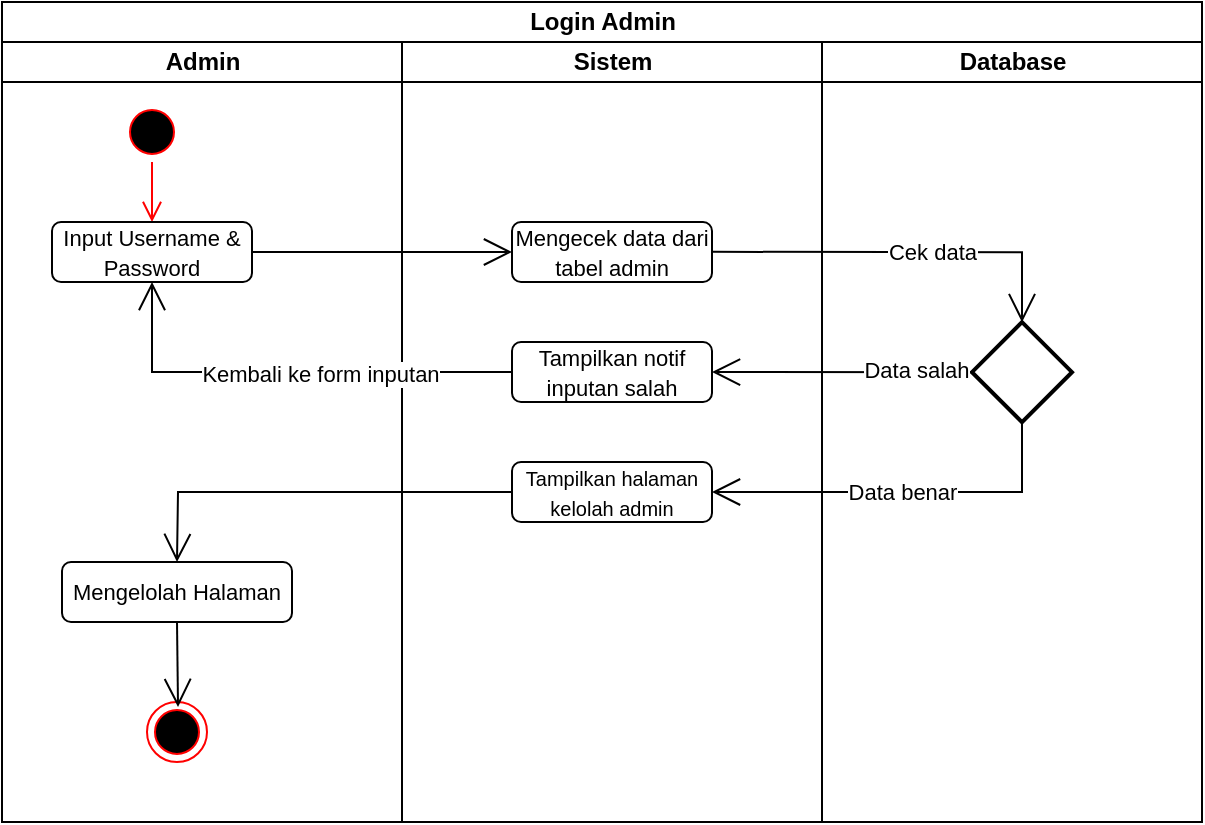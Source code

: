 <mxfile version="24.3.1" type="device" pages="5">
  <diagram name="Login" id="wx2dbYVxwWj5KgLCkUFq">
    <mxGraphModel dx="1290" dy="557" grid="1" gridSize="10" guides="1" tooltips="1" connect="1" arrows="1" fold="1" page="1" pageScale="1" pageWidth="850" pageHeight="1100" math="0" shadow="0">
      <root>
        <mxCell id="0" />
        <mxCell id="1" parent="0" />
        <mxCell id="bufkRJ3kZul2H1L7tZp8-1" value="Login Admin" style="swimlane;childLayout=stackLayout;resizeParent=1;resizeParentMax=0;startSize=20;html=1;" parent="1" vertex="1">
          <mxGeometry x="120" y="50" width="600" height="410" as="geometry" />
        </mxCell>
        <mxCell id="bufkRJ3kZul2H1L7tZp8-2" value="Admin" style="swimlane;startSize=20;html=1;" parent="bufkRJ3kZul2H1L7tZp8-1" vertex="1">
          <mxGeometry y="20" width="200" height="390" as="geometry" />
        </mxCell>
        <mxCell id="bufkRJ3kZul2H1L7tZp8-3" value="" style="ellipse;html=1;shape=startState;fillColor=#000000;strokeColor=#ff0000;" parent="bufkRJ3kZul2H1L7tZp8-2" vertex="1">
          <mxGeometry x="60" y="30" width="30" height="30" as="geometry" />
        </mxCell>
        <mxCell id="bufkRJ3kZul2H1L7tZp8-4" value="" style="edgeStyle=orthogonalEdgeStyle;html=1;verticalAlign=bottom;endArrow=open;endSize=8;strokeColor=#ff0000;rounded=0;entryX=0.5;entryY=0;entryDx=0;entryDy=0;" parent="bufkRJ3kZul2H1L7tZp8-2" source="bufkRJ3kZul2H1L7tZp8-3" target="bufkRJ3kZul2H1L7tZp8-5" edge="1">
          <mxGeometry relative="1" as="geometry">
            <mxPoint x="60" y="90" as="targetPoint" />
          </mxGeometry>
        </mxCell>
        <mxCell id="bufkRJ3kZul2H1L7tZp8-5" value="&lt;font style=&quot;font-size: 11px;&quot;&gt;Input Username &amp;amp; Password&lt;/font&gt;" style="rounded=1;whiteSpace=wrap;html=1;" parent="bufkRJ3kZul2H1L7tZp8-2" vertex="1">
          <mxGeometry x="25" y="90" width="100" height="30" as="geometry" />
        </mxCell>
        <mxCell id="bufkRJ3kZul2H1L7tZp8-15" value="" style="ellipse;html=1;shape=endState;fillColor=#000000;strokeColor=#ff0000;" parent="bufkRJ3kZul2H1L7tZp8-2" vertex="1">
          <mxGeometry x="72.5" y="330" width="30" height="30" as="geometry" />
        </mxCell>
        <mxCell id="bufkRJ3kZul2H1L7tZp8-16" value="" style="endArrow=open;endFill=1;endSize=12;html=1;rounded=0;entryX=0.517;entryY=0.084;entryDx=0;entryDy=0;exitX=0.5;exitY=1;exitDx=0;exitDy=0;entryPerimeter=0;" parent="bufkRJ3kZul2H1L7tZp8-2" source="bufkRJ3kZul2H1L7tZp8-66" target="bufkRJ3kZul2H1L7tZp8-15" edge="1">
          <mxGeometry width="160" relative="1" as="geometry">
            <mxPoint x="87.5" y="310" as="sourcePoint" />
            <mxPoint x="245" y="490" as="targetPoint" />
          </mxGeometry>
        </mxCell>
        <mxCell id="bufkRJ3kZul2H1L7tZp8-66" value="&lt;span style=&quot;font-size: 11px;&quot;&gt;Mengelolah Halaman&lt;/span&gt;" style="rounded=1;whiteSpace=wrap;html=1;" parent="bufkRJ3kZul2H1L7tZp8-2" vertex="1">
          <mxGeometry x="30" y="260" width="115" height="30" as="geometry" />
        </mxCell>
        <mxCell id="bufkRJ3kZul2H1L7tZp8-22" value="Sistem" style="swimlane;startSize=20;html=1;" parent="bufkRJ3kZul2H1L7tZp8-1" vertex="1">
          <mxGeometry x="200" y="20" width="210" height="390" as="geometry" />
        </mxCell>
        <mxCell id="bufkRJ3kZul2H1L7tZp8-23" value="&lt;font style=&quot;font-size: 11px;&quot;&gt;Mengecek data dari tabel admin&lt;/font&gt;" style="rounded=1;whiteSpace=wrap;html=1;" parent="bufkRJ3kZul2H1L7tZp8-22" vertex="1">
          <mxGeometry x="55" y="90" width="100" height="30" as="geometry" />
        </mxCell>
        <mxCell id="bufkRJ3kZul2H1L7tZp8-24" value="&lt;font style=&quot;font-size: 11px;&quot;&gt;Tampilkan notif inputan salah&lt;/font&gt;" style="rounded=1;whiteSpace=wrap;html=1;" parent="bufkRJ3kZul2H1L7tZp8-22" vertex="1">
          <mxGeometry x="55" y="150" width="100" height="30" as="geometry" />
        </mxCell>
        <mxCell id="bufkRJ3kZul2H1L7tZp8-25" value="&lt;font style=&quot;font-size: 10px;&quot;&gt;Tampilkan halaman kelolah admin&lt;/font&gt;" style="rounded=1;whiteSpace=wrap;html=1;" parent="bufkRJ3kZul2H1L7tZp8-22" vertex="1">
          <mxGeometry x="55" y="210" width="100" height="30" as="geometry" />
        </mxCell>
        <mxCell id="bufkRJ3kZul2H1L7tZp8-39" value="Database" style="swimlane;startSize=20;html=1;" parent="bufkRJ3kZul2H1L7tZp8-1" vertex="1">
          <mxGeometry x="410" y="20" width="190" height="390" as="geometry" />
        </mxCell>
        <mxCell id="bufkRJ3kZul2H1L7tZp8-41" value="" style="strokeWidth=2;html=1;shape=mxgraph.flowchart.decision;whiteSpace=wrap;" parent="bufkRJ3kZul2H1L7tZp8-39" vertex="1">
          <mxGeometry x="75" y="140.08" width="50" height="50" as="geometry" />
        </mxCell>
        <mxCell id="bufkRJ3kZul2H1L7tZp8-42" value="" style="endArrow=open;endFill=1;endSize=12;html=1;rounded=0;entryX=0.5;entryY=0;entryDx=0;entryDy=0;entryPerimeter=0;" parent="bufkRJ3kZul2H1L7tZp8-39" target="bufkRJ3kZul2H1L7tZp8-41" edge="1">
          <mxGeometry width="160" relative="1" as="geometry">
            <mxPoint x="-55" y="104.91" as="sourcePoint" />
            <mxPoint x="-5" y="105.24" as="targetPoint" />
            <Array as="points">
              <mxPoint x="100" y="105.08" />
            </Array>
          </mxGeometry>
        </mxCell>
        <mxCell id="bufkRJ3kZul2H1L7tZp8-43" value="Cek data" style="edgeLabel;html=1;align=center;verticalAlign=middle;resizable=0;points=[];" parent="bufkRJ3kZul2H1L7tZp8-42" vertex="1" connectable="0">
          <mxGeometry x="-0.266" y="1" relative="1" as="geometry">
            <mxPoint x="40" y="1" as="offset" />
          </mxGeometry>
        </mxCell>
        <mxCell id="bufkRJ3kZul2H1L7tZp8-46" value="" style="endArrow=open;endFill=1;endSize=12;html=1;rounded=0;entryX=1;entryY=0.5;entryDx=0;entryDy=0;exitX=0;exitY=0.5;exitDx=0;exitDy=0;exitPerimeter=0;" parent="bufkRJ3kZul2H1L7tZp8-1" source="bufkRJ3kZul2H1L7tZp8-41" target="bufkRJ3kZul2H1L7tZp8-24" edge="1">
          <mxGeometry width="160" relative="1" as="geometry">
            <mxPoint x="285" y="200.0" as="sourcePoint" />
            <mxPoint x="355" y="200.21" as="targetPoint" />
          </mxGeometry>
        </mxCell>
        <mxCell id="bufkRJ3kZul2H1L7tZp8-47" value="Data salah" style="edgeLabel;html=1;align=center;verticalAlign=middle;resizable=0;points=[];" parent="bufkRJ3kZul2H1L7tZp8-46" vertex="1" connectable="0">
          <mxGeometry x="-0.564" y="-1" relative="1" as="geometry">
            <mxPoint as="offset" />
          </mxGeometry>
        </mxCell>
        <mxCell id="bufkRJ3kZul2H1L7tZp8-48" value="" style="endArrow=open;endFill=1;endSize=12;html=1;rounded=0;entryX=0;entryY=0.5;entryDx=0;entryDy=0;exitX=1;exitY=0.5;exitDx=0;exitDy=0;" parent="bufkRJ3kZul2H1L7tZp8-1" source="bufkRJ3kZul2H1L7tZp8-5" target="bufkRJ3kZul2H1L7tZp8-23" edge="1">
          <mxGeometry width="160" relative="1" as="geometry">
            <mxPoint x="165" y="124.67" as="sourcePoint" />
            <mxPoint x="325" y="124.67" as="targetPoint" />
          </mxGeometry>
        </mxCell>
        <mxCell id="bufkRJ3kZul2H1L7tZp8-49" value="" style="endArrow=open;endFill=1;endSize=12;html=1;rounded=0;entryX=1;entryY=0.5;entryDx=0;entryDy=0;exitX=0.5;exitY=1;exitDx=0;exitDy=0;exitPerimeter=0;" parent="bufkRJ3kZul2H1L7tZp8-1" source="bufkRJ3kZul2H1L7tZp8-41" target="bufkRJ3kZul2H1L7tZp8-25" edge="1">
          <mxGeometry width="160" relative="1" as="geometry">
            <mxPoint x="465" y="260.08" as="sourcePoint" />
            <mxPoint x="375" y="245.08" as="targetPoint" />
            <Array as="points">
              <mxPoint x="510" y="245" />
            </Array>
          </mxGeometry>
        </mxCell>
        <mxCell id="bufkRJ3kZul2H1L7tZp8-50" value="Data benar" style="edgeLabel;html=1;align=center;verticalAlign=middle;resizable=0;points=[];" parent="bufkRJ3kZul2H1L7tZp8-49" vertex="1" connectable="0">
          <mxGeometry x="0.001" relative="1" as="geometry">
            <mxPoint as="offset" />
          </mxGeometry>
        </mxCell>
        <mxCell id="bufkRJ3kZul2H1L7tZp8-55" value="" style="endArrow=open;endFill=1;endSize=12;html=1;rounded=0;entryX=0.5;entryY=0;entryDx=0;entryDy=0;exitX=0;exitY=0.5;exitDx=0;exitDy=0;" parent="bufkRJ3kZul2H1L7tZp8-1" source="bufkRJ3kZul2H1L7tZp8-25" target="bufkRJ3kZul2H1L7tZp8-66" edge="1">
          <mxGeometry width="160" relative="1" as="geometry">
            <mxPoint x="60" y="245" as="sourcePoint" />
            <mxPoint x="37.305" y="282.5" as="targetPoint" />
            <Array as="points">
              <mxPoint x="88" y="245" />
            </Array>
          </mxGeometry>
        </mxCell>
        <mxCell id="bufkRJ3kZul2H1L7tZp8-67" value="" style="endArrow=open;endFill=1;endSize=12;html=1;rounded=0;entryX=0.5;entryY=1;entryDx=0;entryDy=0;exitX=0;exitY=0.5;exitDx=0;exitDy=0;" parent="bufkRJ3kZul2H1L7tZp8-1" source="bufkRJ3kZul2H1L7tZp8-24" target="bufkRJ3kZul2H1L7tZp8-5" edge="1">
          <mxGeometry width="160" relative="1" as="geometry">
            <mxPoint x="180" y="180" as="sourcePoint" />
            <mxPoint x="340" y="180" as="targetPoint" />
            <Array as="points">
              <mxPoint x="75" y="185" />
            </Array>
          </mxGeometry>
        </mxCell>
        <mxCell id="bufkRJ3kZul2H1L7tZp8-68" value="Kembali ke form inputan" style="edgeLabel;html=1;align=center;verticalAlign=middle;resizable=0;points=[];" parent="bufkRJ3kZul2H1L7tZp8-67" vertex="1" connectable="0">
          <mxGeometry x="-0.141" y="1" relative="1" as="geometry">
            <mxPoint as="offset" />
          </mxGeometry>
        </mxCell>
      </root>
    </mxGraphModel>
  </diagram>
  <diagram id="0tB-yku6ySY3gxQg2Ojl" name="Project 1">
    <mxGraphModel dx="1122" dy="484" grid="1" gridSize="10" guides="1" tooltips="1" connect="1" arrows="1" fold="1" page="1" pageScale="1" pageWidth="850" pageHeight="1100" math="0" shadow="0">
      <root>
        <mxCell id="0" />
        <mxCell id="1" parent="0" />
        <mxCell id="QeIycCI0fRZ1UUPp6sRD-1" value="Halaman Project" style="swimlane;childLayout=stackLayout;resizeParent=1;resizeParentMax=0;startSize=20;html=1;" parent="1" vertex="1">
          <mxGeometry x="120" y="50" width="870" height="2640" as="geometry" />
        </mxCell>
        <mxCell id="QeIycCI0fRZ1UUPp6sRD-2" value="Admin" style="swimlane;startSize=20;html=1;" parent="QeIycCI0fRZ1UUPp6sRD-1" vertex="1">
          <mxGeometry y="20" width="300" height="2620" as="geometry" />
        </mxCell>
        <mxCell id="QeIycCI0fRZ1UUPp6sRD-5" value="" style="ellipse;html=1;shape=startState;fillColor=#000000;strokeColor=#ff0000;" parent="QeIycCI0fRZ1UUPp6sRD-2" vertex="1">
          <mxGeometry x="60" y="30" width="30" height="30" as="geometry" />
        </mxCell>
        <mxCell id="QeIycCI0fRZ1UUPp6sRD-6" value="" style="edgeStyle=orthogonalEdgeStyle;html=1;verticalAlign=bottom;endArrow=open;endSize=8;strokeColor=#ff0000;rounded=0;entryX=0.5;entryY=0;entryDx=0;entryDy=0;" parent="QeIycCI0fRZ1UUPp6sRD-2" source="QeIycCI0fRZ1UUPp6sRD-5" target="QeIycCI0fRZ1UUPp6sRD-7" edge="1">
          <mxGeometry relative="1" as="geometry">
            <mxPoint x="60" y="90" as="targetPoint" />
          </mxGeometry>
        </mxCell>
        <mxCell id="QeIycCI0fRZ1UUPp6sRD-7" value="&lt;font style=&quot;font-size: 11px;&quot;&gt;Input Username &amp;amp; Password&lt;/font&gt;" style="rounded=1;whiteSpace=wrap;html=1;" parent="QeIycCI0fRZ1UUPp6sRD-2" vertex="1">
          <mxGeometry x="25" y="90" width="100" height="30" as="geometry" />
        </mxCell>
        <mxCell id="QeIycCI0fRZ1UUPp6sRD-19" value="&lt;span style=&quot;font-size: 10px;&quot;&gt;Memilih Menu&lt;/span&gt;" style="rounded=1;whiteSpace=wrap;html=1;" parent="QeIycCI0fRZ1UUPp6sRD-2" vertex="1">
          <mxGeometry x="60" y="215" width="65" height="20" as="geometry" />
        </mxCell>
        <mxCell id="QeIycCI0fRZ1UUPp6sRD-24" value="" style="shape=line;html=1;strokeWidth=6;strokeColor=#000000;" parent="QeIycCI0fRZ1UUPp6sRD-2" vertex="1">
          <mxGeometry x="5" y="260" width="65" height="10" as="geometry" />
        </mxCell>
        <mxCell id="QeIycCI0fRZ1UUPp6sRD-26" value="" style="endArrow=open;endFill=1;endSize=12;html=1;rounded=0;entryX=0.497;entryY=0.25;entryDx=0;entryDy=0;exitX=0;exitY=0.5;exitDx=0;exitDy=0;entryPerimeter=0;" parent="QeIycCI0fRZ1UUPp6sRD-2" source="QeIycCI0fRZ1UUPp6sRD-19" target="QeIycCI0fRZ1UUPp6sRD-24" edge="1">
          <mxGeometry width="160" relative="1" as="geometry">
            <mxPoint x="105" y="300" as="sourcePoint" />
            <mxPoint x="35" y="300" as="targetPoint" />
            <Array as="points">
              <mxPoint x="37" y="225" />
            </Array>
          </mxGeometry>
        </mxCell>
        <mxCell id="QeIycCI0fRZ1UUPp6sRD-28" value="" style="endArrow=open;endFill=1;endSize=12;html=1;rounded=0;exitX=1;exitY=0.5;exitDx=0;exitDy=0;exitPerimeter=0;entryX=-0.033;entryY=0.474;entryDx=0;entryDy=0;entryPerimeter=0;" parent="QeIycCI0fRZ1UUPp6sRD-2" source="QeIycCI0fRZ1UUPp6sRD-24" target="QeIycCI0fRZ1UUPp6sRD-29" edge="1">
          <mxGeometry width="160" relative="1" as="geometry">
            <mxPoint x="100" y="320" as="sourcePoint" />
            <mxPoint x="70" y="290" as="targetPoint" />
            <Array as="points">
              <mxPoint x="70" y="290" />
            </Array>
          </mxGeometry>
        </mxCell>
        <mxCell id="QeIycCI0fRZ1UUPp6sRD-29" value="&lt;span style=&quot;font-size: 10px;&quot;&gt;Add Project&lt;/span&gt;" style="rounded=1;whiteSpace=wrap;html=1;" parent="QeIycCI0fRZ1UUPp6sRD-2" vertex="1">
          <mxGeometry x="105" y="280" width="65" height="20" as="geometry" />
        </mxCell>
        <mxCell id="QeIycCI0fRZ1UUPp6sRD-116" value="&lt;span style=&quot;font-size: 10px;&quot;&gt;Project List&lt;/span&gt;" style="rounded=1;whiteSpace=wrap;html=1;" parent="QeIycCI0fRZ1UUPp6sRD-2" vertex="1">
          <mxGeometry x="105" y="320" width="65" height="20" as="geometry" />
        </mxCell>
        <mxCell id="QeIycCI0fRZ1UUPp6sRD-121" value="&lt;span style=&quot;font-size: 10px;&quot;&gt;Kelolah data Project&lt;/span&gt;" style="rounded=1;whiteSpace=wrap;html=1;" parent="QeIycCI0fRZ1UUPp6sRD-2" vertex="1">
          <mxGeometry x="85" y="440" width="105" height="20" as="geometry" />
        </mxCell>
        <mxCell id="QeIycCI0fRZ1UUPp6sRD-129" value="&lt;span style=&quot;font-size: 10px;&quot;&gt;Tambah data&lt;/span&gt;" style="rounded=1;whiteSpace=wrap;html=1;" parent="QeIycCI0fRZ1UUPp6sRD-2" vertex="1">
          <mxGeometry x="205" y="489.37" width="75" height="20" as="geometry" />
        </mxCell>
        <mxCell id="QeIycCI0fRZ1UUPp6sRD-130" value="&lt;span style=&quot;font-size: 10px;&quot;&gt;Ubah data&lt;/span&gt;" style="rounded=1;whiteSpace=wrap;html=1;" parent="QeIycCI0fRZ1UUPp6sRD-2" vertex="1">
          <mxGeometry x="205" y="549.37" width="75" height="20" as="geometry" />
        </mxCell>
        <mxCell id="QeIycCI0fRZ1UUPp6sRD-131" value="&lt;span style=&quot;font-size: 10px;&quot;&gt;Hapus data&lt;/span&gt;" style="rounded=1;whiteSpace=wrap;html=1;" parent="QeIycCI0fRZ1UUPp6sRD-2" vertex="1">
          <mxGeometry x="205" y="579.37" width="75" height="20" as="geometry" />
        </mxCell>
        <mxCell id="QeIycCI0fRZ1UUPp6sRD-135" value="" style="endArrow=open;endFill=1;endSize=12;html=1;rounded=0;exitX=0.638;exitY=0.456;exitDx=0;exitDy=0;exitPerimeter=0;" parent="QeIycCI0fRZ1UUPp6sRD-2" source="QeIycCI0fRZ1UUPp6sRD-128" edge="1">
          <mxGeometry width="160" relative="1" as="geometry">
            <mxPoint x="210" y="559.5" as="sourcePoint" />
            <mxPoint x="280" y="559" as="targetPoint" />
          </mxGeometry>
        </mxCell>
        <mxCell id="QeIycCI0fRZ1UUPp6sRD-154" value="&lt;span style=&quot;font-size: 10px;&quot;&gt;Project Detail&lt;/span&gt;" style="rounded=1;whiteSpace=wrap;html=1;" parent="QeIycCI0fRZ1UUPp6sRD-2" vertex="1">
          <mxGeometry x="205" y="519.37" width="75" height="20" as="geometry" />
        </mxCell>
        <mxCell id="QeIycCI0fRZ1UUPp6sRD-158" value="" style="shape=line;html=1;strokeWidth=6;strokeColor=#000000;rotation=90;" parent="QeIycCI0fRZ1UUPp6sRD-2" vertex="1">
          <mxGeometry x="155" y="670" width="55" height="10" as="geometry" />
        </mxCell>
        <mxCell id="QeIycCI0fRZ1UUPp6sRD-157" value="" style="endArrow=open;endFill=1;endSize=12;html=1;rounded=0;exitX=0;exitY=0.5;exitDx=0;exitDy=0;entryX=0.478;entryY=0.772;entryDx=0;entryDy=0;entryPerimeter=0;" parent="QeIycCI0fRZ1UUPp6sRD-2" source="QeIycCI0fRZ1UUPp6sRD-154" target="QeIycCI0fRZ1UUPp6sRD-158" edge="1">
          <mxGeometry width="160" relative="1" as="geometry">
            <mxPoint x="185" y="460" as="sourcePoint" />
            <mxPoint x="85" y="670" as="targetPoint" />
            <Array as="points">
              <mxPoint x="160" y="530" />
              <mxPoint x="160" y="674" />
            </Array>
          </mxGeometry>
        </mxCell>
        <mxCell id="QeIycCI0fRZ1UUPp6sRD-160" value="&lt;span style=&quot;font-size: 10px;&quot;&gt;Input Tambah Tugas&lt;/span&gt;" style="rounded=1;whiteSpace=wrap;html=1;" parent="QeIycCI0fRZ1UUPp6sRD-2" vertex="1">
          <mxGeometry x="210" y="640" width="70" height="30" as="geometry" />
        </mxCell>
        <mxCell id="QeIycCI0fRZ1UUPp6sRD-161" value="&lt;span style=&quot;font-size: 10px;&quot;&gt;Input Tambah Pengeluaran&lt;/span&gt;" style="rounded=1;whiteSpace=wrap;html=1;" parent="QeIycCI0fRZ1UUPp6sRD-2" vertex="1">
          <mxGeometry x="210" y="680" width="70" height="30" as="geometry" />
        </mxCell>
        <mxCell id="QeIycCI0fRZ1UUPp6sRD-162" value="" style="endArrow=open;endFill=1;endSize=12;html=1;rounded=0;entryX=0;entryY=0.5;entryDx=0;entryDy=0;exitX=0.141;exitY=0.387;exitDx=0;exitDy=0;exitPerimeter=0;" parent="QeIycCI0fRZ1UUPp6sRD-2" source="QeIycCI0fRZ1UUPp6sRD-158" target="QeIycCI0fRZ1UUPp6sRD-160" edge="1">
          <mxGeometry width="160" relative="1" as="geometry">
            <mxPoint x="75" y="680" as="sourcePoint" />
            <mxPoint x="210" y="654.91" as="targetPoint" />
          </mxGeometry>
        </mxCell>
        <mxCell id="QeIycCI0fRZ1UUPp6sRD-164" value="" style="endArrow=open;endFill=1;endSize=12;html=1;rounded=0;entryX=0;entryY=0.5;entryDx=0;entryDy=0;exitX=0.86;exitY=0.541;exitDx=0;exitDy=0;exitPerimeter=0;" parent="QeIycCI0fRZ1UUPp6sRD-2" source="QeIycCI0fRZ1UUPp6sRD-158" target="QeIycCI0fRZ1UUPp6sRD-161" edge="1">
          <mxGeometry width="160" relative="1" as="geometry">
            <mxPoint x="74" y="665" as="sourcePoint" />
            <mxPoint x="115" y="665" as="targetPoint" />
          </mxGeometry>
        </mxCell>
        <mxCell id="QeIycCI0fRZ1UUPp6sRD-187" value="&lt;span style=&quot;font-size: 10px;&quot;&gt;Kelolah data Project&lt;/span&gt;" style="rounded=1;whiteSpace=wrap;html=1;" parent="QeIycCI0fRZ1UUPp6sRD-2" vertex="1">
          <mxGeometry x="165" y="820" width="105" height="20" as="geometry" />
        </mxCell>
        <mxCell id="QeIycCI0fRZ1UUPp6sRD-189" value="&lt;span style=&quot;font-size: 10px;&quot;&gt;Ubah data&lt;/span&gt;" style="rounded=1;whiteSpace=wrap;html=1;" parent="QeIycCI0fRZ1UUPp6sRD-2" vertex="1">
          <mxGeometry x="175" y="890" width="75" height="20" as="geometry" />
        </mxCell>
        <mxCell id="QeIycCI0fRZ1UUPp6sRD-190" value="&lt;span style=&quot;font-size: 10px;&quot;&gt;Hapus data&lt;/span&gt;" style="rounded=1;whiteSpace=wrap;html=1;" parent="QeIycCI0fRZ1UUPp6sRD-2" vertex="1">
          <mxGeometry x="175" y="920" width="75" height="20" as="geometry" />
        </mxCell>
        <mxCell id="QeIycCI0fRZ1UUPp6sRD-278" value="" style="endArrow=open;endFill=1;endSize=12;html=1;rounded=0;entryX=0.25;entryY=0.5;entryDx=0;entryDy=0;entryPerimeter=0;" parent="QeIycCI0fRZ1UUPp6sRD-2" target="QeIycCI0fRZ1UUPp6sRD-280" edge="1">
          <mxGeometry width="160" relative="1" as="geometry">
            <mxPoint x="176" y="900" as="sourcePoint" />
            <mxPoint x="729.75" y="974.375" as="targetPoint" />
            <Array as="points">
              <mxPoint x="151" y="900" />
              <mxPoint x="151" y="974" />
            </Array>
          </mxGeometry>
        </mxCell>
        <mxCell id="QeIycCI0fRZ1UUPp6sRD-282" value="&lt;span style=&quot;font-size: 10px;&quot;&gt;Data Project Detail&lt;/span&gt;" style="rounded=1;whiteSpace=wrap;html=1;" parent="QeIycCI0fRZ1UUPp6sRD-2" vertex="1">
          <mxGeometry x="165" y="1100" width="95" height="20" as="geometry" />
        </mxCell>
        <mxCell id="QeIycCI0fRZ1UUPp6sRD-281" value="" style="endArrow=open;endFill=1;endSize=12;html=1;rounded=0;exitX=0;exitY=0.5;exitDx=0;exitDy=0;entryX=0;entryY=0.5;entryDx=0;entryDy=0;" parent="QeIycCI0fRZ1UUPp6sRD-2" source="QeIycCI0fRZ1UUPp6sRD-190" target="QeIycCI0fRZ1UUPp6sRD-282" edge="1">
          <mxGeometry width="160" relative="1" as="geometry">
            <mxPoint x="70" y="930" as="sourcePoint" />
            <mxPoint x="65" y="1110" as="targetPoint" />
            <Array as="points">
              <mxPoint x="130" y="930" />
              <mxPoint x="130" y="1110" />
            </Array>
          </mxGeometry>
        </mxCell>
        <mxCell id="QeIycCI0fRZ1UUPp6sRD-389" value="" style="endArrow=open;endFill=1;endSize=12;html=1;rounded=0;exitX=0.035;exitY=0.566;exitDx=0;exitDy=0;exitPerimeter=0;entryX=0;entryY=0.5;entryDx=0;entryDy=0;" parent="QeIycCI0fRZ1UUPp6sRD-2" source="QeIycCI0fRZ1UUPp6sRD-24" target="QeIycCI0fRZ1UUPp6sRD-390" edge="1">
          <mxGeometry width="160" relative="1" as="geometry">
            <mxPoint x="11" y="275" as="sourcePoint" />
            <mxPoint x="75" y="1180" as="targetPoint" />
            <Array as="points">
              <mxPoint x="10" y="2480" />
            </Array>
          </mxGeometry>
        </mxCell>
        <mxCell id="QeIycCI0fRZ1UUPp6sRD-390" value="&lt;span style=&quot;font-size: 10px;&quot;&gt;Logout&lt;/span&gt;" style="rounded=1;whiteSpace=wrap;html=1;" parent="QeIycCI0fRZ1UUPp6sRD-2" vertex="1">
          <mxGeometry x="45" y="2470" width="75" height="20" as="geometry" />
        </mxCell>
        <mxCell id="QeIycCI0fRZ1UUPp6sRD-391" value="" style="ellipse;html=1;shape=endState;fillColor=#000000;strokeColor=#ff0000;" parent="QeIycCI0fRZ1UUPp6sRD-2" vertex="1">
          <mxGeometry x="67.5" y="2530" width="30" height="30" as="geometry" />
        </mxCell>
        <mxCell id="QeIycCI0fRZ1UUPp6sRD-392" value="" style="endArrow=open;endFill=1;endSize=12;html=1;rounded=0;entryX=0.517;entryY=0.084;entryDx=0;entryDy=0;exitX=0.5;exitY=1;exitDx=0;exitDy=0;entryPerimeter=0;" parent="QeIycCI0fRZ1UUPp6sRD-2" source="QeIycCI0fRZ1UUPp6sRD-390" target="QeIycCI0fRZ1UUPp6sRD-391" edge="1">
          <mxGeometry width="160" relative="1" as="geometry">
            <mxPoint x="135" y="2490" as="sourcePoint" />
            <mxPoint x="200" y="2490" as="targetPoint" />
          </mxGeometry>
        </mxCell>
        <mxCell id="OiL8E6bu_8UUw40iEGj1-1" value="&lt;span style=&quot;font-size: 10px;&quot;&gt;Laporan Keuangan&lt;/span&gt;" style="rounded=1;whiteSpace=wrap;html=1;" parent="QeIycCI0fRZ1UUPp6sRD-2" vertex="1">
          <mxGeometry x="100" y="1180" width="65" height="30" as="geometry" />
        </mxCell>
        <mxCell id="OiL8E6bu_8UUw40iEGj1-4" value="" style="endArrow=open;endFill=1;endSize=12;html=1;rounded=0;exitX=0.588;exitY=0.541;exitDx=0;exitDy=0;exitPerimeter=0;entryX=0;entryY=0.5;entryDx=0;entryDy=0;" parent="QeIycCI0fRZ1UUPp6sRD-2" source="QeIycCI0fRZ1UUPp6sRD-24" target="QeIycCI0fRZ1UUPp6sRD-116" edge="1">
          <mxGeometry width="160" relative="1" as="geometry">
            <mxPoint x="190" y="350" as="sourcePoint" />
            <mxPoint x="350" y="350" as="targetPoint" />
            <Array as="points">
              <mxPoint x="43" y="330" />
            </Array>
          </mxGeometry>
        </mxCell>
        <mxCell id="OiL8E6bu_8UUw40iEGj1-5" value="" style="endArrow=open;endFill=1;endSize=12;html=1;rounded=0;exitX=0.468;exitY=0.58;exitDx=0;exitDy=0;exitPerimeter=0;entryX=0;entryY=0.5;entryDx=0;entryDy=0;" parent="QeIycCI0fRZ1UUPp6sRD-2" source="QeIycCI0fRZ1UUPp6sRD-24" target="OiL8E6bu_8UUw40iEGj1-1" edge="1">
          <mxGeometry width="160" relative="1" as="geometry">
            <mxPoint x="40" y="310" as="sourcePoint" />
            <mxPoint x="91" y="375" as="targetPoint" />
            <Array as="points">
              <mxPoint x="38" y="1195" />
            </Array>
          </mxGeometry>
        </mxCell>
        <mxCell id="QeIycCI0fRZ1UUPp6sRD-179" value="&lt;span style=&quot;font-size: 10px;&quot;&gt;Data List Project&lt;/span&gt;" style="rounded=1;whiteSpace=wrap;html=1;" parent="QeIycCI0fRZ1UUPp6sRD-2" vertex="1">
          <mxGeometry x="165" y="1060" width="95" height="20" as="geometry" />
        </mxCell>
        <mxCell id="QeIycCI0fRZ1UUPp6sRD-183" value="" style="endArrow=open;endFill=1;endSize=12;html=1;rounded=0;exitX=0;exitY=0.5;exitDx=0;exitDy=0;entryX=0;entryY=0.5;entryDx=0;entryDy=0;" parent="QeIycCI0fRZ1UUPp6sRD-2" source="QeIycCI0fRZ1UUPp6sRD-131" target="QeIycCI0fRZ1UUPp6sRD-179" edge="1">
          <mxGeometry width="160" relative="1" as="geometry">
            <mxPoint x="80.0" y="750" as="sourcePoint" />
            <mxPoint x="448" y="1055" as="targetPoint" />
            <Array as="points">
              <mxPoint x="108" y="590" />
              <mxPoint x="108" y="1070" />
            </Array>
          </mxGeometry>
        </mxCell>
        <mxCell id="xECgi0TXZ65-DPa-2B2G-6" value="&lt;span style=&quot;font-size: 10px;&quot;&gt;Kelolah Data Keuangan&lt;/span&gt;" style="rounded=1;whiteSpace=wrap;html=1;" parent="QeIycCI0fRZ1UUPp6sRD-2" vertex="1">
          <mxGeometry x="82.5" y="1240" width="135" height="20" as="geometry" />
        </mxCell>
        <mxCell id="xECgi0TXZ65-DPa-2B2G-10" value="&lt;span style=&quot;font-size: 10px;&quot;&gt;Detail Keuangan&lt;/span&gt;" style="rounded=1;whiteSpace=wrap;html=1;" parent="QeIycCI0fRZ1UUPp6sRD-2" vertex="1">
          <mxGeometry x="107.5" y="1300" width="85" height="20" as="geometry" />
        </mxCell>
        <mxCell id="xECgi0TXZ65-DPa-2B2G-13" value="" style="endArrow=open;endFill=1;endSize=12;html=1;rounded=0;exitX=0.5;exitY=1;exitDx=0;exitDy=0;" parent="QeIycCI0fRZ1UUPp6sRD-2" source="xECgi0TXZ65-DPa-2B2G-6" target="xECgi0TXZ65-DPa-2B2G-10" edge="1">
          <mxGeometry width="160" relative="1" as="geometry">
            <mxPoint x="180" y="1380" as="sourcePoint" />
            <mxPoint x="150.13" y="1283.88" as="targetPoint" />
          </mxGeometry>
        </mxCell>
        <mxCell id="EEAeG8PX92bd8LBZxz8o-54" value="&lt;span style=&quot;font-size: 10px;&quot;&gt;Kertas Lembaran Cetak&lt;/span&gt;" style="rounded=1;whiteSpace=wrap;html=1;" parent="QeIycCI0fRZ1UUPp6sRD-2" vertex="1">
          <mxGeometry x="135" y="1570" width="82.5" height="30" as="geometry" />
        </mxCell>
        <mxCell id="EEAeG8PX92bd8LBZxz8o-43" value="&lt;span style=&quot;font-size: 10px;&quot;&gt;Mengelolah Detail Laporan Keuangan&lt;/span&gt;" style="rounded=1;whiteSpace=wrap;html=1;" parent="QeIycCI0fRZ1UUPp6sRD-2" vertex="1">
          <mxGeometry x="92.5" y="1380" width="115" height="30" as="geometry" />
        </mxCell>
        <mxCell id="EEAeG8PX92bd8LBZxz8o-48" value="" style="endArrow=open;endFill=1;endSize=12;html=1;rounded=0;exitX=0.5;exitY=1;exitDx=0;exitDy=0;entryX=0.5;entryY=0;entryDx=0;entryDy=0;" parent="QeIycCI0fRZ1UUPp6sRD-2" source="EEAeG8PX92bd8LBZxz8o-43" target="EEAeG8PX92bd8LBZxz8o-45" edge="1">
          <mxGeometry width="160" relative="1" as="geometry">
            <mxPoint x="250" y="1570" as="sourcePoint" />
            <mxPoint x="410" y="1570" as="targetPoint" />
          </mxGeometry>
        </mxCell>
        <mxCell id="EEAeG8PX92bd8LBZxz8o-45" value="&lt;span style=&quot;font-size: 10px;&quot;&gt;Cetak Laporan&lt;/span&gt;" style="rounded=1;whiteSpace=wrap;html=1;" parent="QeIycCI0fRZ1UUPp6sRD-2" vertex="1">
          <mxGeometry x="107.5" y="1445" width="85" height="20" as="geometry" />
        </mxCell>
        <mxCell id="LviQP5T8l0_3E3IQ0kgk-1" value="" style="endArrow=open;endFill=1;endSize=12;html=1;rounded=0;exitX=0.25;exitY=0.5;exitDx=0;exitDy=0;exitPerimeter=0;entryX=0;entryY=0.5;entryDx=0;entryDy=0;" parent="QeIycCI0fRZ1UUPp6sRD-2" source="QeIycCI0fRZ1UUPp6sRD-24" target="DhE5ivXLn8EsdpiKvElz-13" edge="1">
          <mxGeometry width="160" relative="1" as="geometry">
            <mxPoint x="19.5" y="276" as="sourcePoint" />
            <mxPoint x="80" y="1710" as="targetPoint" />
            <Array as="points">
              <mxPoint x="20" y="1705" />
            </Array>
          </mxGeometry>
        </mxCell>
        <mxCell id="DhE5ivXLn8EsdpiKvElz-13" value="&lt;span style=&quot;font-size: 10px;&quot;&gt;Laporan Keuangan Pertahun&lt;/span&gt;" style="rounded=1;whiteSpace=wrap;html=1;" parent="QeIycCI0fRZ1UUPp6sRD-2" vertex="1">
          <mxGeometry x="75" y="1690" width="95" height="30" as="geometry" />
        </mxCell>
        <mxCell id="DhE5ivXLn8EsdpiKvElz-14" value="&lt;span style=&quot;font-size: 10px;&quot;&gt;Mengelola Data&lt;/span&gt;" style="rounded=1;whiteSpace=wrap;html=1;" parent="QeIycCI0fRZ1UUPp6sRD-2" vertex="1">
          <mxGeometry x="80" y="1760" width="90" height="20" as="geometry" />
        </mxCell>
        <mxCell id="DhE5ivXLn8EsdpiKvElz-15" value="" style="shape=line;html=1;strokeWidth=6;strokeColor=#000000;" parent="QeIycCI0fRZ1UUPp6sRD-2" vertex="1">
          <mxGeometry x="92.5" y="1810" width="65" height="10" as="geometry" />
        </mxCell>
        <mxCell id="DhE5ivXLn8EsdpiKvElz-16" value="&lt;span style=&quot;font-size: 10px;&quot;&gt;Upload FIle&lt;/span&gt;" style="rounded=1;whiteSpace=wrap;html=1;" parent="QeIycCI0fRZ1UUPp6sRD-2" vertex="1">
          <mxGeometry x="125" y="1840" width="90" height="20" as="geometry" />
        </mxCell>
        <mxCell id="DhE5ivXLn8EsdpiKvElz-17" value="&lt;span style=&quot;font-size: 10px;&quot;&gt;Hasil tersimpan Di File&lt;/span&gt;" style="rounded=1;whiteSpace=wrap;html=1;" parent="QeIycCI0fRZ1UUPp6sRD-2" vertex="1">
          <mxGeometry x="67.5" y="2050" width="110" height="20" as="geometry" />
        </mxCell>
        <mxCell id="DhE5ivXLn8EsdpiKvElz-19" value="" style="endArrow=open;endFill=1;endSize=12;html=1;rounded=0;exitX=0.5;exitY=1;exitDx=0;exitDy=0;entryX=0.503;entryY=0.478;entryDx=0;entryDy=0;entryPerimeter=0;" parent="QeIycCI0fRZ1UUPp6sRD-2" source="DhE5ivXLn8EsdpiKvElz-14" target="DhE5ivXLn8EsdpiKvElz-15" edge="1">
          <mxGeometry width="160" relative="1" as="geometry">
            <mxPoint x="200" y="1890" as="sourcePoint" />
            <mxPoint x="360" y="1890" as="targetPoint" />
          </mxGeometry>
        </mxCell>
        <mxCell id="DhE5ivXLn8EsdpiKvElz-20" value="" style="endArrow=open;endFill=1;endSize=12;html=1;rounded=0;exitX=0.25;exitY=0.5;exitDx=0;exitDy=0;exitPerimeter=0;entryX=0.5;entryY=0;entryDx=0;entryDy=0;" parent="QeIycCI0fRZ1UUPp6sRD-2" source="DhE5ivXLn8EsdpiKvElz-15" target="DhE5ivXLn8EsdpiKvElz-23" edge="1">
          <mxGeometry width="160" relative="1" as="geometry">
            <mxPoint x="200" y="1890" as="sourcePoint" />
            <mxPoint x="75" y="1840" as="targetPoint" />
          </mxGeometry>
        </mxCell>
        <mxCell id="DhE5ivXLn8EsdpiKvElz-21" value="" style="endArrow=open;endFill=1;endSize=12;html=1;rounded=0;exitX=0.75;exitY=0.5;exitDx=0;exitDy=0;exitPerimeter=0;entryX=0.5;entryY=0;entryDx=0;entryDy=0;" parent="QeIycCI0fRZ1UUPp6sRD-2" source="DhE5ivXLn8EsdpiKvElz-15" target="DhE5ivXLn8EsdpiKvElz-16" edge="1">
          <mxGeometry width="160" relative="1" as="geometry">
            <mxPoint x="200" y="1890" as="sourcePoint" />
            <mxPoint x="360" y="1890" as="targetPoint" />
          </mxGeometry>
        </mxCell>
        <mxCell id="DhE5ivXLn8EsdpiKvElz-23" value="&lt;span style=&quot;font-size: 10px;&quot;&gt;Mendownload FIle&lt;/span&gt;" style="rounded=1;whiteSpace=wrap;html=1;" parent="QeIycCI0fRZ1UUPp6sRD-2" vertex="1">
          <mxGeometry x="30" y="1840" width="90" height="20" as="geometry" />
        </mxCell>
        <mxCell id="fKaXDAtyGuczMqLHb3bW-1" value="" style="ellipse;html=1;shape=endState;fillColor=#000000;strokeColor=#ff0000;" parent="QeIycCI0fRZ1UUPp6sRD-2" vertex="1">
          <mxGeometry x="161.25" y="1630" width="30" height="30" as="geometry" />
        </mxCell>
        <mxCell id="fKaXDAtyGuczMqLHb3bW-2" value="" style="endArrow=open;endFill=1;endSize=12;html=1;rounded=0;exitX=0.5;exitY=1;exitDx=0;exitDy=0;entryX=0.5;entryY=0;entryDx=0;entryDy=0;" parent="QeIycCI0fRZ1UUPp6sRD-2" source="EEAeG8PX92bd8LBZxz8o-54" target="fKaXDAtyGuczMqLHb3bW-1" edge="1">
          <mxGeometry width="160" relative="1" as="geometry">
            <mxPoint x="177.25" y="1610" as="sourcePoint" />
            <mxPoint x="537.25" y="1760" as="targetPoint" />
          </mxGeometry>
        </mxCell>
        <mxCell id="QeIycCI0fRZ1UUPp6sRD-3" value="Sistem" style="swimlane;startSize=20;html=1;" parent="QeIycCI0fRZ1UUPp6sRD-1" vertex="1">
          <mxGeometry x="300" y="20" width="280" height="2620" as="geometry" />
        </mxCell>
        <mxCell id="QeIycCI0fRZ1UUPp6sRD-8" value="&lt;font style=&quot;font-size: 11px;&quot;&gt;Mengecek data dari tabel admin&lt;/font&gt;" style="rounded=1;whiteSpace=wrap;html=1;" parent="QeIycCI0fRZ1UUPp6sRD-3" vertex="1">
          <mxGeometry x="55" y="90" width="100" height="30" as="geometry" />
        </mxCell>
        <mxCell id="QeIycCI0fRZ1UUPp6sRD-10" value="&lt;font style=&quot;font-size: 11px;&quot;&gt;Tampilkan notif inputan salah&lt;/font&gt;" style="rounded=1;whiteSpace=wrap;html=1;" parent="QeIycCI0fRZ1UUPp6sRD-3" vertex="1">
          <mxGeometry x="55" y="150" width="100" height="30" as="geometry" />
        </mxCell>
        <mxCell id="QeIycCI0fRZ1UUPp6sRD-11" value="&lt;font style=&quot;font-size: 10px;&quot;&gt;Tampilkan halaman kelolah admin&lt;/font&gt;" style="rounded=1;whiteSpace=wrap;html=1;" parent="QeIycCI0fRZ1UUPp6sRD-3" vertex="1">
          <mxGeometry x="55" y="210" width="100" height="30" as="geometry" />
        </mxCell>
        <mxCell id="QeIycCI0fRZ1UUPp6sRD-35" value="" style="strokeWidth=2;html=1;shape=mxgraph.flowchart.decision;whiteSpace=wrap;" parent="QeIycCI0fRZ1UUPp6sRD-3" vertex="1">
          <mxGeometry x="85" y="270" width="40" height="40" as="geometry" />
        </mxCell>
        <mxCell id="QeIycCI0fRZ1UUPp6sRD-37" value="" style="endArrow=open;endFill=1;endSize=12;html=1;rounded=0;entryX=0;entryY=0.5;entryDx=0;entryDy=0;exitX=1;exitY=0.5;exitDx=0;exitDy=0;" parent="QeIycCI0fRZ1UUPp6sRD-3" target="QeIycCI0fRZ1UUPp6sRD-33" edge="1">
          <mxGeometry width="160" relative="1" as="geometry">
            <mxPoint x="125" y="289.81" as="sourcePoint" />
            <mxPoint x="230" y="289.81" as="targetPoint" />
          </mxGeometry>
        </mxCell>
        <mxCell id="QeIycCI0fRZ1UUPp6sRD-39" value="Data Lengkap" style="edgeLabel;html=1;align=center;verticalAlign=middle;resizable=0;points=[];" parent="QeIycCI0fRZ1UUPp6sRD-37" vertex="1" connectable="0">
          <mxGeometry x="-0.178" y="-1" relative="1" as="geometry">
            <mxPoint x="-10" y="-1" as="offset" />
          </mxGeometry>
        </mxCell>
        <mxCell id="QeIycCI0fRZ1UUPp6sRD-40" value="&lt;font style=&quot;font-size: 10px;&quot;&gt;Tampilkan data yang dimasukkan salah&lt;/font&gt;" style="rounded=1;whiteSpace=wrap;html=1;" parent="QeIycCI0fRZ1UUPp6sRD-3" vertex="1">
          <mxGeometry x="55" y="330" width="100" height="30" as="geometry" />
        </mxCell>
        <mxCell id="QeIycCI0fRZ1UUPp6sRD-41" value="&lt;font style=&quot;font-size: 10px;&quot;&gt;Tampilkan data yang ditambahkan&lt;/font&gt;" style="rounded=1;whiteSpace=wrap;html=1;" parent="QeIycCI0fRZ1UUPp6sRD-3" vertex="1">
          <mxGeometry x="55" y="380" width="100" height="30" as="geometry" />
        </mxCell>
        <mxCell id="QeIycCI0fRZ1UUPp6sRD-43" value="" style="endArrow=none;html=1;rounded=0;entryX=0.5;entryY=1;entryDx=0;entryDy=0;entryPerimeter=0;exitX=0.5;exitY=0;exitDx=0;exitDy=0;" parent="QeIycCI0fRZ1UUPp6sRD-3" source="QeIycCI0fRZ1UUPp6sRD-40" target="QeIycCI0fRZ1UUPp6sRD-35" edge="1">
          <mxGeometry width="50" height="50" relative="1" as="geometry">
            <mxPoint x="65" y="440" as="sourcePoint" />
            <mxPoint x="115" y="390" as="targetPoint" />
          </mxGeometry>
        </mxCell>
        <mxCell id="QeIycCI0fRZ1UUPp6sRD-125" value="&lt;span style=&quot;font-size: 10px;&quot;&gt;Menampilkan Project List&lt;/span&gt;" style="rounded=1;whiteSpace=wrap;html=1;" parent="QeIycCI0fRZ1UUPp6sRD-3" vertex="1">
          <mxGeometry x="37.5" y="440" width="135" height="20" as="geometry" />
        </mxCell>
        <mxCell id="QeIycCI0fRZ1UUPp6sRD-128" value="" style="shape=line;html=1;strokeWidth=6;strokeColor=#000000;rotation=90;" parent="QeIycCI0fRZ1UUPp6sRD-3" vertex="1">
          <mxGeometry x="-31.88" y="539.37" width="108.75" height="10" as="geometry" />
        </mxCell>
        <mxCell id="QeIycCI0fRZ1UUPp6sRD-132" value="" style="endArrow=open;endFill=1;endSize=12;html=1;rounded=0;entryX=0.515;entryY=0.422;entryDx=0;entryDy=0;exitX=0.5;exitY=1;exitDx=0;exitDy=0;entryPerimeter=0;" parent="QeIycCI0fRZ1UUPp6sRD-3" source="QeIycCI0fRZ1UUPp6sRD-125" target="QeIycCI0fRZ1UUPp6sRD-128" edge="1">
          <mxGeometry width="160" relative="1" as="geometry">
            <mxPoint x="-5" y="460" as="sourcePoint" />
            <mxPoint x="48" y="460" as="targetPoint" />
            <Array as="points">
              <mxPoint x="105" y="544" />
            </Array>
          </mxGeometry>
        </mxCell>
        <mxCell id="QeIycCI0fRZ1UUPp6sRD-159" value="" style="strokeWidth=2;html=1;shape=mxgraph.flowchart.decision;whiteSpace=wrap;" parent="QeIycCI0fRZ1UUPp6sRD-3" vertex="1">
          <mxGeometry x="115" y="655" width="40" height="40" as="geometry" />
        </mxCell>
        <mxCell id="QeIycCI0fRZ1UUPp6sRD-168" value="" style="strokeWidth=2;html=1;shape=mxgraph.flowchart.annotation_2;align=left;labelPosition=right;pointerEvents=1;rotation=-180;" parent="QeIycCI0fRZ1UUPp6sRD-3" vertex="1">
          <mxGeometry x="-20" y="650" width="60" height="50" as="geometry" />
        </mxCell>
        <mxCell id="QeIycCI0fRZ1UUPp6sRD-169" value="" style="endArrow=open;endFill=1;endSize=12;html=1;rounded=0;entryX=0;entryY=0.5;entryDx=0;entryDy=0;exitX=0;exitY=0.5;exitDx=0;exitDy=0;exitPerimeter=0;entryPerimeter=0;" parent="QeIycCI0fRZ1UUPp6sRD-3" source="QeIycCI0fRZ1UUPp6sRD-168" target="QeIycCI0fRZ1UUPp6sRD-159" edge="1">
          <mxGeometry width="160" relative="1" as="geometry">
            <mxPoint x="42" y="695" as="sourcePoint" />
            <mxPoint x="85" y="695" as="targetPoint" />
          </mxGeometry>
        </mxCell>
        <mxCell id="QeIycCI0fRZ1UUPp6sRD-170" value="Cek inputan" style="edgeLabel;html=1;align=center;verticalAlign=middle;resizable=0;points=[];" parent="QeIycCI0fRZ1UUPp6sRD-169" vertex="1" connectable="0">
          <mxGeometry x="-0.401" y="-1" relative="1" as="geometry">
            <mxPoint as="offset" />
          </mxGeometry>
        </mxCell>
        <mxCell id="QeIycCI0fRZ1UUPp6sRD-174" value="&lt;font style=&quot;font-size: 10px;&quot;&gt;Tampilkan data yang dimasukkan salah&lt;/font&gt;" style="rounded=1;whiteSpace=wrap;html=1;" parent="QeIycCI0fRZ1UUPp6sRD-3" vertex="1">
          <mxGeometry x="85" y="710" width="100" height="30" as="geometry" />
        </mxCell>
        <mxCell id="QeIycCI0fRZ1UUPp6sRD-175" value="&lt;font style=&quot;font-size: 10px;&quot;&gt;Tampilkan data yang ditambahkan&lt;/font&gt;" style="rounded=1;whiteSpace=wrap;html=1;" parent="QeIycCI0fRZ1UUPp6sRD-3" vertex="1">
          <mxGeometry x="85" y="760" width="100" height="30" as="geometry" />
        </mxCell>
        <mxCell id="QeIycCI0fRZ1UUPp6sRD-177" value="" style="endArrow=none;html=1;rounded=0;entryX=0.5;entryY=1;entryDx=0;entryDy=0;entryPerimeter=0;exitX=0.5;exitY=0;exitDx=0;exitDy=0;" parent="QeIycCI0fRZ1UUPp6sRD-3" source="QeIycCI0fRZ1UUPp6sRD-174" target="QeIycCI0fRZ1UUPp6sRD-159" edge="1">
          <mxGeometry width="50" height="50" relative="1" as="geometry">
            <mxPoint x="145" y="760" as="sourcePoint" />
            <mxPoint x="195" y="710" as="targetPoint" />
          </mxGeometry>
        </mxCell>
        <mxCell id="QeIycCI0fRZ1UUPp6sRD-180" value="&lt;span style=&quot;font-size: 10px;&quot;&gt;Menampilkan data yang diubah&lt;/span&gt;" style="rounded=1;whiteSpace=wrap;html=1;" parent="QeIycCI0fRZ1UUPp6sRD-3" vertex="1">
          <mxGeometry x="87.5" y="815" width="95" height="30" as="geometry" />
        </mxCell>
        <mxCell id="QeIycCI0fRZ1UUPp6sRD-191" value="" style="shape=line;html=1;strokeWidth=6;strokeColor=#000000;rotation=90;" parent="QeIycCI0fRZ1UUPp6sRD-3" vertex="1">
          <mxGeometry x="-10" y="910" width="55" height="10" as="geometry" />
        </mxCell>
        <mxCell id="QeIycCI0fRZ1UUPp6sRD-277" value="" style="endArrow=open;endFill=1;endSize=12;html=1;rounded=0;entryX=0.516;entryY=0.206;entryDx=0;entryDy=0;exitX=0.5;exitY=1;exitDx=0;exitDy=0;entryPerimeter=0;" parent="QeIycCI0fRZ1UUPp6sRD-3" source="QeIycCI0fRZ1UUPp6sRD-180" target="QeIycCI0fRZ1UUPp6sRD-191" edge="1">
          <mxGeometry width="160" relative="1" as="geometry">
            <mxPoint x="45" y="919.44" as="sourcePoint" />
            <mxPoint x="155" y="919.44" as="targetPoint" />
            <Array as="points">
              <mxPoint x="135" y="916" />
            </Array>
          </mxGeometry>
        </mxCell>
        <mxCell id="QeIycCI0fRZ1UUPp6sRD-284" value="&lt;span style=&quot;font-size: 10px;&quot;&gt;Menampilkan List Project&lt;/span&gt;" style="rounded=1;whiteSpace=wrap;html=1;" parent="QeIycCI0fRZ1UUPp6sRD-3" vertex="1">
          <mxGeometry x="86.87" y="1060" width="115" height="20" as="geometry" />
        </mxCell>
        <mxCell id="QeIycCI0fRZ1UUPp6sRD-285" value="&lt;span style=&quot;font-size: 10px;&quot;&gt;Menampilkan Project Detail&lt;/span&gt;" style="rounded=1;whiteSpace=wrap;html=1;" parent="QeIycCI0fRZ1UUPp6sRD-3" vertex="1">
          <mxGeometry x="76.87" y="1100" width="135" height="20" as="geometry" />
        </mxCell>
        <mxCell id="xECgi0TXZ65-DPa-2B2G-2" value="" style="endArrow=open;endFill=1;endSize=12;html=1;rounded=0;exitX=0.5;exitY=1;exitDx=0;exitDy=0;entryX=0.5;entryY=0;entryDx=0;entryDy=0;" parent="QeIycCI0fRZ1UUPp6sRD-3" source="QeIycCI0fRZ1UUPp6sRD-175" target="QeIycCI0fRZ1UUPp6sRD-180" edge="1">
          <mxGeometry width="160" relative="1" as="geometry">
            <mxPoint x="30" y="770" as="sourcePoint" />
            <mxPoint x="190" y="770" as="targetPoint" />
          </mxGeometry>
        </mxCell>
        <mxCell id="xECgi0TXZ65-DPa-2B2G-4" value="&lt;span style=&quot;font-size: 10px;&quot;&gt;Menampilkan Tabel List Keuangan&lt;/span&gt;" style="rounded=1;whiteSpace=wrap;html=1;" parent="QeIycCI0fRZ1UUPp6sRD-3" vertex="1">
          <mxGeometry x="67.5" y="1180" width="135" height="30" as="geometry" />
        </mxCell>
        <mxCell id="EEAeG8PX92bd8LBZxz8o-10" value="&lt;span style=&quot;font-size: 10px;&quot;&gt;Menampilkan Data Detail Keuangan Sesuai Jenis Aktivitas&lt;/span&gt;" style="rounded=1;whiteSpace=wrap;html=1;" parent="QeIycCI0fRZ1UUPp6sRD-3" vertex="1">
          <mxGeometry x="57.5" y="1330" width="155" height="30" as="geometry" />
        </mxCell>
        <mxCell id="EEAeG8PX92bd8LBZxz8o-51" value="" style="endArrow=open;endFill=1;endSize=12;html=1;rounded=0;exitX=0.5;exitY=1;exitDx=0;exitDy=0;entryX=0.5;entryY=0;entryDx=0;entryDy=0;entryPerimeter=0;" parent="QeIycCI0fRZ1UUPp6sRD-3" source="EEAeG8PX92bd8LBZxz8o-49" target="EEAeG8PX92bd8LBZxz8o-50" edge="1">
          <mxGeometry width="160" relative="1" as="geometry">
            <mxPoint x="220" y="1589.66" as="sourcePoint" />
            <mxPoint x="380" y="1589.66" as="targetPoint" />
          </mxGeometry>
        </mxCell>
        <mxCell id="EEAeG8PX92bd8LBZxz8o-53" value="" style="endArrow=open;endFill=1;endSize=12;html=1;rounded=0;exitX=0.5;exitY=1;exitDx=0;exitDy=0;exitPerimeter=0;entryX=0.5;entryY=0;entryDx=0;entryDy=0;" parent="QeIycCI0fRZ1UUPp6sRD-3" source="EEAeG8PX92bd8LBZxz8o-50" target="EEAeG8PX92bd8LBZxz8o-52" edge="1">
          <mxGeometry width="160" relative="1" as="geometry">
            <mxPoint x="140" y="1610" as="sourcePoint" />
            <mxPoint x="300" y="1610" as="targetPoint" />
          </mxGeometry>
        </mxCell>
        <mxCell id="EEAeG8PX92bd8LBZxz8o-49" value="&lt;span style=&quot;font-size: 10px;&quot;&gt;Mencetak Laporan sesuai jenis aktivitas&lt;/span&gt;" style="rounded=1;whiteSpace=wrap;html=1;" parent="QeIycCI0fRZ1UUPp6sRD-3" vertex="1">
          <mxGeometry x="76.87" y="1440" width="122.5" height="30" as="geometry" />
        </mxCell>
        <mxCell id="EEAeG8PX92bd8LBZxz8o-50" value="" style="strokeWidth=2;html=1;shape=mxgraph.flowchart.decision;whiteSpace=wrap;" parent="QeIycCI0fRZ1UUPp6sRD-3" vertex="1">
          <mxGeometry x="118.12" y="1505" width="40" height="40" as="geometry" />
        </mxCell>
        <mxCell id="EEAeG8PX92bd8LBZxz8o-52" value="&lt;span style=&quot;font-size: 10px;&quot;&gt;Cetak File Exel&amp;nbsp;&lt;/span&gt;" style="rounded=1;whiteSpace=wrap;html=1;" parent="QeIycCI0fRZ1UUPp6sRD-3" vertex="1">
          <mxGeometry x="96.87" y="1575" width="82.5" height="20" as="geometry" />
        </mxCell>
        <mxCell id="fKaXDAtyGuczMqLHb3bW-3" value="&lt;font style=&quot;font-size: 10px;&quot;&gt;Menampilkan Tabel Keuangan Pertahun Sesuai Tahun&lt;/font&gt;" style="rounded=1;whiteSpace=wrap;html=1;" parent="QeIycCI0fRZ1UUPp6sRD-3" vertex="1">
          <mxGeometry x="65" y="1682.5" width="150" height="45" as="geometry" />
        </mxCell>
        <mxCell id="fKaXDAtyGuczMqLHb3bW-4" value="&lt;span style=&quot;font-size: 10px;&quot;&gt;Menampilkan Inputan&lt;/span&gt;" style="rounded=1;whiteSpace=wrap;html=1;" parent="QeIycCI0fRZ1UUPp6sRD-3" vertex="1">
          <mxGeometry x="91.25" y="1787.5" width="97.5" height="30" as="geometry" />
        </mxCell>
        <mxCell id="fKaXDAtyGuczMqLHb3bW-5" value="" style="strokeWidth=2;html=1;shape=mxgraph.flowchart.decision;whiteSpace=wrap;" parent="QeIycCI0fRZ1UUPp6sRD-3" vertex="1">
          <mxGeometry x="120" y="1852.5" width="40" height="40" as="geometry" />
        </mxCell>
        <mxCell id="fKaXDAtyGuczMqLHb3bW-6" value="&lt;font style=&quot;font-size: 10px;&quot;&gt;Menampilkan data yang dimasukkan salah&lt;/font&gt;" style="rounded=1;whiteSpace=wrap;html=1;" parent="QeIycCI0fRZ1UUPp6sRD-3" vertex="1">
          <mxGeometry x="83.75" y="1947.5" width="110" height="30" as="geometry" />
        </mxCell>
        <mxCell id="fKaXDAtyGuczMqLHb3bW-7" value="" style="endArrow=open;endFill=1;endSize=12;html=1;rounded=0;exitX=0.5;exitY=1;exitDx=0;exitDy=0;entryX=0.5;entryY=0;entryDx=0;entryDy=0;entryPerimeter=0;" parent="QeIycCI0fRZ1UUPp6sRD-3" source="fKaXDAtyGuczMqLHb3bW-4" target="fKaXDAtyGuczMqLHb3bW-5" edge="1">
          <mxGeometry width="160" relative="1" as="geometry">
            <mxPoint x="17.5" y="1842.5" as="sourcePoint" />
            <mxPoint x="177.5" y="1842.5" as="targetPoint" />
          </mxGeometry>
        </mxCell>
        <mxCell id="fKaXDAtyGuczMqLHb3bW-8" value="Cek Data" style="edgeLabel;html=1;align=center;verticalAlign=middle;resizable=0;points=[];" parent="fKaXDAtyGuczMqLHb3bW-7" vertex="1" connectable="0">
          <mxGeometry x="-0.447" y="-1" relative="1" as="geometry">
            <mxPoint as="offset" />
          </mxGeometry>
        </mxCell>
        <mxCell id="fKaXDAtyGuczMqLHb3bW-9" value="" style="endArrow=open;endFill=1;endSize=12;html=1;rounded=0;exitX=0.5;exitY=1;exitDx=0;exitDy=0;exitPerimeter=0;entryX=0.5;entryY=0;entryDx=0;entryDy=0;" parent="QeIycCI0fRZ1UUPp6sRD-3" source="fKaXDAtyGuczMqLHb3bW-5" target="fKaXDAtyGuczMqLHb3bW-6" edge="1">
          <mxGeometry width="160" relative="1" as="geometry">
            <mxPoint x="17.5" y="1842.5" as="sourcePoint" />
            <mxPoint x="177.5" y="1842.5" as="targetPoint" />
          </mxGeometry>
        </mxCell>
        <mxCell id="fKaXDAtyGuczMqLHb3bW-10" value="Inputan Salah" style="edgeLabel;html=1;align=center;verticalAlign=middle;resizable=0;points=[];" parent="fKaXDAtyGuczMqLHb3bW-9" vertex="1" connectable="0">
          <mxGeometry x="-0.526" relative="1" as="geometry">
            <mxPoint x="-1" y="7" as="offset" />
          </mxGeometry>
        </mxCell>
        <mxCell id="fKaXDAtyGuczMqLHb3bW-11" value="&lt;span style=&quot;font-size: 10px;&quot;&gt;File Berhasil Terdownload&lt;/span&gt;" style="rounded=1;whiteSpace=wrap;html=1;" parent="QeIycCI0fRZ1UUPp6sRD-3" vertex="1">
          <mxGeometry x="85" y="2002.5" width="110" height="30" as="geometry" />
        </mxCell>
        <mxCell id="DRPKJNvZBIAYSoOz0nZj-10" value="&lt;span style=&quot;font-size: 10px;&quot;&gt;Menampilkan Data List FIle/Dokumen&lt;/span&gt;" style="rounded=1;whiteSpace=wrap;html=1;" vertex="1" parent="QeIycCI0fRZ1UUPp6sRD-3">
          <mxGeometry x="76.25" y="2100" width="110" height="30" as="geometry" />
        </mxCell>
        <mxCell id="DRPKJNvZBIAYSoOz0nZj-11" value="&lt;font style=&quot;font-size: 10px;&quot;&gt;Menampilkan data yang dimasukkan salah&lt;/font&gt;" style="rounded=1;whiteSpace=wrap;html=1;" vertex="1" parent="QeIycCI0fRZ1UUPp6sRD-3">
          <mxGeometry x="78.11" y="2330" width="110" height="30" as="geometry" />
        </mxCell>
        <mxCell id="DRPKJNvZBIAYSoOz0nZj-12" value="" style="endArrow=open;endFill=1;endSize=12;html=1;rounded=0;exitX=0.5;exitY=1;exitDx=0;exitDy=0;exitPerimeter=0;entryX=0.5;entryY=0;entryDx=0;entryDy=0;" edge="1" parent="QeIycCI0fRZ1UUPp6sRD-3" source="DRPKJNvZBIAYSoOz0nZj-14" target="DRPKJNvZBIAYSoOz0nZj-11">
          <mxGeometry width="160" relative="1" as="geometry">
            <mxPoint x="11.86" y="2225" as="sourcePoint" />
            <mxPoint x="171.86" y="2225" as="targetPoint" />
          </mxGeometry>
        </mxCell>
        <mxCell id="DRPKJNvZBIAYSoOz0nZj-13" value="Inputan Salah" style="edgeLabel;html=1;align=center;verticalAlign=middle;resizable=0;points=[];" vertex="1" connectable="0" parent="DRPKJNvZBIAYSoOz0nZj-12">
          <mxGeometry x="-0.526" relative="1" as="geometry">
            <mxPoint x="-1" y="7" as="offset" />
          </mxGeometry>
        </mxCell>
        <mxCell id="DRPKJNvZBIAYSoOz0nZj-14" value="" style="strokeWidth=2;html=1;shape=mxgraph.flowchart.decision;whiteSpace=wrap;" vertex="1" parent="QeIycCI0fRZ1UUPp6sRD-3">
          <mxGeometry x="114.36" y="2235" width="40" height="40" as="geometry" />
        </mxCell>
        <mxCell id="DRPKJNvZBIAYSoOz0nZj-15" value="" style="endArrow=open;endFill=1;endSize=12;html=1;rounded=0;exitX=0.5;exitY=1;exitDx=0;exitDy=0;entryX=0.5;entryY=0;entryDx=0;entryDy=0;entryPerimeter=0;" edge="1" parent="QeIycCI0fRZ1UUPp6sRD-3" source="DRPKJNvZBIAYSoOz0nZj-17" target="DRPKJNvZBIAYSoOz0nZj-14">
          <mxGeometry width="160" relative="1" as="geometry">
            <mxPoint x="11.86" y="2225" as="sourcePoint" />
            <mxPoint x="171.86" y="2225" as="targetPoint" />
          </mxGeometry>
        </mxCell>
        <mxCell id="DRPKJNvZBIAYSoOz0nZj-16" value="Cek Data" style="edgeLabel;html=1;align=center;verticalAlign=middle;resizable=0;points=[];" vertex="1" connectable="0" parent="DRPKJNvZBIAYSoOz0nZj-15">
          <mxGeometry x="-0.447" y="-1" relative="1" as="geometry">
            <mxPoint as="offset" />
          </mxGeometry>
        </mxCell>
        <mxCell id="DRPKJNvZBIAYSoOz0nZj-17" value="&lt;span style=&quot;font-size: 10px;&quot;&gt;Menampilkan Inputan&lt;/span&gt;" style="rounded=1;whiteSpace=wrap;html=1;" vertex="1" parent="QeIycCI0fRZ1UUPp6sRD-3">
          <mxGeometry x="85.61" y="2170" width="97.5" height="30" as="geometry" />
        </mxCell>
        <mxCell id="DRPKJNvZBIAYSoOz0nZj-18" value="&lt;span style=&quot;font-size: 10px;&quot;&gt;Menampilkan File Dokumen Yang Akan DIhpus&lt;/span&gt;" style="rounded=1;whiteSpace=wrap;html=1;" vertex="1" parent="QeIycCI0fRZ1UUPp6sRD-3">
          <mxGeometry x="62.5" y="2400" width="145" height="30" as="geometry" />
        </mxCell>
        <mxCell id="QeIycCI0fRZ1UUPp6sRD-4" value="Database" style="swimlane;startSize=20;html=1;" parent="QeIycCI0fRZ1UUPp6sRD-1" vertex="1">
          <mxGeometry x="580" y="20" width="290" height="2620" as="geometry" />
        </mxCell>
        <mxCell id="QeIycCI0fRZ1UUPp6sRD-33" value="&lt;span style=&quot;font-size: 10px;&quot;&gt;Data Tersimpan&lt;/span&gt;" style="rounded=1;whiteSpace=wrap;html=1;" parent="QeIycCI0fRZ1UUPp6sRD-4" vertex="1">
          <mxGeometry x="60" y="280" width="80" height="20" as="geometry" />
        </mxCell>
        <mxCell id="QeIycCI0fRZ1UUPp6sRD-12" value="" style="strokeWidth=2;html=1;shape=mxgraph.flowchart.decision;whiteSpace=wrap;" parent="QeIycCI0fRZ1UUPp6sRD-4" vertex="1">
          <mxGeometry x="75" y="140.08" width="50" height="50" as="geometry" />
        </mxCell>
        <mxCell id="QeIycCI0fRZ1UUPp6sRD-16" value="" style="endArrow=open;endFill=1;endSize=12;html=1;rounded=0;entryX=0.5;entryY=0;entryDx=0;entryDy=0;entryPerimeter=0;" parent="QeIycCI0fRZ1UUPp6sRD-4" target="QeIycCI0fRZ1UUPp6sRD-12" edge="1">
          <mxGeometry width="160" relative="1" as="geometry">
            <mxPoint x="-120" y="105" as="sourcePoint" />
            <mxPoint x="-5" y="105.24" as="targetPoint" />
            <Array as="points">
              <mxPoint x="100" y="105.08" />
            </Array>
          </mxGeometry>
        </mxCell>
        <mxCell id="QeIycCI0fRZ1UUPp6sRD-30" value="Cek data" style="edgeLabel;html=1;align=center;verticalAlign=middle;resizable=0;points=[];" parent="QeIycCI0fRZ1UUPp6sRD-16" vertex="1" connectable="0">
          <mxGeometry x="-0.266" y="1" relative="1" as="geometry">
            <mxPoint x="40" y="1" as="offset" />
          </mxGeometry>
        </mxCell>
        <mxCell id="QeIycCI0fRZ1UUPp6sRD-126" value="&lt;span style=&quot;font-size: 10px;&quot;&gt;Simpan Data&lt;/span&gt;" style="rounded=1;whiteSpace=wrap;html=1;" parent="QeIycCI0fRZ1UUPp6sRD-4" vertex="1">
          <mxGeometry x="47.5" y="620" width="135" height="20" as="geometry" />
        </mxCell>
        <mxCell id="QeIycCI0fRZ1UUPp6sRD-171" value="&lt;span style=&quot;font-size: 10px;&quot;&gt;Data Tersimpan&lt;/span&gt;" style="rounded=1;whiteSpace=wrap;html=1;" parent="QeIycCI0fRZ1UUPp6sRD-4" vertex="1">
          <mxGeometry x="75" y="665" width="80" height="20" as="geometry" />
        </mxCell>
        <mxCell id="QeIycCI0fRZ1UUPp6sRD-181" value="&lt;span style=&quot;font-size: 10px;&quot;&gt;Simpan Perubahan&lt;/span&gt;" style="rounded=1;whiteSpace=wrap;html=1;" parent="QeIycCI0fRZ1UUPp6sRD-4" vertex="1">
          <mxGeometry x="75" y="970" width="105" height="30" as="geometry" />
        </mxCell>
        <mxCell id="QeIycCI0fRZ1UUPp6sRD-182" value="&lt;span style=&quot;font-size: 10px;&quot;&gt;Hapus&lt;/span&gt;" style="rounded=1;whiteSpace=wrap;html=1;" parent="QeIycCI0fRZ1UUPp6sRD-4" vertex="1">
          <mxGeometry x="100" y="1085" width="80" height="20" as="geometry" />
        </mxCell>
        <mxCell id="QeIycCI0fRZ1UUPp6sRD-280" value="" style="shape=line;html=1;strokeWidth=6;strokeColor=#000000;rotation=90;" parent="QeIycCI0fRZ1UUPp6sRD-4" vertex="1">
          <mxGeometry x="32.5" y="980" width="42.5" height="10" as="geometry" />
        </mxCell>
        <mxCell id="QeIycCI0fRZ1UUPp6sRD-283" value="" style="shape=line;html=1;strokeWidth=6;strokeColor=#000000;rotation=90;" parent="QeIycCI0fRZ1UUPp6sRD-4" vertex="1">
          <mxGeometry x="14.37" y="1085.62" width="78.75" height="10" as="geometry" />
        </mxCell>
        <mxCell id="QeIycCI0fRZ1UUPp6sRD-286" value="" style="endArrow=open;endFill=1;endSize=12;html=1;rounded=0;entryX=0;entryY=0.5;entryDx=0;entryDy=0;exitX=0.502;exitY=0.507;exitDx=0;exitDy=0;exitPerimeter=0;" parent="QeIycCI0fRZ1UUPp6sRD-4" source="QeIycCI0fRZ1UUPp6sRD-280" target="QeIycCI0fRZ1UUPp6sRD-181" edge="1">
          <mxGeometry width="160" relative="1" as="geometry">
            <mxPoint x="-73.13" y="1020" as="sourcePoint" />
            <mxPoint x="-133.13" y="1021" as="targetPoint" />
          </mxGeometry>
        </mxCell>
        <mxCell id="QeIycCI0fRZ1UUPp6sRD-388" value="" style="endArrow=open;endFill=1;endSize=12;html=1;rounded=0;entryX=0;entryY=0.5;entryDx=0;entryDy=0;exitX=0.57;exitY=0.471;exitDx=0;exitDy=0;exitPerimeter=0;" parent="QeIycCI0fRZ1UUPp6sRD-4" source="QeIycCI0fRZ1UUPp6sRD-283" target="QeIycCI0fRZ1UUPp6sRD-182" edge="1">
          <mxGeometry width="160" relative="1" as="geometry">
            <mxPoint x="-35" y="1120" as="sourcePoint" />
            <mxPoint x="64" y="1120" as="targetPoint" />
          </mxGeometry>
        </mxCell>
        <mxCell id="fKaXDAtyGuczMqLHb3bW-14" value="&lt;span style=&quot;font-size: 10px;&quot;&gt;Data Tersimpan&lt;/span&gt;" style="rounded=1;whiteSpace=wrap;html=1;" parent="QeIycCI0fRZ1UUPp6sRD-4" vertex="1">
          <mxGeometry x="105" y="1862.5" width="80" height="20" as="geometry" />
        </mxCell>
        <mxCell id="DRPKJNvZBIAYSoOz0nZj-19" value="&lt;span style=&quot;font-size: 10px;&quot;&gt;Data Tersimpan&lt;/span&gt;" style="rounded=1;whiteSpace=wrap;html=1;" vertex="1" parent="QeIycCI0fRZ1UUPp6sRD-4">
          <mxGeometry x="100" y="2245" width="80" height="20" as="geometry" />
        </mxCell>
        <mxCell id="DRPKJNvZBIAYSoOz0nZj-20" value="&lt;span style=&quot;font-size: 10px;&quot;&gt;Hapus&lt;/span&gt;" style="rounded=1;whiteSpace=wrap;html=1;" vertex="1" parent="QeIycCI0fRZ1UUPp6sRD-4">
          <mxGeometry x="100" y="2405" width="80" height="20" as="geometry" />
        </mxCell>
        <mxCell id="DRPKJNvZBIAYSoOz0nZj-21" value="" style="ellipse;html=1;shape=endState;fillColor=#000000;strokeColor=#ff0000;" vertex="1" parent="QeIycCI0fRZ1UUPp6sRD-4">
          <mxGeometry x="125" y="2485" width="30" height="30" as="geometry" />
        </mxCell>
        <mxCell id="DRPKJNvZBIAYSoOz0nZj-22" value="" style="endArrow=open;endFill=1;endSize=12;html=1;rounded=0;entryX=0.5;entryY=0;entryDx=0;entryDy=0;exitX=0.5;exitY=1;exitDx=0;exitDy=0;" edge="1" parent="QeIycCI0fRZ1UUPp6sRD-4" source="DRPKJNvZBIAYSoOz0nZj-20" target="DRPKJNvZBIAYSoOz0nZj-21">
          <mxGeometry width="160" relative="1" as="geometry">
            <mxPoint x="-18.13" y="2445" as="sourcePoint" />
            <mxPoint x="141.87" y="2445" as="targetPoint" />
          </mxGeometry>
        </mxCell>
        <mxCell id="QeIycCI0fRZ1UUPp6sRD-17" value="" style="endArrow=open;endFill=1;endSize=12;html=1;rounded=0;entryX=1;entryY=0.5;entryDx=0;entryDy=0;exitX=0;exitY=0.5;exitDx=0;exitDy=0;exitPerimeter=0;" parent="QeIycCI0fRZ1UUPp6sRD-1" source="QeIycCI0fRZ1UUPp6sRD-12" target="QeIycCI0fRZ1UUPp6sRD-10" edge="1">
          <mxGeometry width="160" relative="1" as="geometry">
            <mxPoint x="285" y="200.0" as="sourcePoint" />
            <mxPoint x="355" y="200.21" as="targetPoint" />
          </mxGeometry>
        </mxCell>
        <mxCell id="QeIycCI0fRZ1UUPp6sRD-31" value="Data salah" style="edgeLabel;html=1;align=center;verticalAlign=middle;resizable=0;points=[];" parent="QeIycCI0fRZ1UUPp6sRD-17" vertex="1" connectable="0">
          <mxGeometry x="-0.564" y="-1" relative="1" as="geometry">
            <mxPoint as="offset" />
          </mxGeometry>
        </mxCell>
        <mxCell id="QeIycCI0fRZ1UUPp6sRD-27" value="" style="endArrow=open;endFill=1;endSize=12;html=1;rounded=0;entryX=1;entryY=0.5;entryDx=0;entryDy=0;exitX=0;exitY=0.5;exitDx=0;exitDy=0;" parent="QeIycCI0fRZ1UUPp6sRD-1" source="QeIycCI0fRZ1UUPp6sRD-11" target="QeIycCI0fRZ1UUPp6sRD-19" edge="1">
          <mxGeometry width="160" relative="1" as="geometry">
            <mxPoint x="205" y="260" as="sourcePoint" />
            <mxPoint x="135" y="260" as="targetPoint" />
          </mxGeometry>
        </mxCell>
        <mxCell id="QeIycCI0fRZ1UUPp6sRD-15" value="" style="endArrow=open;endFill=1;endSize=12;html=1;rounded=0;entryX=0;entryY=0.5;entryDx=0;entryDy=0;exitX=1;exitY=0.5;exitDx=0;exitDy=0;" parent="QeIycCI0fRZ1UUPp6sRD-1" source="QeIycCI0fRZ1UUPp6sRD-7" target="QeIycCI0fRZ1UUPp6sRD-8" edge="1">
          <mxGeometry width="160" relative="1" as="geometry">
            <mxPoint x="165" y="124.67" as="sourcePoint" />
            <mxPoint x="325" y="124.67" as="targetPoint" />
          </mxGeometry>
        </mxCell>
        <mxCell id="QeIycCI0fRZ1UUPp6sRD-18" value="" style="endArrow=open;endFill=1;endSize=12;html=1;rounded=0;entryX=1;entryY=0.5;entryDx=0;entryDy=0;exitX=0.5;exitY=1;exitDx=0;exitDy=0;exitPerimeter=0;" parent="QeIycCI0fRZ1UUPp6sRD-1" source="QeIycCI0fRZ1UUPp6sRD-12" target="QeIycCI0fRZ1UUPp6sRD-11" edge="1">
          <mxGeometry width="160" relative="1" as="geometry">
            <mxPoint x="465" y="260.08" as="sourcePoint" />
            <mxPoint x="375" y="245.08" as="targetPoint" />
            <Array as="points">
              <mxPoint x="680" y="240" />
            </Array>
          </mxGeometry>
        </mxCell>
        <mxCell id="QeIycCI0fRZ1UUPp6sRD-32" value="Data benar" style="edgeLabel;html=1;align=center;verticalAlign=middle;resizable=0;points=[];" parent="QeIycCI0fRZ1UUPp6sRD-18" vertex="1" connectable="0">
          <mxGeometry x="0.001" relative="1" as="geometry">
            <mxPoint as="offset" />
          </mxGeometry>
        </mxCell>
        <mxCell id="QeIycCI0fRZ1UUPp6sRD-36" value="" style="endArrow=open;endFill=1;endSize=12;html=1;rounded=0;entryX=0;entryY=0.5;entryDx=0;entryDy=0;exitX=1;exitY=0.5;exitDx=0;exitDy=0;entryPerimeter=0;" parent="QeIycCI0fRZ1UUPp6sRD-1" source="QeIycCI0fRZ1UUPp6sRD-29" target="QeIycCI0fRZ1UUPp6sRD-35" edge="1">
          <mxGeometry width="160" relative="1" as="geometry">
            <mxPoint x="175" y="300" as="sourcePoint" />
            <mxPoint x="295" y="300" as="targetPoint" />
          </mxGeometry>
        </mxCell>
        <mxCell id="QeIycCI0fRZ1UUPp6sRD-38" value="Cek Inputan" style="edgeLabel;html=1;align=center;verticalAlign=middle;resizable=0;points=[];" parent="QeIycCI0fRZ1UUPp6sRD-36" vertex="1" connectable="0">
          <mxGeometry x="0.27" relative="1" as="geometry">
            <mxPoint x="-12" as="offset" />
          </mxGeometry>
        </mxCell>
        <mxCell id="QeIycCI0fRZ1UUPp6sRD-42" value="" style="endArrow=open;endFill=1;endSize=12;html=1;rounded=0;entryX=1;entryY=0.5;entryDx=0;entryDy=0;exitX=0.5;exitY=1;exitDx=0;exitDy=0;" parent="QeIycCI0fRZ1UUPp6sRD-1" source="QeIycCI0fRZ1UUPp6sRD-33" target="QeIycCI0fRZ1UUPp6sRD-41" edge="1">
          <mxGeometry width="160" relative="1" as="geometry">
            <mxPoint x="505" y="370" as="sourcePoint" />
            <mxPoint x="385" y="370" as="targetPoint" />
            <Array as="points">
              <mxPoint x="680" y="415" />
            </Array>
          </mxGeometry>
        </mxCell>
        <mxCell id="QeIycCI0fRZ1UUPp6sRD-127" value="" style="endArrow=open;endFill=1;endSize=12;html=1;rounded=0;entryX=0;entryY=0.5;entryDx=0;entryDy=0;exitX=1;exitY=0.5;exitDx=0;exitDy=0;" parent="QeIycCI0fRZ1UUPp6sRD-1" source="QeIycCI0fRZ1UUPp6sRD-121" target="QeIycCI0fRZ1UUPp6sRD-125" edge="1">
          <mxGeometry width="160" relative="1" as="geometry">
            <mxPoint x="317.5" y="530" as="sourcePoint" />
            <mxPoint x="227.5" y="530" as="targetPoint" />
          </mxGeometry>
        </mxCell>
        <mxCell id="QeIycCI0fRZ1UUPp6sRD-133" value="" style="endArrow=open;endFill=1;endSize=12;html=1;rounded=0;entryX=1;entryY=0.5;entryDx=0;entryDy=0;exitX=0.103;exitY=0.705;exitDx=0;exitDy=0;exitPerimeter=0;" parent="QeIycCI0fRZ1UUPp6sRD-1" source="QeIycCI0fRZ1UUPp6sRD-128" target="QeIycCI0fRZ1UUPp6sRD-129" edge="1">
          <mxGeometry width="160" relative="1" as="geometry">
            <mxPoint x="204.5" y="510" as="sourcePoint" />
            <mxPoint x="257.5" y="510" as="targetPoint" />
          </mxGeometry>
        </mxCell>
        <mxCell id="QeIycCI0fRZ1UUPp6sRD-156" value="" style="endArrow=open;endFill=1;endSize=12;html=1;rounded=0;entryX=0;entryY=0.5;entryDx=0;entryDy=0;exitX=0;exitY=0.5;exitDx=0;exitDy=0;" parent="QeIycCI0fRZ1UUPp6sRD-1" source="QeIycCI0fRZ1UUPp6sRD-129" target="QeIycCI0fRZ1UUPp6sRD-126" edge="1">
          <mxGeometry width="160" relative="1" as="geometry">
            <mxPoint x="320" y="670" as="sourcePoint" />
            <mxPoint x="255" y="671" as="targetPoint" />
            <Array as="points">
              <mxPoint x="190" y="520" />
              <mxPoint x="190" y="650" />
            </Array>
          </mxGeometry>
        </mxCell>
        <mxCell id="QeIycCI0fRZ1UUPp6sRD-172" value="" style="endArrow=open;endFill=1;endSize=12;html=1;rounded=0;entryX=0;entryY=0.5;entryDx=0;entryDy=0;exitX=1;exitY=0.5;exitDx=0;exitDy=0;exitPerimeter=0;" parent="QeIycCI0fRZ1UUPp6sRD-1" source="QeIycCI0fRZ1UUPp6sRD-159" target="QeIycCI0fRZ1UUPp6sRD-171" edge="1">
          <mxGeometry width="160" relative="1" as="geometry">
            <mxPoint x="365" y="600" as="sourcePoint" />
            <mxPoint x="510" y="600.19" as="targetPoint" />
          </mxGeometry>
        </mxCell>
        <mxCell id="QeIycCI0fRZ1UUPp6sRD-173" value="Data Lengkap" style="edgeLabel;html=1;align=center;verticalAlign=middle;resizable=0;points=[];" parent="QeIycCI0fRZ1UUPp6sRD-172" vertex="1" connectable="0">
          <mxGeometry x="-0.178" y="-1" relative="1" as="geometry">
            <mxPoint x="-10" y="-1" as="offset" />
          </mxGeometry>
        </mxCell>
        <mxCell id="QeIycCI0fRZ1UUPp6sRD-176" value="" style="endArrow=open;endFill=1;endSize=12;html=1;rounded=0;entryX=1;entryY=0.5;entryDx=0;entryDy=0;exitX=0.5;exitY=1;exitDx=0;exitDy=0;" parent="QeIycCI0fRZ1UUPp6sRD-1" source="QeIycCI0fRZ1UUPp6sRD-171" target="QeIycCI0fRZ1UUPp6sRD-175" edge="1">
          <mxGeometry width="160" relative="1" as="geometry">
            <mxPoint x="530" y="700" as="sourcePoint" />
            <mxPoint x="415" y="750" as="targetPoint" />
            <Array as="points">
              <mxPoint x="695" y="795" />
            </Array>
          </mxGeometry>
        </mxCell>
        <mxCell id="QeIycCI0fRZ1UUPp6sRD-188" value="" style="endArrow=open;endFill=1;endSize=12;html=1;rounded=0;entryX=1;entryY=0.5;entryDx=0;entryDy=0;exitX=0;exitY=0.5;exitDx=0;exitDy=0;" parent="QeIycCI0fRZ1UUPp6sRD-1" source="QeIycCI0fRZ1UUPp6sRD-180" target="QeIycCI0fRZ1UUPp6sRD-187" edge="1">
          <mxGeometry width="160" relative="1" as="geometry">
            <mxPoint x="360" y="880" as="sourcePoint" />
            <mxPoint x="268" y="870" as="targetPoint" />
          </mxGeometry>
        </mxCell>
        <mxCell id="QeIycCI0fRZ1UUPp6sRD-192" value="" style="endArrow=open;endFill=1;endSize=12;html=1;rounded=0;entryX=1;entryY=0.5;entryDx=0;entryDy=0;exitX=0.25;exitY=0.5;exitDx=0;exitDy=0;exitPerimeter=0;" parent="QeIycCI0fRZ1UUPp6sRD-1" source="QeIycCI0fRZ1UUPp6sRD-191" target="QeIycCI0fRZ1UUPp6sRD-189" edge="1">
          <mxGeometry width="160" relative="1" as="geometry">
            <mxPoint x="235" y="940" as="sourcePoint" />
            <mxPoint x="170" y="941" as="targetPoint" />
          </mxGeometry>
        </mxCell>
        <mxCell id="QeIycCI0fRZ1UUPp6sRD-276" value="" style="endArrow=open;endFill=1;endSize=12;html=1;rounded=0;entryX=1;entryY=0.5;entryDx=0;entryDy=0;exitX=0.752;exitY=0.756;exitDx=0;exitDy=0;exitPerimeter=0;" parent="QeIycCI0fRZ1UUPp6sRD-1" source="QeIycCI0fRZ1UUPp6sRD-191" target="QeIycCI0fRZ1UUPp6sRD-190" edge="1">
          <mxGeometry width="160" relative="1" as="geometry">
            <mxPoint x="228" y="931" as="sourcePoint" />
            <mxPoint x="165" y="930" as="targetPoint" />
          </mxGeometry>
        </mxCell>
        <mxCell id="QeIycCI0fRZ1UUPp6sRD-178" value="" style="endArrow=open;endFill=1;endSize=12;html=1;rounded=0;exitX=0;exitY=0.5;exitDx=0;exitDy=0;entryX=0.75;entryY=0.5;entryDx=0;entryDy=0;entryPerimeter=0;" parent="QeIycCI0fRZ1UUPp6sRD-1" source="QeIycCI0fRZ1UUPp6sRD-130" target="QeIycCI0fRZ1UUPp6sRD-280" edge="1">
          <mxGeometry width="160" relative="1" as="geometry">
            <mxPoint x="80.0" y="740" as="sourcePoint" />
            <mxPoint x="455" y="1010" as="targetPoint" />
            <Array as="points">
              <mxPoint x="140" y="580" />
              <mxPoint x="140" y="1020" />
            </Array>
          </mxGeometry>
        </mxCell>
        <mxCell id="QeIycCI0fRZ1UUPp6sRD-287" value="" style="endArrow=open;endFill=1;endSize=12;html=1;rounded=0;entryX=0;entryY=0.5;entryDx=0;entryDy=0;exitX=1;exitY=0.5;exitDx=0;exitDy=0;" parent="QeIycCI0fRZ1UUPp6sRD-1" source="QeIycCI0fRZ1UUPp6sRD-179" target="QeIycCI0fRZ1UUPp6sRD-284" edge="1">
          <mxGeometry width="160" relative="1" as="geometry">
            <mxPoint x="290" y="1050" as="sourcePoint" />
            <mxPoint x="230" y="1051" as="targetPoint" />
          </mxGeometry>
        </mxCell>
        <mxCell id="QeIycCI0fRZ1UUPp6sRD-288" value="" style="endArrow=open;endFill=1;endSize=12;html=1;rounded=0;entryX=0;entryY=0.5;entryDx=0;entryDy=0;exitX=1;exitY=0.5;exitDx=0;exitDy=0;" parent="QeIycCI0fRZ1UUPp6sRD-1" source="QeIycCI0fRZ1UUPp6sRD-282" target="QeIycCI0fRZ1UUPp6sRD-285" edge="1">
          <mxGeometry width="160" relative="1" as="geometry">
            <mxPoint x="175" y="1100" as="sourcePoint" />
            <mxPoint x="250" y="1100" as="targetPoint" />
          </mxGeometry>
        </mxCell>
        <mxCell id="QeIycCI0fRZ1UUPp6sRD-289" value="" style="endArrow=open;endFill=1;endSize=12;html=1;rounded=0;entryX=0.25;entryY=0.5;entryDx=0;entryDy=0;exitX=1;exitY=0.5;exitDx=0;exitDy=0;entryPerimeter=0;" parent="QeIycCI0fRZ1UUPp6sRD-1" source="QeIycCI0fRZ1UUPp6sRD-284" target="QeIycCI0fRZ1UUPp6sRD-283" edge="1">
          <mxGeometry width="160" relative="1" as="geometry">
            <mxPoint x="372.5" y="1089.74" as="sourcePoint" />
            <mxPoint x="437.5" y="1089.74" as="targetPoint" />
          </mxGeometry>
        </mxCell>
        <mxCell id="QeIycCI0fRZ1UUPp6sRD-290" value="" style="endArrow=open;endFill=1;endSize=12;html=1;rounded=0;entryX=0.75;entryY=0.5;entryDx=0;entryDy=0;exitX=1;exitY=0.5;exitDx=0;exitDy=0;entryPerimeter=0;" parent="QeIycCI0fRZ1UUPp6sRD-1" source="QeIycCI0fRZ1UUPp6sRD-285" target="QeIycCI0fRZ1UUPp6sRD-283" edge="1">
          <mxGeometry width="160" relative="1" as="geometry">
            <mxPoint x="365" y="1100" as="sourcePoint" />
            <mxPoint x="474" y="1101" as="targetPoint" />
          </mxGeometry>
        </mxCell>
        <mxCell id="OiL8E6bu_8UUw40iEGj1-3" value="" style="endArrow=open;endFill=1;endSize=12;html=1;rounded=0;exitX=0;exitY=0.5;exitDx=0;exitDy=0;entryX=1;entryY=0.5;entryDx=0;entryDy=0;" parent="QeIycCI0fRZ1UUPp6sRD-1" source="QeIycCI0fRZ1UUPp6sRD-41" target="QeIycCI0fRZ1UUPp6sRD-116" edge="1">
          <mxGeometry width="160" relative="1" as="geometry">
            <mxPoint x="380" y="440" as="sourcePoint" />
            <mxPoint x="540" y="440" as="targetPoint" />
            <Array as="points">
              <mxPoint x="230" y="415" />
              <mxPoint x="230" y="350" />
            </Array>
          </mxGeometry>
        </mxCell>
        <mxCell id="QeIycCI0fRZ1UUPp6sRD-155" value="" style="endArrow=open;endFill=1;endSize=12;html=1;rounded=0;entryX=1;entryY=0.5;entryDx=0;entryDy=0;exitX=0.913;exitY=0.431;exitDx=0;exitDy=0;exitPerimeter=0;" parent="QeIycCI0fRZ1UUPp6sRD-1" source="QeIycCI0fRZ1UUPp6sRD-128" target="QeIycCI0fRZ1UUPp6sRD-131" edge="1">
          <mxGeometry width="160" relative="1" as="geometry">
            <mxPoint x="210" y="609.5" as="sourcePoint" />
            <mxPoint x="145" y="610.5" as="targetPoint" />
          </mxGeometry>
        </mxCell>
        <mxCell id="QeIycCI0fRZ1UUPp6sRD-134" value="" style="endArrow=open;endFill=1;endSize=12;html=1;rounded=0;entryX=1;entryY=0.5;entryDx=0;entryDy=0;exitX=0.36;exitY=0.48;exitDx=0;exitDy=0;exitPerimeter=0;" parent="QeIycCI0fRZ1UUPp6sRD-1" source="QeIycCI0fRZ1UUPp6sRD-128" target="QeIycCI0fRZ1UUPp6sRD-154" edge="1">
          <mxGeometry width="160" relative="1" as="geometry">
            <mxPoint x="210" y="549.5" as="sourcePoint" />
            <mxPoint x="145" y="550.5" as="targetPoint" />
          </mxGeometry>
        </mxCell>
        <mxCell id="xECgi0TXZ65-DPa-2B2G-8" value="" style="endArrow=open;endFill=1;endSize=12;html=1;rounded=0;exitX=1;exitY=0.5;exitDx=0;exitDy=0;entryX=0;entryY=0.5;entryDx=0;entryDy=0;" parent="QeIycCI0fRZ1UUPp6sRD-1" source="OiL8E6bu_8UUw40iEGj1-1" target="xECgi0TXZ65-DPa-2B2G-4" edge="1">
          <mxGeometry width="160" relative="1" as="geometry">
            <mxPoint x="470" y="1260" as="sourcePoint" />
            <mxPoint x="630" y="1260" as="targetPoint" />
          </mxGeometry>
        </mxCell>
        <mxCell id="xECgi0TXZ65-DPa-2B2G-9" value="" style="endArrow=open;endFill=1;endSize=12;html=1;rounded=0;exitX=0.5;exitY=1;exitDx=0;exitDy=0;entryX=1;entryY=0.5;entryDx=0;entryDy=0;" parent="QeIycCI0fRZ1UUPp6sRD-1" source="xECgi0TXZ65-DPa-2B2G-4" target="xECgi0TXZ65-DPa-2B2G-6" edge="1">
          <mxGeometry width="160" relative="1" as="geometry">
            <mxPoint x="470" y="1260" as="sourcePoint" />
            <mxPoint x="630" y="1260" as="targetPoint" />
            <Array as="points">
              <mxPoint x="435" y="1270" />
            </Array>
          </mxGeometry>
        </mxCell>
        <mxCell id="EEAeG8PX92bd8LBZxz8o-9" value="" style="endArrow=open;endFill=1;endSize=12;html=1;rounded=0;entryX=0;entryY=0.5;entryDx=0;entryDy=0;exitX=0.5;exitY=1;exitDx=0;exitDy=0;" parent="QeIycCI0fRZ1UUPp6sRD-1" source="xECgi0TXZ65-DPa-2B2G-10" target="EEAeG8PX92bd8LBZxz8o-10" edge="1">
          <mxGeometry width="160" relative="1" as="geometry">
            <mxPoint x="80" y="1350" as="sourcePoint" />
            <mxPoint x="255" y="1410" as="targetPoint" />
            <Array as="points">
              <mxPoint x="150" y="1365" />
            </Array>
          </mxGeometry>
        </mxCell>
        <mxCell id="EEAeG8PX92bd8LBZxz8o-47" value="" style="endArrow=open;endFill=1;endSize=12;html=1;rounded=0;exitX=1;exitY=0.5;exitDx=0;exitDy=0;entryX=0;entryY=0.5;entryDx=0;entryDy=0;" parent="QeIycCI0fRZ1UUPp6sRD-1" source="EEAeG8PX92bd8LBZxz8o-45" target="EEAeG8PX92bd8LBZxz8o-49" edge="1">
          <mxGeometry width="160" relative="1" as="geometry">
            <mxPoint x="250" y="1590" as="sourcePoint" />
            <mxPoint x="360" y="1610" as="targetPoint" />
          </mxGeometry>
        </mxCell>
        <mxCell id="EEAeG8PX92bd8LBZxz8o-55" value="" style="endArrow=open;endFill=1;endSize=12;html=1;rounded=0;exitX=0;exitY=0.5;exitDx=0;exitDy=0;entryX=1;entryY=0.5;entryDx=0;entryDy=0;" parent="QeIycCI0fRZ1UUPp6sRD-1" source="EEAeG8PX92bd8LBZxz8o-52" target="EEAeG8PX92bd8LBZxz8o-54" edge="1">
          <mxGeometry width="160" relative="1" as="geometry">
            <mxPoint x="410" y="1660" as="sourcePoint" />
            <mxPoint x="570" y="1660" as="targetPoint" />
          </mxGeometry>
        </mxCell>
        <mxCell id="EEAeG8PX92bd8LBZxz8o-44" value="" style="endArrow=open;endFill=1;endSize=12;html=1;rounded=0;entryX=1;entryY=0.5;entryDx=0;entryDy=0;exitX=0.5;exitY=1;exitDx=0;exitDy=0;" parent="QeIycCI0fRZ1UUPp6sRD-1" source="EEAeG8PX92bd8LBZxz8o-10" target="EEAeG8PX92bd8LBZxz8o-43" edge="1">
          <mxGeometry width="160" relative="1" as="geometry">
            <mxPoint x="280" y="1530" as="sourcePoint" />
            <mxPoint x="440" y="1530" as="targetPoint" />
            <Array as="points">
              <mxPoint x="435" y="1415" />
            </Array>
          </mxGeometry>
        </mxCell>
        <mxCell id="fKaXDAtyGuczMqLHb3bW-12" value="" style="endArrow=open;endFill=1;endSize=12;html=1;rounded=0;exitX=1;exitY=0.5;exitDx=0;exitDy=0;entryX=0;entryY=0.5;entryDx=0;entryDy=0;" parent="QeIycCI0fRZ1UUPp6sRD-1" source="DhE5ivXLn8EsdpiKvElz-13" target="fKaXDAtyGuczMqLHb3bW-3" edge="1">
          <mxGeometry width="160" relative="1" as="geometry">
            <mxPoint x="420" y="1820" as="sourcePoint" />
            <mxPoint x="580" y="1820" as="targetPoint" />
          </mxGeometry>
        </mxCell>
        <mxCell id="fKaXDAtyGuczMqLHb3bW-13" value="" style="endArrow=open;endFill=1;endSize=12;html=1;rounded=0;exitX=0.5;exitY=1;exitDx=0;exitDy=0;entryX=1;entryY=0.5;entryDx=0;entryDy=0;" parent="QeIycCI0fRZ1UUPp6sRD-1" source="fKaXDAtyGuczMqLHb3bW-3" target="DhE5ivXLn8EsdpiKvElz-14" edge="1">
          <mxGeometry width="160" relative="1" as="geometry">
            <mxPoint x="420" y="1820" as="sourcePoint" />
            <mxPoint x="580" y="1820" as="targetPoint" />
            <Array as="points">
              <mxPoint x="440" y="1790" />
            </Array>
          </mxGeometry>
        </mxCell>
        <mxCell id="fKaXDAtyGuczMqLHb3bW-15" value="" style="endArrow=open;endFill=1;endSize=12;html=1;rounded=0;exitX=1;exitY=0.5;exitDx=0;exitDy=0;exitPerimeter=0;entryX=0;entryY=0.5;entryDx=0;entryDy=0;" parent="QeIycCI0fRZ1UUPp6sRD-1" source="fKaXDAtyGuczMqLHb3bW-5" target="fKaXDAtyGuczMqLHb3bW-14" edge="1">
          <mxGeometry width="160" relative="1" as="geometry">
            <mxPoint x="490" y="1910" as="sourcePoint" />
            <mxPoint x="650" y="1910" as="targetPoint" />
          </mxGeometry>
        </mxCell>
        <mxCell id="fKaXDAtyGuczMqLHb3bW-20" value="Data Benar" style="edgeLabel;html=1;align=center;verticalAlign=middle;resizable=0;points=[];" parent="fKaXDAtyGuczMqLHb3bW-15" vertex="1" connectable="0">
          <mxGeometry x="-0.18" y="1" relative="1" as="geometry">
            <mxPoint x="28" y="1" as="offset" />
          </mxGeometry>
        </mxCell>
        <mxCell id="fKaXDAtyGuczMqLHb3bW-16" value="" style="endArrow=open;endFill=1;endSize=12;html=1;rounded=0;exitX=0;exitY=0.5;exitDx=0;exitDy=0;entryX=0.5;entryY=1;entryDx=0;entryDy=0;" parent="QeIycCI0fRZ1UUPp6sRD-1" source="fKaXDAtyGuczMqLHb3bW-6" target="DhE5ivXLn8EsdpiKvElz-16" edge="1">
          <mxGeometry width="160" relative="1" as="geometry">
            <mxPoint x="490" y="1910" as="sourcePoint" />
            <mxPoint x="650" y="1910" as="targetPoint" />
            <Array as="points">
              <mxPoint x="170" y="1983" />
            </Array>
          </mxGeometry>
        </mxCell>
        <mxCell id="fKaXDAtyGuczMqLHb3bW-19" value="Input Kembali data yang tidak sesuai" style="edgeLabel;html=1;align=center;verticalAlign=middle;resizable=0;points=[];" parent="fKaXDAtyGuczMqLHb3bW-16" vertex="1" connectable="0">
          <mxGeometry x="-0.017" y="2" relative="1" as="geometry">
            <mxPoint x="42" y="-2" as="offset" />
          </mxGeometry>
        </mxCell>
        <mxCell id="fKaXDAtyGuczMqLHb3bW-17" value="" style="endArrow=open;endFill=1;endSize=12;html=1;rounded=0;exitX=0.5;exitY=1;exitDx=0;exitDy=0;entryX=0;entryY=0.5;entryDx=0;entryDy=0;" parent="QeIycCI0fRZ1UUPp6sRD-1" source="DhE5ivXLn8EsdpiKvElz-23" target="fKaXDAtyGuczMqLHb3bW-11" edge="1">
          <mxGeometry width="160" relative="1" as="geometry">
            <mxPoint x="490" y="1910" as="sourcePoint" />
            <mxPoint x="650" y="1910" as="targetPoint" />
            <Array as="points">
              <mxPoint x="75" y="2038" />
            </Array>
          </mxGeometry>
        </mxCell>
        <mxCell id="fKaXDAtyGuczMqLHb3bW-18" value="" style="endArrow=open;endFill=1;endSize=12;html=1;rounded=0;exitX=0.5;exitY=1;exitDx=0;exitDy=0;entryX=1;entryY=0.5;entryDx=0;entryDy=0;" parent="QeIycCI0fRZ1UUPp6sRD-1" source="fKaXDAtyGuczMqLHb3bW-11" target="DhE5ivXLn8EsdpiKvElz-17" edge="1">
          <mxGeometry width="160" relative="1" as="geometry">
            <mxPoint x="480" y="2100" as="sourcePoint" />
            <mxPoint x="640" y="2100" as="targetPoint" />
            <Array as="points">
              <mxPoint x="440" y="2080" />
            </Array>
          </mxGeometry>
        </mxCell>
        <mxCell id="DRPKJNvZBIAYSoOz0nZj-25" value="" style="endArrow=open;endFill=1;endSize=12;html=1;rounded=0;exitX=1;exitY=0.5;exitDx=0;exitDy=0;exitPerimeter=0;entryX=0;entryY=0.5;entryDx=0;entryDy=0;" edge="1" parent="QeIycCI0fRZ1UUPp6sRD-1" source="DRPKJNvZBIAYSoOz0nZj-14" target="DRPKJNvZBIAYSoOz0nZj-19">
          <mxGeometry width="160" relative="1" as="geometry">
            <mxPoint x="778.11" y="3480" as="sourcePoint" />
            <mxPoint x="1155" y="3475" as="targetPoint" />
          </mxGeometry>
        </mxCell>
        <mxCell id="DRPKJNvZBIAYSoOz0nZj-26" value="Data Benar" style="edgeLabel;html=1;align=center;verticalAlign=middle;resizable=0;points=[];" vertex="1" connectable="0" parent="DRPKJNvZBIAYSoOz0nZj-25">
          <mxGeometry x="-0.139" y="1" relative="1" as="geometry">
            <mxPoint as="offset" />
          </mxGeometry>
        </mxCell>
        <mxCell id="DRPKJNvZBIAYSoOz0nZj-30" value="" style="endArrow=open;endFill=1;endSize=12;html=1;rounded=0;exitX=1;exitY=0.5;exitDx=0;exitDy=0;entryX=0;entryY=0.5;entryDx=0;entryDy=0;" edge="1" parent="QeIycCI0fRZ1UUPp6sRD-1" source="DRPKJNvZBIAYSoOz0nZj-18" target="DRPKJNvZBIAYSoOz0nZj-20">
          <mxGeometry width="160" relative="1" as="geometry">
            <mxPoint x="930" y="3520" as="sourcePoint" />
            <mxPoint x="1090" y="3520" as="targetPoint" />
          </mxGeometry>
        </mxCell>
        <mxCell id="DRPKJNvZBIAYSoOz0nZj-31" value="File Berhasil Dihapus" style="edgeLabel;html=1;align=center;verticalAlign=middle;resizable=0;points=[];" vertex="1" connectable="0" parent="DRPKJNvZBIAYSoOz0nZj-30">
          <mxGeometry x="-0.04" y="2" relative="1" as="geometry">
            <mxPoint x="4" y="5" as="offset" />
          </mxGeometry>
        </mxCell>
        <mxCell id="DRPKJNvZBIAYSoOz0nZj-23" value="" style="endArrow=open;endFill=1;endSize=12;html=1;rounded=0;exitX=0.5;exitY=1;exitDx=0;exitDy=0;entryX=1;entryY=0.5;entryDx=0;entryDy=0;" edge="1" parent="QeIycCI0fRZ1UUPp6sRD-1" target="DRPKJNvZBIAYSoOz0nZj-10" source="fKaXDAtyGuczMqLHb3bW-14">
          <mxGeometry width="160" relative="1" as="geometry">
            <mxPoint x="1210" y="3036" as="sourcePoint" />
            <mxPoint x="840" y="3320" as="targetPoint" />
            <Array as="points">
              <mxPoint x="725" y="2135" />
            </Array>
          </mxGeometry>
        </mxCell>
        <mxCell id="OiL8E6bu_8UUw40iEGj1-7" value="" style="endArrow=open;endFill=1;endSize=12;html=1;rounded=0;" parent="1" target="QeIycCI0fRZ1UUPp6sRD-121" edge="1">
          <mxGeometry width="160" relative="1" as="geometry">
            <mxPoint x="180" y="400" as="sourcePoint" />
            <mxPoint x="500" y="450" as="targetPoint" />
            <Array as="points">
              <mxPoint x="180" y="520" />
            </Array>
          </mxGeometry>
        </mxCell>
        <mxCell id="DRPKJNvZBIAYSoOz0nZj-1" value="&lt;span style=&quot;font-size: 10px;&quot;&gt;Halaman Form File Laporan tiap Project&lt;/span&gt;" style="rounded=1;whiteSpace=wrap;html=1;" vertex="1" parent="1">
          <mxGeometry x="185.01" y="2170" width="110" height="30" as="geometry" />
        </mxCell>
        <mxCell id="DRPKJNvZBIAYSoOz0nZj-2" value="" style="shape=line;html=1;strokeWidth=6;strokeColor=#000000;" vertex="1" parent="1">
          <mxGeometry x="207.51" y="2240" width="65" height="10" as="geometry" />
        </mxCell>
        <mxCell id="DRPKJNvZBIAYSoOz0nZj-3" value="" style="endArrow=open;endFill=1;endSize=12;html=1;rounded=0;exitX=0.5;exitY=1;exitDx=0;exitDy=0;" edge="1" parent="1" source="DRPKJNvZBIAYSoOz0nZj-1" target="DRPKJNvZBIAYSoOz0nZj-2">
          <mxGeometry width="160" relative="1" as="geometry">
            <mxPoint x="282.5" y="2260" as="sourcePoint" />
            <mxPoint x="442.5" y="2260" as="targetPoint" />
          </mxGeometry>
        </mxCell>
        <mxCell id="DRPKJNvZBIAYSoOz0nZj-4" value="&lt;span style=&quot;font-size: 10px;&quot;&gt;Tambah Dokumen&lt;/span&gt;" style="rounded=1;whiteSpace=wrap;html=1;" vertex="1" parent="1">
          <mxGeometry x="248.75" y="2300" width="110" height="20" as="geometry" />
        </mxCell>
        <mxCell id="DRPKJNvZBIAYSoOz0nZj-5" value="&lt;span style=&quot;font-size: 10px;&quot;&gt;Hapus&lt;/span&gt;" style="rounded=1;whiteSpace=wrap;html=1;" vertex="1" parent="1">
          <mxGeometry x="172.5" y="2300" width="50" height="20" as="geometry" />
        </mxCell>
        <mxCell id="DRPKJNvZBIAYSoOz0nZj-6" value="" style="endArrow=open;endFill=1;endSize=12;html=1;rounded=0;exitX=0.75;exitY=0.5;exitDx=0;exitDy=0;exitPerimeter=0;entryX=0.5;entryY=0;entryDx=0;entryDy=0;" edge="1" parent="1" source="DRPKJNvZBIAYSoOz0nZj-2" target="DRPKJNvZBIAYSoOz0nZj-4">
          <mxGeometry width="160" relative="1" as="geometry">
            <mxPoint x="462.5" y="2200" as="sourcePoint" />
            <mxPoint x="622.5" y="2200" as="targetPoint" />
          </mxGeometry>
        </mxCell>
        <mxCell id="DRPKJNvZBIAYSoOz0nZj-7" value="" style="endArrow=open;endFill=1;endSize=12;html=1;rounded=0;exitX=0.25;exitY=0.5;exitDx=0;exitDy=0;exitPerimeter=0;entryX=0.5;entryY=0;entryDx=0;entryDy=0;" edge="1" parent="1" source="DRPKJNvZBIAYSoOz0nZj-2" target="DRPKJNvZBIAYSoOz0nZj-5">
          <mxGeometry width="160" relative="1" as="geometry">
            <mxPoint x="462.5" y="2200" as="sourcePoint" />
            <mxPoint x="622.5" y="2200" as="targetPoint" />
          </mxGeometry>
        </mxCell>
        <mxCell id="DRPKJNvZBIAYSoOz0nZj-8" value="&lt;span style=&quot;font-size: 10px;&quot;&gt;Pilih File Dokumen&lt;/span&gt;" style="rounded=1;whiteSpace=wrap;html=1;" vertex="1" parent="1">
          <mxGeometry x="150" y="2470" width="95" height="30" as="geometry" />
        </mxCell>
        <mxCell id="DRPKJNvZBIAYSoOz0nZj-9" value="" style="endArrow=open;endFill=1;endSize=12;html=1;rounded=0;exitX=0.5;exitY=1;exitDx=0;exitDy=0;entryX=0.5;entryY=0;entryDx=0;entryDy=0;" edge="1" parent="1" source="DRPKJNvZBIAYSoOz0nZj-5" target="DRPKJNvZBIAYSoOz0nZj-8">
          <mxGeometry width="160" relative="1" as="geometry">
            <mxPoint x="362.5" y="2370" as="sourcePoint" />
            <mxPoint x="522.5" y="2370" as="targetPoint" />
          </mxGeometry>
        </mxCell>
        <mxCell id="DRPKJNvZBIAYSoOz0nZj-24" value="" style="endArrow=open;endFill=1;endSize=12;html=1;rounded=0;exitX=0;exitY=0.5;exitDx=0;exitDy=0;entryX=1;entryY=0.5;entryDx=0;entryDy=0;" edge="1" parent="1" source="DRPKJNvZBIAYSoOz0nZj-10" target="DRPKJNvZBIAYSoOz0nZj-1">
          <mxGeometry width="160" relative="1" as="geometry">
            <mxPoint x="730" y="3390" as="sourcePoint" />
            <mxPoint x="410" y="3390" as="targetPoint" />
          </mxGeometry>
        </mxCell>
        <mxCell id="DRPKJNvZBIAYSoOz0nZj-27" value="" style="endArrow=open;endFill=1;endSize=12;html=1;rounded=0;exitX=0;exitY=0.5;exitDx=0;exitDy=0;entryX=0.5;entryY=1;entryDx=0;entryDy=0;" edge="1" parent="1" source="DRPKJNvZBIAYSoOz0nZj-11" target="DRPKJNvZBIAYSoOz0nZj-4">
          <mxGeometry width="160" relative="1" as="geometry">
            <mxPoint x="820" y="3610" as="sourcePoint" />
            <mxPoint x="710" y="3290" as="targetPoint" />
            <Array as="points">
              <mxPoint x="304" y="2415" />
            </Array>
          </mxGeometry>
        </mxCell>
        <mxCell id="DRPKJNvZBIAYSoOz0nZj-28" value="Input Kembali Dokumen" style="edgeLabel;html=1;align=center;verticalAlign=middle;resizable=0;points=[];" vertex="1" connectable="0" parent="DRPKJNvZBIAYSoOz0nZj-27">
          <mxGeometry x="0.1" relative="1" as="geometry">
            <mxPoint x="64" y="-4" as="offset" />
          </mxGeometry>
        </mxCell>
        <mxCell id="DRPKJNvZBIAYSoOz0nZj-29" value="" style="endArrow=open;endFill=1;endSize=12;html=1;rounded=0;exitX=1;exitY=0.5;exitDx=0;exitDy=0;entryX=0;entryY=0.5;entryDx=0;entryDy=0;" edge="1" parent="1" source="DRPKJNvZBIAYSoOz0nZj-8" target="DRPKJNvZBIAYSoOz0nZj-18">
          <mxGeometry width="160" relative="1" as="geometry">
            <mxPoint x="450" y="3570" as="sourcePoint" />
            <mxPoint x="610" y="3570" as="targetPoint" />
          </mxGeometry>
        </mxCell>
      </root>
    </mxGraphModel>
  </diagram>
  <diagram id="XdqmcwIHcyrfUPqsvp8b" name="Perusahaan">
    <mxGraphModel dx="6450" dy="2785" grid="1" gridSize="10" guides="1" tooltips="1" connect="1" arrows="1" fold="1" page="1" pageScale="1" pageWidth="850" pageHeight="1100" math="0" shadow="0">
      <root>
        <mxCell id="0" />
        <mxCell id="1" parent="0" />
        <mxCell id="W3qopuXZKQR_YSzeUPU2-1" value="Perusahaan" style="swimlane;childLayout=stackLayout;resizeParent=1;resizeParentMax=0;startSize=20;html=1;" parent="1" vertex="1">
          <mxGeometry x="150" y="60" width="1340" height="3750" as="geometry" />
        </mxCell>
        <mxCell id="W3qopuXZKQR_YSzeUPU2-2" value="Admin" style="swimlane;startSize=20;html=1;" parent="W3qopuXZKQR_YSzeUPU2-1" vertex="1">
          <mxGeometry y="20" width="470" height="3730" as="geometry" />
        </mxCell>
        <mxCell id="_RyOsV011mglqj7p9LZi-2" value="" style="ellipse;html=1;shape=startState;fillColor=#000000;strokeColor=#ff0000;" parent="W3qopuXZKQR_YSzeUPU2-2" vertex="1">
          <mxGeometry x="170" y="40" width="30" height="30" as="geometry" />
        </mxCell>
        <mxCell id="_RyOsV011mglqj7p9LZi-3" value="" style="edgeStyle=orthogonalEdgeStyle;html=1;verticalAlign=bottom;endArrow=open;endSize=8;strokeColor=#ff0000;rounded=0;" parent="W3qopuXZKQR_YSzeUPU2-2" source="_RyOsV011mglqj7p9LZi-2" edge="1">
          <mxGeometry relative="1" as="geometry">
            <mxPoint x="185" y="100" as="targetPoint" />
          </mxGeometry>
        </mxCell>
        <mxCell id="Ar7QyElchrccxwF3ATir-1" value="&lt;font style=&quot;font-size: 11px;&quot;&gt;Input Username &amp;amp; Password&lt;/font&gt;" style="rounded=1;whiteSpace=wrap;html=1;" parent="W3qopuXZKQR_YSzeUPU2-2" vertex="1">
          <mxGeometry x="135" y="100" width="100" height="30" as="geometry" />
        </mxCell>
        <mxCell id="1WZ_AF7DmGA8yl0Ic5ao-1" value="" style="endArrow=open;endFill=1;endSize=12;html=1;rounded=0;exitX=1;exitY=0.5;exitDx=0;exitDy=0;entryX=0;entryY=0.5;entryDx=0;entryDy=0;" parent="W3qopuXZKQR_YSzeUPU2-2" target="jGlsXYdWBeJboUX0nvJ9-1" edge="1">
          <mxGeometry width="160" relative="1" as="geometry">
            <mxPoint x="235" y="114.66" as="sourcePoint" />
            <mxPoint x="450" y="115" as="targetPoint" />
          </mxGeometry>
        </mxCell>
        <mxCell id="JIT1fmZzcqrDjcFPCeUW-1" value="" style="shape=line;html=1;strokeWidth=6;strokeColor=#000000;" parent="W3qopuXZKQR_YSzeUPU2-2" vertex="1">
          <mxGeometry x="20.01" y="250" width="95" height="10" as="geometry" />
        </mxCell>
        <mxCell id="u5eG0qfASEVyJA3k54mU-1" value="&lt;span style=&quot;font-size: 10px;&quot;&gt;Memilih Menu Perusahaan&lt;/span&gt;" style="rounded=1;whiteSpace=wrap;html=1;" parent="W3qopuXZKQR_YSzeUPU2-2" vertex="1">
          <mxGeometry x="330" y="200" width="65" height="30" as="geometry" />
        </mxCell>
        <mxCell id="6tzcOM-jY7DEoRsXNi1e-1" value="" style="endArrow=open;endFill=1;endSize=12;html=1;rounded=0;exitX=0;exitY=0.5;exitDx=0;exitDy=0;entryX=0.508;entryY=0.279;entryDx=0;entryDy=0;entryPerimeter=0;" parent="W3qopuXZKQR_YSzeUPU2-2" source="u5eG0qfASEVyJA3k54mU-1" target="JIT1fmZzcqrDjcFPCeUW-1" edge="1">
          <mxGeometry width="160" relative="1" as="geometry">
            <mxPoint x="230" y="215" as="sourcePoint" />
            <mxPoint x="185" y="250" as="targetPoint" />
            <Array as="points">
              <mxPoint x="68" y="215" />
            </Array>
          </mxGeometry>
        </mxCell>
        <mxCell id="-yFamgUJB--G8tIiP_wl-5" value="" style="shape=line;html=1;strokeWidth=6;strokeColor=#000000;" parent="W3qopuXZKQR_YSzeUPU2-2" vertex="1">
          <mxGeometry x="191.25" y="1730" width="65" height="10" as="geometry" />
        </mxCell>
        <mxCell id="3dLoeI3LlKOKBb31iWog-1" value="&lt;span style=&quot;font-size: 10px;&quot;&gt;Tambah Data Perusahaan&lt;/span&gt;" style="rounded=1;whiteSpace=wrap;html=1;" parent="W3qopuXZKQR_YSzeUPU2-2" vertex="1">
          <mxGeometry x="175.0" y="260" width="70" height="30" as="geometry" />
        </mxCell>
        <mxCell id="3dLoeI3LlKOKBb31iWog-2" value="&lt;span style=&quot;font-size: 10px;&quot;&gt;Halaman List Data Perusahaan&lt;/span&gt;" style="rounded=1;whiteSpace=wrap;html=1;" parent="W3qopuXZKQR_YSzeUPU2-2" vertex="1">
          <mxGeometry x="242.5" y="362.5" width="147.5" height="25" as="geometry" />
        </mxCell>
        <mxCell id="3dLoeI3LlKOKBb31iWog-3" value="&lt;span style=&quot;font-size: 10px;&quot;&gt;Kelolah data Perusahaan&lt;/span&gt;" style="rounded=1;whiteSpace=wrap;html=1;" parent="W3qopuXZKQR_YSzeUPU2-2" vertex="1">
          <mxGeometry x="55.0" y="416.25" width="105" height="30" as="geometry" />
        </mxCell>
        <mxCell id="jFKFZROEe6MH3rll3WuS-1" value="" style="shape=line;html=1;strokeWidth=6;strokeColor=#000000;" parent="W3qopuXZKQR_YSzeUPU2-2" vertex="1">
          <mxGeometry x="75" y="525" width="60" height="10" as="geometry" />
        </mxCell>
        <mxCell id="jFKFZROEe6MH3rll3WuS-2" value="" style="endArrow=open;endFill=1;endSize=12;html=1;rounded=0;exitX=0.5;exitY=1;exitDx=0;exitDy=0;" parent="W3qopuXZKQR_YSzeUPU2-2" source="3dLoeI3LlKOKBb31iWog-3" edge="1">
          <mxGeometry width="160" relative="1" as="geometry">
            <mxPoint x="220" y="430" as="sourcePoint" />
            <mxPoint x="108" y="530" as="targetPoint" />
          </mxGeometry>
        </mxCell>
        <mxCell id="AnadDCWsHCj00QeQdrUu-2" value="&lt;span style=&quot;font-size: 10px;&quot;&gt;Telkom Akses&lt;/span&gt;" style="rounded=1;whiteSpace=wrap;html=1;" parent="W3qopuXZKQR_YSzeUPU2-2" vertex="1">
          <mxGeometry x="60" y="730" width="50" height="30" as="geometry" />
        </mxCell>
        <mxCell id="jFKFZROEe6MH3rll3WuS-3" value="" style="endArrow=open;endFill=1;endSize=12;html=1;rounded=0;exitX=0.149;exitY=0.66;exitDx=0;exitDy=0;exitPerimeter=0;entryX=0.5;entryY=0;entryDx=0;entryDy=0;" parent="W3qopuXZKQR_YSzeUPU2-2" source="jFKFZROEe6MH3rll3WuS-1" target="AnadDCWsHCj00QeQdrUu-2" edge="1">
          <mxGeometry width="160" relative="1" as="geometry">
            <mxPoint x="190" y="430" as="sourcePoint" />
            <mxPoint x="350" y="430" as="targetPoint" />
          </mxGeometry>
        </mxCell>
        <mxCell id="AnadDCWsHCj00QeQdrUu-1" value="&lt;span style=&quot;font-size: 10px;&quot;&gt;Icon Plus&lt;/span&gt;" style="rounded=1;whiteSpace=wrap;html=1;" parent="W3qopuXZKQR_YSzeUPU2-2" vertex="1">
          <mxGeometry x="140" y="540" width="65" height="20" as="geometry" />
        </mxCell>
        <mxCell id="jFKFZROEe6MH3rll3WuS-5" value="" style="endArrow=open;endFill=1;endSize=12;html=1;rounded=0;exitX=0.638;exitY=0.529;exitDx=0;exitDy=0;exitPerimeter=0;entryX=0;entryY=0.5;entryDx=0;entryDy=0;" parent="W3qopuXZKQR_YSzeUPU2-2" source="jFKFZROEe6MH3rll3WuS-1" target="AnadDCWsHCj00QeQdrUu-1" edge="1">
          <mxGeometry width="160" relative="1" as="geometry">
            <mxPoint x="190" y="590" as="sourcePoint" />
            <mxPoint x="350" y="590" as="targetPoint" />
            <Array as="points">
              <mxPoint x="113" y="550" />
            </Array>
          </mxGeometry>
        </mxCell>
        <mxCell id="JNrWmsF67Kr3xrsMpf0X-5" value="" style="endArrow=open;endFill=1;endSize=12;html=1;rounded=0;exitX=0.75;exitY=0.5;exitDx=0;exitDy=0;exitPerimeter=0;entryX=0;entryY=0.5;entryDx=0;entryDy=0;" parent="W3qopuXZKQR_YSzeUPU2-2" source="JIT1fmZzcqrDjcFPCeUW-1" target="3dLoeI3LlKOKBb31iWog-1" edge="1">
          <mxGeometry width="160" relative="1" as="geometry">
            <mxPoint x="610" y="440" as="sourcePoint" />
            <mxPoint x="770" y="440" as="targetPoint" />
            <Array as="points">
              <mxPoint x="91" y="275" />
            </Array>
          </mxGeometry>
        </mxCell>
        <mxCell id="B5v7GVNTSBVqh9ZMB77y-5" value="" style="strokeWidth=2;html=1;shape=mxgraph.flowchart.annotation_2;align=left;labelPosition=right;pointerEvents=1;rotation=-90;" parent="W3qopuXZKQR_YSzeUPU2-2" vertex="1">
          <mxGeometry x="223.14" y="840" width="13.75" height="30" as="geometry" />
        </mxCell>
        <mxCell id="bNRyMIfpmoy9STbBZPvw-1" value="&lt;span style=&quot;font-size: 10px;&quot;&gt;Input Tambah Tagihan Serpo/Iconnet&lt;/span&gt;" style="rounded=1;whiteSpace=wrap;html=1;" parent="W3qopuXZKQR_YSzeUPU2-2" vertex="1">
          <mxGeometry x="157.51" y="800" width="70" height="50" as="geometry" />
        </mxCell>
        <mxCell id="bNRyMIfpmoy9STbBZPvw-2" value="&lt;span style=&quot;font-size: 10px;&quot;&gt;Input Tambah Pengeluaran Serpo/Iconnet&lt;/span&gt;" style="rounded=1;whiteSpace=wrap;html=1;" parent="W3qopuXZKQR_YSzeUPU2-2" vertex="1">
          <mxGeometry x="232.51" y="800" width="70" height="50" as="geometry" />
        </mxCell>
        <mxCell id="B5v7GVNTSBVqh9ZMB77y-1" value="" style="shape=line;html=1;strokeWidth=6;strokeColor=#000000;" parent="W3qopuXZKQR_YSzeUPU2-2" vertex="1">
          <mxGeometry x="197.51" y="770" width="65" height="10" as="geometry" />
        </mxCell>
        <mxCell id="B5v7GVNTSBVqh9ZMB77y-3" value="" style="endArrow=open;endFill=1;endSize=12;html=1;rounded=0;entryX=0.5;entryY=0;entryDx=0;entryDy=0;exitX=0.487;exitY=0.764;exitDx=0;exitDy=0;exitPerimeter=0;" parent="W3qopuXZKQR_YSzeUPU2-2" source="B5v7GVNTSBVqh9ZMB77y-1" target="bNRyMIfpmoy9STbBZPvw-1" edge="1">
          <mxGeometry width="160" relative="1" as="geometry">
            <mxPoint x="365" y="785" as="sourcePoint" />
            <mxPoint x="525" y="785" as="targetPoint" />
          </mxGeometry>
        </mxCell>
        <mxCell id="B5v7GVNTSBVqh9ZMB77y-4" value="" style="endArrow=open;endFill=1;endSize=12;html=1;rounded=0;entryX=0.5;entryY=0;entryDx=0;entryDy=0;exitX=0.458;exitY=0.54;exitDx=0;exitDy=0;exitPerimeter=0;" parent="W3qopuXZKQR_YSzeUPU2-2" source="B5v7GVNTSBVqh9ZMB77y-1" target="bNRyMIfpmoy9STbBZPvw-2" edge="1">
          <mxGeometry width="160" relative="1" as="geometry">
            <mxPoint x="165" y="755" as="sourcePoint" />
            <mxPoint x="455" y="825" as="targetPoint" />
          </mxGeometry>
        </mxCell>
        <mxCell id="TjQ0VEDgG1f1ur-Yi5Jn-2" value="&lt;span style=&quot;font-size: 10px;&quot;&gt;Hapus data&lt;/span&gt;" style="rounded=1;whiteSpace=wrap;html=1;" parent="W3qopuXZKQR_YSzeUPU2-2" vertex="1">
          <mxGeometry x="387.5" y="780" width="75" height="20" as="geometry" />
        </mxCell>
        <mxCell id="TjQ0VEDgG1f1ur-Yi5Jn-1" value="&lt;span style=&quot;font-size: 10px;&quot;&gt;Ubah data&lt;/span&gt;" style="rounded=1;whiteSpace=wrap;html=1;" parent="W3qopuXZKQR_YSzeUPU2-2" vertex="1">
          <mxGeometry x="387.5" y="750" width="75" height="20" as="geometry" />
        </mxCell>
        <mxCell id="TjQ0VEDgG1f1ur-Yi5Jn-3" value="&lt;span style=&quot;font-size: 10px;&quot;&gt;Detail Serpo/Iconnet&lt;/span&gt;" style="rounded=1;whiteSpace=wrap;html=1;" parent="W3qopuXZKQR_YSzeUPU2-2" vertex="1">
          <mxGeometry x="370" y="715.87" width="95" height="20" as="geometry" />
        </mxCell>
        <mxCell id="B5v7GVNTSBVqh9ZMB77y-2" value="" style="endArrow=open;endFill=1;endSize=12;html=1;rounded=0;exitX=0;exitY=0.5;exitDx=0;exitDy=0;entryX=0.492;entryY=0.5;entryDx=0;entryDy=0;entryPerimeter=0;" parent="W3qopuXZKQR_YSzeUPU2-2" source="TjQ0VEDgG1f1ur-Yi5Jn-3" target="B5v7GVNTSBVqh9ZMB77y-1" edge="1">
          <mxGeometry width="160" relative="1" as="geometry">
            <mxPoint x="367.5" y="694.13" as="sourcePoint" />
            <mxPoint x="675" y="655" as="targetPoint" />
            <Array as="points">
              <mxPoint x="229" y="726" />
            </Array>
          </mxGeometry>
        </mxCell>
        <mxCell id="bWoA5_LxyRjqD_9780JE-1" value="&lt;span style=&quot;font-size: 10px;&quot;&gt;Kelolah data Icon Plus&lt;/span&gt;" style="rounded=1;whiteSpace=wrap;html=1;" parent="W3qopuXZKQR_YSzeUPU2-2" vertex="1">
          <mxGeometry x="285" y="685" width="105" height="20" as="geometry" />
        </mxCell>
        <mxCell id="M0D4XJHqCF-2bNxdo2Ge-2" value="&lt;span style=&quot;font-size: 10px;&quot;&gt;List data Serpo/Icoonet&lt;/span&gt;" style="rounded=1;whiteSpace=wrap;html=1;" parent="W3qopuXZKQR_YSzeUPU2-2" vertex="1">
          <mxGeometry x="285" y="635" width="105" height="20" as="geometry" />
        </mxCell>
        <mxCell id="M0D4XJHqCF-2bNxdo2Ge-3" value="" style="endArrow=open;endFill=1;endSize=12;html=1;rounded=0;exitX=0.5;exitY=1;exitDx=0;exitDy=0;" parent="W3qopuXZKQR_YSzeUPU2-2" source="M0D4XJHqCF-2bNxdo2Ge-2" target="bWoA5_LxyRjqD_9780JE-1" edge="1">
          <mxGeometry width="160" relative="1" as="geometry">
            <mxPoint x="325" y="715" as="sourcePoint" />
            <mxPoint x="485" y="715" as="targetPoint" />
          </mxGeometry>
        </mxCell>
        <mxCell id="wgmtQqpzUzSksU9UOr3o-1" value="&lt;span style=&quot;font-size: 10px;&quot;&gt;Add Serpo/Iconne&lt;/span&gt;" style="rounded=1;whiteSpace=wrap;html=1;" parent="W3qopuXZKQR_YSzeUPU2-2" vertex="1">
          <mxGeometry x="370" y="540" width="90" height="20" as="geometry" />
        </mxCell>
        <mxCell id="2dshOlrEkCBerBkAGbPT-1" value="" style="strokeWidth=2;html=1;shape=mxgraph.flowchart.annotation_2;align=left;labelPosition=right;pointerEvents=1;rotation=-180;" parent="W3qopuXZKQR_YSzeUPU2-2" vertex="1">
          <mxGeometry x="350" y="535" width="20" height="30" as="geometry" />
        </mxCell>
        <mxCell id="1hdc2d5Yd4kjkjrPz6QG-2" value="&lt;span style=&quot;font-size: 10px;&quot;&gt;Serpo&lt;/span&gt;" style="rounded=1;whiteSpace=wrap;html=1;" parent="W3qopuXZKQR_YSzeUPU2-2" vertex="1">
          <mxGeometry x="285" y="525" width="65" height="20" as="geometry" />
        </mxCell>
        <mxCell id="1hdc2d5Yd4kjkjrPz6QG-1" value="&lt;span style=&quot;font-size: 10px;&quot;&gt;Iconne&lt;/span&gt;" style="rounded=1;whiteSpace=wrap;html=1;" parent="W3qopuXZKQR_YSzeUPU2-2" vertex="1">
          <mxGeometry x="285" y="555" width="65" height="20" as="geometry" />
        </mxCell>
        <mxCell id="LIvb80wQfO8aqcndON2U-1" value="" style="shape=line;html=1;strokeWidth=6;strokeColor=#000000;rotation=90;" parent="W3qopuXZKQR_YSzeUPU2-2" vertex="1">
          <mxGeometry x="202.5" y="545" width="42.5" height="10" as="geometry" />
        </mxCell>
        <mxCell id="LIvb80wQfO8aqcndON2U-2" value="" style="endArrow=none;html=1;rounded=0;exitX=1;exitY=0.5;exitDx=0;exitDy=0;entryX=0.491;entryY=0.428;entryDx=0;entryDy=0;entryPerimeter=0;" parent="W3qopuXZKQR_YSzeUPU2-2" source="AnadDCWsHCj00QeQdrUu-1" target="LIvb80wQfO8aqcndON2U-1" edge="1">
          <mxGeometry width="50" height="50" relative="1" as="geometry">
            <mxPoint x="194.72" y="490" as="sourcePoint" />
            <mxPoint x="194.72" y="510" as="targetPoint" />
          </mxGeometry>
        </mxCell>
        <mxCell id="LIvb80wQfO8aqcndON2U-3" value="" style="endArrow=open;endFill=1;endSize=12;html=1;rounded=0;exitX=0.493;exitY=0.432;exitDx=0;exitDy=0;exitPerimeter=0;entryX=0;entryY=0.5;entryDx=0;entryDy=0;" parent="W3qopuXZKQR_YSzeUPU2-2" source="LIvb80wQfO8aqcndON2U-1" target="1hdc2d5Yd4kjkjrPz6QG-2" edge="1">
          <mxGeometry width="160" relative="1" as="geometry">
            <mxPoint x="120" y="500" as="sourcePoint" />
            <mxPoint x="280" y="500" as="targetPoint" />
          </mxGeometry>
        </mxCell>
        <mxCell id="LIvb80wQfO8aqcndON2U-4" value="" style="endArrow=open;endFill=1;endSize=12;html=1;rounded=0;exitX=0.488;exitY=0.502;exitDx=0;exitDy=0;exitPerimeter=0;entryX=0.002;entryY=0.555;entryDx=0;entryDy=0;entryPerimeter=0;" parent="W3qopuXZKQR_YSzeUPU2-2" source="LIvb80wQfO8aqcndON2U-1" target="1hdc2d5Yd4kjkjrPz6QG-1" edge="1">
          <mxGeometry width="160" relative="1" as="geometry">
            <mxPoint x="184" y="495" as="sourcePoint" />
            <mxPoint x="215" y="480" as="targetPoint" />
          </mxGeometry>
        </mxCell>
        <mxCell id="p7HpW4DZhROkwYeUPcLi-1" value="&lt;span style=&quot;font-size: 10px;&quot;&gt;Ubah data&lt;/span&gt;" style="rounded=1;whiteSpace=wrap;html=1;" parent="W3qopuXZKQR_YSzeUPU2-2" vertex="1">
          <mxGeometry x="325" y="446.25" width="75" height="20" as="geometry" />
        </mxCell>
        <mxCell id="p7HpW4DZhROkwYeUPcLi-2" value="&lt;span style=&quot;font-size: 10px;&quot;&gt;Hapus data&lt;/span&gt;" style="rounded=1;whiteSpace=wrap;html=1;" parent="W3qopuXZKQR_YSzeUPU2-2" vertex="1">
          <mxGeometry x="236.89" y="446.25" width="75" height="20" as="geometry" />
        </mxCell>
        <mxCell id="p7HpW4DZhROkwYeUPcLi-12" value="" style="shape=line;html=1;strokeWidth=6;strokeColor=#000000;" parent="W3qopuXZKQR_YSzeUPU2-2" vertex="1">
          <mxGeometry x="287.5" y="416.25" width="60" height="10" as="geometry" />
        </mxCell>
        <mxCell id="p7HpW4DZhROkwYeUPcLi-13" value="" style="endArrow=open;endFill=1;endSize=12;html=1;rounded=0;exitX=0.5;exitY=1;exitDx=0;exitDy=0;entryX=0.48;entryY=0.512;entryDx=0;entryDy=0;entryPerimeter=0;" parent="W3qopuXZKQR_YSzeUPU2-2" source="3dLoeI3LlKOKBb31iWog-2" target="p7HpW4DZhROkwYeUPcLi-12" edge="1">
          <mxGeometry width="160" relative="1" as="geometry">
            <mxPoint x="370" y="420" as="sourcePoint" />
            <mxPoint x="530" y="420" as="targetPoint" />
          </mxGeometry>
        </mxCell>
        <mxCell id="p7HpW4DZhROkwYeUPcLi-14" value="" style="endArrow=open;endFill=1;endSize=12;html=1;rounded=0;exitX=0.25;exitY=0.5;exitDx=0;exitDy=0;exitPerimeter=0;entryX=0.5;entryY=0;entryDx=0;entryDy=0;" parent="W3qopuXZKQR_YSzeUPU2-2" source="p7HpW4DZhROkwYeUPcLi-12" target="p7HpW4DZhROkwYeUPcLi-2" edge="1">
          <mxGeometry width="160" relative="1" as="geometry">
            <mxPoint x="280" y="420" as="sourcePoint" />
            <mxPoint x="440" y="420" as="targetPoint" />
          </mxGeometry>
        </mxCell>
        <mxCell id="p7HpW4DZhROkwYeUPcLi-15" value="" style="endArrow=open;endFill=1;endSize=12;html=1;rounded=0;exitX=0.75;exitY=0.5;exitDx=0;exitDy=0;exitPerimeter=0;entryX=0.5;entryY=0;entryDx=0;entryDy=0;" parent="W3qopuXZKQR_YSzeUPU2-2" source="p7HpW4DZhROkwYeUPcLi-12" target="p7HpW4DZhROkwYeUPcLi-1" edge="1">
          <mxGeometry width="160" relative="1" as="geometry">
            <mxPoint x="280" y="420" as="sourcePoint" />
            <mxPoint x="440" y="420" as="targetPoint" />
          </mxGeometry>
        </mxCell>
        <mxCell id="yYuCm9e61ugHCBHFnx6b-1" value="&lt;span style=&quot;font-size: 10px;&quot;&gt;Halaman Form File Laporan tiap Project&lt;/span&gt;" style="rounded=1;whiteSpace=wrap;html=1;" vertex="1" parent="W3qopuXZKQR_YSzeUPU2-2">
          <mxGeometry x="122.51" y="3290" width="110" height="30" as="geometry" />
        </mxCell>
        <mxCell id="yYuCm9e61ugHCBHFnx6b-5" value="" style="shape=line;html=1;strokeWidth=6;strokeColor=#000000;" vertex="1" parent="W3qopuXZKQR_YSzeUPU2-2">
          <mxGeometry x="145.01" y="3360" width="65" height="10" as="geometry" />
        </mxCell>
        <mxCell id="yYuCm9e61ugHCBHFnx6b-6" value="" style="endArrow=open;endFill=1;endSize=12;html=1;rounded=0;exitX=0.5;exitY=1;exitDx=0;exitDy=0;" edge="1" parent="W3qopuXZKQR_YSzeUPU2-2" source="yYuCm9e61ugHCBHFnx6b-1" target="yYuCm9e61ugHCBHFnx6b-5">
          <mxGeometry width="160" relative="1" as="geometry">
            <mxPoint x="220" y="3380" as="sourcePoint" />
            <mxPoint x="380" y="3380" as="targetPoint" />
          </mxGeometry>
        </mxCell>
        <mxCell id="yYuCm9e61ugHCBHFnx6b-7" value="&lt;span style=&quot;font-size: 10px;&quot;&gt;Tambah Dokumen&lt;/span&gt;" style="rounded=1;whiteSpace=wrap;html=1;" vertex="1" parent="W3qopuXZKQR_YSzeUPU2-2">
          <mxGeometry x="186.25" y="3420" width="110" height="20" as="geometry" />
        </mxCell>
        <mxCell id="yYuCm9e61ugHCBHFnx6b-8" value="&lt;span style=&quot;font-size: 10px;&quot;&gt;Hapus&lt;/span&gt;" style="rounded=1;whiteSpace=wrap;html=1;" vertex="1" parent="W3qopuXZKQR_YSzeUPU2-2">
          <mxGeometry x="110.0" y="3420" width="50" height="20" as="geometry" />
        </mxCell>
        <mxCell id="VK61K98akY5YusXWTWxh-1" value="" style="endArrow=open;endFill=1;endSize=12;html=1;rounded=0;exitX=0.75;exitY=0.5;exitDx=0;exitDy=0;exitPerimeter=0;entryX=0.5;entryY=0;entryDx=0;entryDy=0;" edge="1" parent="W3qopuXZKQR_YSzeUPU2-2" source="yYuCm9e61ugHCBHFnx6b-5" target="yYuCm9e61ugHCBHFnx6b-7">
          <mxGeometry width="160" relative="1" as="geometry">
            <mxPoint x="400" y="3320" as="sourcePoint" />
            <mxPoint x="560" y="3320" as="targetPoint" />
          </mxGeometry>
        </mxCell>
        <mxCell id="VK61K98akY5YusXWTWxh-2" value="" style="endArrow=open;endFill=1;endSize=12;html=1;rounded=0;exitX=0.25;exitY=0.5;exitDx=0;exitDy=0;exitPerimeter=0;entryX=0.5;entryY=0;entryDx=0;entryDy=0;" edge="1" parent="W3qopuXZKQR_YSzeUPU2-2" source="yYuCm9e61ugHCBHFnx6b-5" target="yYuCm9e61ugHCBHFnx6b-8">
          <mxGeometry width="160" relative="1" as="geometry">
            <mxPoint x="400" y="3320" as="sourcePoint" />
            <mxPoint x="560" y="3320" as="targetPoint" />
          </mxGeometry>
        </mxCell>
        <mxCell id="VK61K98akY5YusXWTWxh-15" value="&lt;span style=&quot;font-size: 10px;&quot;&gt;Pilih File Dokumen&lt;/span&gt;" style="rounded=1;whiteSpace=wrap;html=1;" vertex="1" parent="W3qopuXZKQR_YSzeUPU2-2">
          <mxGeometry x="87.5" y="3590" width="95" height="30" as="geometry" />
        </mxCell>
        <mxCell id="VK61K98akY5YusXWTWxh-18" value="" style="endArrow=open;endFill=1;endSize=12;html=1;rounded=0;exitX=0.5;exitY=1;exitDx=0;exitDy=0;entryX=0.5;entryY=0;entryDx=0;entryDy=0;" edge="1" parent="W3qopuXZKQR_YSzeUPU2-2" source="yYuCm9e61ugHCBHFnx6b-8" target="VK61K98akY5YusXWTWxh-15">
          <mxGeometry width="160" relative="1" as="geometry">
            <mxPoint x="300" y="3490" as="sourcePoint" />
            <mxPoint x="460" y="3490" as="targetPoint" />
          </mxGeometry>
        </mxCell>
        <mxCell id="W3qopuXZKQR_YSzeUPU2-3" value="Sistem" style="swimlane;startSize=20;html=1;" parent="W3qopuXZKQR_YSzeUPU2-1" vertex="1">
          <mxGeometry x="470" y="20" width="530" height="3730" as="geometry" />
        </mxCell>
        <mxCell id="jGlsXYdWBeJboUX0nvJ9-1" value="&lt;font style=&quot;font-size: 11px;&quot;&gt;Mengecek data dari tabel admin&lt;/font&gt;" style="rounded=1;whiteSpace=wrap;html=1;" parent="W3qopuXZKQR_YSzeUPU2-3" vertex="1">
          <mxGeometry x="205" y="100" width="100" height="30" as="geometry" />
        </mxCell>
        <mxCell id="h0WlP37aX3RqQzBKw535-1" value="&lt;font style=&quot;font-size: 11px;&quot;&gt;Tampilkan notif inputan salah&lt;/font&gt;" style="rounded=1;whiteSpace=wrap;html=1;" parent="W3qopuXZKQR_YSzeUPU2-3" vertex="1">
          <mxGeometry x="205" y="150.08" width="100" height="30" as="geometry" />
        </mxCell>
        <mxCell id="WrjUz0y5QptJiOIkoBK2-1" value="&lt;font style=&quot;font-size: 10px;&quot;&gt;Tampilkan halaman kelolah admin&lt;/font&gt;" style="rounded=1;whiteSpace=wrap;html=1;" parent="W3qopuXZKQR_YSzeUPU2-3" vertex="1">
          <mxGeometry x="205" y="200" width="100" height="30" as="geometry" />
        </mxCell>
        <mxCell id="x30P3bxOVXFXKT56SIJf-6" value="" style="ellipse;html=1;shape=endState;fillColor=#000000;strokeColor=#ff0000;" parent="W3qopuXZKQR_YSzeUPU2-3" vertex="1">
          <mxGeometry x="-305" y="3241.3" width="30" height="30" as="geometry" />
        </mxCell>
        <mxCell id="x30P3bxOVXFXKT56SIJf-28" value="" style="endArrow=open;endFill=1;endSize=12;html=1;rounded=0;exitX=0.5;exitY=1;exitDx=0;exitDy=0;entryX=0.5;entryY=0;entryDx=0;entryDy=0;" parent="W3qopuXZKQR_YSzeUPU2-3" source="x30P3bxOVXFXKT56SIJf-5" target="x30P3bxOVXFXKT56SIJf-6" edge="1">
          <mxGeometry width="160" relative="1" as="geometry">
            <mxPoint x="-95" y="3161.3" as="sourcePoint" />
            <mxPoint x="65" y="3161.3" as="targetPoint" />
          </mxGeometry>
        </mxCell>
        <mxCell id="x30P3bxOVXFXKT56SIJf-5" value="&lt;span style=&quot;font-size: 10px;&quot;&gt;Hasil tersimpan Di File&lt;/span&gt;" style="rounded=1;whiteSpace=wrap;html=1;" parent="W3qopuXZKQR_YSzeUPU2-3" vertex="1">
          <mxGeometry x="-345" y="3191.3" width="110" height="20" as="geometry" />
        </mxCell>
        <mxCell id="x30P3bxOVXFXKT56SIJf-22" value="" style="endArrow=open;endFill=1;endSize=12;html=1;rounded=0;exitX=0.5;exitY=1;exitDx=0;exitDy=0;entryX=1;entryY=0.5;entryDx=0;entryDy=0;" parent="W3qopuXZKQR_YSzeUPU2-3" source="x30P3bxOVXFXKT56SIJf-15" target="x30P3bxOVXFXKT56SIJf-5" edge="1">
          <mxGeometry width="160" relative="1" as="geometry">
            <mxPoint x="115" y="3148.8" as="sourcePoint" />
            <mxPoint x="275" y="3148.8" as="targetPoint" />
            <Array as="points">
              <mxPoint x="256" y="3201.3" />
            </Array>
          </mxGeometry>
        </mxCell>
        <mxCell id="x30P3bxOVXFXKT56SIJf-15" value="&lt;span style=&quot;font-size: 10px;&quot;&gt;File Berhasil Terdownload&lt;/span&gt;" style="rounded=1;whiteSpace=wrap;html=1;" parent="W3qopuXZKQR_YSzeUPU2-3" vertex="1">
          <mxGeometry x="201.25" y="3126.3" width="110" height="30" as="geometry" />
        </mxCell>
        <mxCell id="x30P3bxOVXFXKT56SIJf-21" value="" style="endArrow=open;endFill=1;endSize=12;html=1;rounded=0;exitX=0.5;exitY=1;exitDx=0;exitDy=0;entryX=0;entryY=0.5;entryDx=0;entryDy=0;" parent="W3qopuXZKQR_YSzeUPU2-3" source="x30P3bxOVXFXKT56SIJf-3" target="x30P3bxOVXFXKT56SIJf-15" edge="1">
          <mxGeometry width="160" relative="1" as="geometry">
            <mxPoint x="-245" y="3101.3" as="sourcePoint" />
            <mxPoint x="-97.5" y="3176.3" as="targetPoint" />
            <Array as="points">
              <mxPoint x="-350" y="3141.3" />
            </Array>
          </mxGeometry>
        </mxCell>
        <mxCell id="x30P3bxOVXFXKT56SIJf-20" value="" style="endArrow=open;endFill=1;endSize=12;html=1;rounded=0;exitX=0;exitY=0.5;exitDx=0;exitDy=0;entryX=0.5;entryY=1;entryDx=0;entryDy=0;" parent="W3qopuXZKQR_YSzeUPU2-3" source="x30P3bxOVXFXKT56SIJf-10" target="x30P3bxOVXFXKT56SIJf-2" edge="1">
          <mxGeometry width="160" relative="1" as="geometry">
            <mxPoint x="-98.75" y="3121.3" as="sourcePoint" />
            <mxPoint x="-5" y="3001.3" as="targetPoint" />
            <Array as="points">
              <mxPoint x="-255" y="3086.3" />
            </Array>
          </mxGeometry>
        </mxCell>
        <mxCell id="x30P3bxOVXFXKT56SIJf-27" value="Input kembali data yang tidak sesuai" style="edgeLabel;html=1;align=center;verticalAlign=middle;resizable=0;points=[];" parent="x30P3bxOVXFXKT56SIJf-20" vertex="1" connectable="0">
          <mxGeometry x="-0.154" y="1" relative="1" as="geometry">
            <mxPoint as="offset" />
          </mxGeometry>
        </mxCell>
        <mxCell id="x30P3bxOVXFXKT56SIJf-10" value="&lt;font style=&quot;font-size: 10px;&quot;&gt;Menampilkan data yang dimasukkan salah&lt;/font&gt;" style="rounded=1;whiteSpace=wrap;html=1;" parent="W3qopuXZKQR_YSzeUPU2-3" vertex="1">
          <mxGeometry x="200" y="3071.3" width="110" height="30" as="geometry" />
        </mxCell>
        <mxCell id="x30P3bxOVXFXKT56SIJf-13" value="" style="endArrow=open;endFill=1;endSize=12;html=1;rounded=0;exitX=0.5;exitY=1;exitDx=0;exitDy=0;exitPerimeter=0;entryX=0.5;entryY=0;entryDx=0;entryDy=0;" parent="W3qopuXZKQR_YSzeUPU2-3" source="x30P3bxOVXFXKT56SIJf-9" target="x30P3bxOVXFXKT56SIJf-10" edge="1">
          <mxGeometry width="160" relative="1" as="geometry">
            <mxPoint x="133.75" y="2966.3" as="sourcePoint" />
            <mxPoint x="293.75" y="2966.3" as="targetPoint" />
          </mxGeometry>
        </mxCell>
        <mxCell id="x30P3bxOVXFXKT56SIJf-14" value="Inputan Salah" style="edgeLabel;html=1;align=center;verticalAlign=middle;resizable=0;points=[];" parent="x30P3bxOVXFXKT56SIJf-13" vertex="1" connectable="0">
          <mxGeometry x="-0.526" relative="1" as="geometry">
            <mxPoint x="-1" y="7" as="offset" />
          </mxGeometry>
        </mxCell>
        <mxCell id="x30P3bxOVXFXKT56SIJf-9" value="" style="strokeWidth=2;html=1;shape=mxgraph.flowchart.decision;whiteSpace=wrap;" parent="W3qopuXZKQR_YSzeUPU2-3" vertex="1">
          <mxGeometry x="236.25" y="2976.3" width="40" height="40" as="geometry" />
        </mxCell>
        <mxCell id="x30P3bxOVXFXKT56SIJf-2" value="&lt;span style=&quot;font-size: 10px;&quot;&gt;Upload FIle&lt;/span&gt;" style="rounded=1;whiteSpace=wrap;html=1;" parent="W3qopuXZKQR_YSzeUPU2-3" vertex="1">
          <mxGeometry x="-300" y="2951.3" width="90" height="20" as="geometry" />
        </mxCell>
        <mxCell id="x30P3bxOVXFXKT56SIJf-3" value="&lt;span style=&quot;font-size: 10px;&quot;&gt;Mendownload FIle&lt;/span&gt;" style="rounded=1;whiteSpace=wrap;html=1;" parent="W3qopuXZKQR_YSzeUPU2-3" vertex="1">
          <mxGeometry x="-395" y="2951.3" width="90" height="20" as="geometry" />
        </mxCell>
        <mxCell id="x30P3bxOVXFXKT56SIJf-11" value="" style="endArrow=open;endFill=1;endSize=12;html=1;rounded=0;exitX=0.5;exitY=1;exitDx=0;exitDy=0;entryX=0.5;entryY=0;entryDx=0;entryDy=0;entryPerimeter=0;" parent="W3qopuXZKQR_YSzeUPU2-3" source="x30P3bxOVXFXKT56SIJf-8" target="x30P3bxOVXFXKT56SIJf-9" edge="1">
          <mxGeometry width="160" relative="1" as="geometry">
            <mxPoint x="133.75" y="2966.3" as="sourcePoint" />
            <mxPoint x="293.75" y="2966.3" as="targetPoint" />
          </mxGeometry>
        </mxCell>
        <mxCell id="x30P3bxOVXFXKT56SIJf-12" value="Cek Data" style="edgeLabel;html=1;align=center;verticalAlign=middle;resizable=0;points=[];" parent="x30P3bxOVXFXKT56SIJf-11" vertex="1" connectable="0">
          <mxGeometry x="-0.447" y="-1" relative="1" as="geometry">
            <mxPoint as="offset" />
          </mxGeometry>
        </mxCell>
        <mxCell id="x30P3bxOVXFXKT56SIJf-8" value="&lt;span style=&quot;font-size: 10px;&quot;&gt;Menampilkan Inputan&lt;/span&gt;" style="rounded=1;whiteSpace=wrap;html=1;" parent="W3qopuXZKQR_YSzeUPU2-3" vertex="1">
          <mxGeometry x="207.5" y="2911.3" width="97.5" height="30" as="geometry" />
        </mxCell>
        <mxCell id="x30P3bxOVXFXKT56SIJf-24" value="" style="endArrow=open;endFill=1;endSize=12;html=1;rounded=0;exitX=0.5;exitY=1;exitDx=0;exitDy=0;entryX=0.503;entryY=0.478;entryDx=0;entryDy=0;entryPerimeter=0;" parent="W3qopuXZKQR_YSzeUPU2-3" source="x30P3bxOVXFXKT56SIJf-1" target="x30P3bxOVXFXKT56SIJf-4" edge="1">
          <mxGeometry width="160" relative="1" as="geometry">
            <mxPoint x="-225" y="3001.3" as="sourcePoint" />
            <mxPoint x="-65" y="3001.3" as="targetPoint" />
          </mxGeometry>
        </mxCell>
        <mxCell id="x30P3bxOVXFXKT56SIJf-25" value="" style="endArrow=open;endFill=1;endSize=12;html=1;rounded=0;exitX=0.25;exitY=0.5;exitDx=0;exitDy=0;exitPerimeter=0;entryX=0.5;entryY=0;entryDx=0;entryDy=0;" parent="W3qopuXZKQR_YSzeUPU2-3" source="x30P3bxOVXFXKT56SIJf-4" target="x30P3bxOVXFXKT56SIJf-3" edge="1">
          <mxGeometry width="160" relative="1" as="geometry">
            <mxPoint x="-225" y="3001.3" as="sourcePoint" />
            <mxPoint x="-65" y="3001.3" as="targetPoint" />
          </mxGeometry>
        </mxCell>
        <mxCell id="x30P3bxOVXFXKT56SIJf-26" value="" style="endArrow=open;endFill=1;endSize=12;html=1;rounded=0;exitX=0.75;exitY=0.5;exitDx=0;exitDy=0;exitPerimeter=0;entryX=0.5;entryY=0;entryDx=0;entryDy=0;" parent="W3qopuXZKQR_YSzeUPU2-3" source="x30P3bxOVXFXKT56SIJf-4" target="x30P3bxOVXFXKT56SIJf-2" edge="1">
          <mxGeometry width="160" relative="1" as="geometry">
            <mxPoint x="-225" y="3001.3" as="sourcePoint" />
            <mxPoint x="-65" y="3001.3" as="targetPoint" />
          </mxGeometry>
        </mxCell>
        <mxCell id="x30P3bxOVXFXKT56SIJf-4" value="" style="shape=line;html=1;strokeWidth=6;strokeColor=#000000;" parent="W3qopuXZKQR_YSzeUPU2-3" vertex="1">
          <mxGeometry x="-332.5" y="2921.3" width="65" height="10" as="geometry" />
        </mxCell>
        <mxCell id="x30P3bxOVXFXKT56SIJf-1" value="&lt;span style=&quot;font-size: 10px;&quot;&gt;Mengelola Data&lt;/span&gt;" style="rounded=1;whiteSpace=wrap;html=1;" parent="W3qopuXZKQR_YSzeUPU2-3" vertex="1">
          <mxGeometry x="-345" y="2871.3" width="90" height="20" as="geometry" />
        </mxCell>
        <mxCell id="x30P3bxOVXFXKT56SIJf-17" value="" style="endArrow=open;endFill=1;endSize=12;html=1;rounded=0;exitX=0.5;exitY=1;exitDx=0;exitDy=0;entryX=1;entryY=0.5;entryDx=0;entryDy=0;" parent="W3qopuXZKQR_YSzeUPU2-3" source="x30P3bxOVXFXKT56SIJf-7" target="x30P3bxOVXFXKT56SIJf-1" edge="1">
          <mxGeometry width="160" relative="1" as="geometry">
            <mxPoint x="85" y="3008.8" as="sourcePoint" />
            <mxPoint x="245" y="3008.8" as="targetPoint" />
            <Array as="points">
              <mxPoint x="256" y="2881.3" />
            </Array>
          </mxGeometry>
        </mxCell>
        <mxCell id="x30P3bxOVXFXKT56SIJf-7" value="&lt;font style=&quot;font-size: 10px;&quot;&gt;Menampilkan Tabel Keuangan Pertahun Sesuai Tahun&lt;/font&gt;" style="rounded=1;whiteSpace=wrap;html=1;" parent="W3qopuXZKQR_YSzeUPU2-3" vertex="1">
          <mxGeometry x="181.25" y="2803.8" width="150" height="45" as="geometry" />
        </mxCell>
        <mxCell id="x30P3bxOVXFXKT56SIJf-23" value="" style="endArrow=open;endFill=1;endSize=12;html=1;rounded=0;exitX=1;exitY=0.5;exitDx=0;exitDy=0;entryX=0;entryY=0.5;entryDx=0;entryDy=0;" parent="W3qopuXZKQR_YSzeUPU2-3" source="z6BhDmZadsy8Yech2r6Y-2" target="x30P3bxOVXFXKT56SIJf-7" edge="1">
          <mxGeometry width="160" relative="1" as="geometry">
            <mxPoint x="135" y="2911.3" as="sourcePoint" />
            <mxPoint x="295" y="2911.3" as="targetPoint" />
          </mxGeometry>
        </mxCell>
        <mxCell id="z6BhDmZadsy8Yech2r6Y-2" value="&lt;span style=&quot;font-size: 10px;&quot;&gt;Laporan Keuangan Pertahun&lt;/span&gt;" style="rounded=1;whiteSpace=wrap;html=1;" parent="W3qopuXZKQR_YSzeUPU2-3" vertex="1">
          <mxGeometry x="-390" y="2811.3" width="95" height="30" as="geometry" />
        </mxCell>
        <mxCell id="nTZwSfyXKB1sy8Nr9uav-6" value="" style="ellipse;html=1;shape=endState;fillColor=#000000;strokeColor=#ff0000;" parent="W3qopuXZKQR_YSzeUPU2-3" vertex="1">
          <mxGeometry x="-214.04" y="2752.81" width="30" height="30" as="geometry" />
        </mxCell>
        <mxCell id="nTZwSfyXKB1sy8Nr9uav-7" value="" style="endArrow=open;endFill=1;endSize=12;html=1;rounded=0;exitX=0.5;exitY=1;exitDx=0;exitDy=0;entryX=0.5;entryY=0;entryDx=0;entryDy=0;" parent="W3qopuXZKQR_YSzeUPU2-3" source="FtxGTkI18NX6NkfIazKy-5" target="nTZwSfyXKB1sy8Nr9uav-6" edge="1">
          <mxGeometry width="160" relative="1" as="geometry">
            <mxPoint x="0.71" y="2872.81" as="sourcePoint" />
            <mxPoint x="160.71" y="2872.81" as="targetPoint" />
          </mxGeometry>
        </mxCell>
        <mxCell id="FtxGTkI18NX6NkfIazKy-5" value="&lt;span style=&quot;font-size: 10px;&quot;&gt;Kertas Lembaran Cetak&lt;/span&gt;" style="rounded=1;whiteSpace=wrap;html=1;" parent="W3qopuXZKQR_YSzeUPU2-3" vertex="1">
          <mxGeometry x="-240.29" y="2692.81" width="82.5" height="30" as="geometry" />
        </mxCell>
        <mxCell id="nTZwSfyXKB1sy8Nr9uav-5" value="" style="endArrow=open;endFill=1;endSize=12;html=1;rounded=0;exitX=0;exitY=0.5;exitDx=0;exitDy=0;entryX=1;entryY=0.5;entryDx=0;entryDy=0;" parent="W3qopuXZKQR_YSzeUPU2-3" source="FtxGTkI18NX6NkfIazKy-12" target="FtxGTkI18NX6NkfIazKy-5" edge="1">
          <mxGeometry width="160" relative="1" as="geometry">
            <mxPoint x="30.71" y="2642.81" as="sourcePoint" />
            <mxPoint x="190.71" y="2642.81" as="targetPoint" />
          </mxGeometry>
        </mxCell>
        <mxCell id="FtxGTkI18NX6NkfIazKy-12" value="&lt;span style=&quot;font-size: 10px;&quot;&gt;Cetak File Exel&amp;nbsp;&lt;/span&gt;" style="rounded=1;whiteSpace=wrap;html=1;" parent="W3qopuXZKQR_YSzeUPU2-3" vertex="1">
          <mxGeometry x="225.71" y="2697.81" width="82.5" height="20" as="geometry" />
        </mxCell>
        <mxCell id="nTZwSfyXKB1sy8Nr9uav-4" value="" style="endArrow=open;endFill=1;endSize=12;html=1;rounded=0;exitX=0.5;exitY=1;exitDx=0;exitDy=0;exitPerimeter=0;entryX=0.5;entryY=0;entryDx=0;entryDy=0;" parent="W3qopuXZKQR_YSzeUPU2-3" source="FtxGTkI18NX6NkfIazKy-11" target="FtxGTkI18NX6NkfIazKy-12" edge="1">
          <mxGeometry width="160" relative="1" as="geometry">
            <mxPoint x="160.71" y="2742.81" as="sourcePoint" />
            <mxPoint x="320.71" y="2742.81" as="targetPoint" />
          </mxGeometry>
        </mxCell>
        <mxCell id="FtxGTkI18NX6NkfIazKy-11" value="" style="strokeWidth=2;html=1;shape=mxgraph.flowchart.decision;whiteSpace=wrap;" parent="W3qopuXZKQR_YSzeUPU2-3" vertex="1">
          <mxGeometry x="246.96" y="2632.81" width="40" height="40" as="geometry" />
        </mxCell>
        <mxCell id="nTZwSfyXKB1sy8Nr9uav-3" value="" style="endArrow=open;endFill=1;endSize=12;html=1;rounded=0;exitX=0.5;exitY=1;exitDx=0;exitDy=0;entryX=0.5;entryY=0;entryDx=0;entryDy=0;entryPerimeter=0;" parent="W3qopuXZKQR_YSzeUPU2-3" source="FtxGTkI18NX6NkfIazKy-10" target="FtxGTkI18NX6NkfIazKy-11" edge="1">
          <mxGeometry width="160" relative="1" as="geometry">
            <mxPoint x="-69.29" y="2742.81" as="sourcePoint" />
            <mxPoint x="90.71" y="2742.81" as="targetPoint" />
          </mxGeometry>
        </mxCell>
        <mxCell id="FtxGTkI18NX6NkfIazKy-10" value="&lt;span style=&quot;font-size: 10px;&quot;&gt;Mencetak Laporan sesuai jenis aktivitas&lt;/span&gt;" style="rounded=1;whiteSpace=wrap;html=1;" parent="W3qopuXZKQR_YSzeUPU2-3" vertex="1">
          <mxGeometry x="205.71" y="2567.81" width="122.5" height="30" as="geometry" />
        </mxCell>
        <mxCell id="nTZwSfyXKB1sy8Nr9uav-2" value="" style="endArrow=open;endFill=1;endSize=12;html=1;rounded=0;exitX=1;exitY=0.5;exitDx=0;exitDy=0;entryX=0;entryY=0.5;entryDx=0;entryDy=0;" parent="W3qopuXZKQR_YSzeUPU2-3" source="FtxGTkI18NX6NkfIazKy-4" target="FtxGTkI18NX6NkfIazKy-10" edge="1">
          <mxGeometry width="160" relative="1" as="geometry">
            <mxPoint x="-69.29" y="2742.81" as="sourcePoint" />
            <mxPoint x="90.71" y="2742.81" as="targetPoint" />
          </mxGeometry>
        </mxCell>
        <mxCell id="FtxGTkI18NX6NkfIazKy-4" value="&lt;span style=&quot;font-size: 10px;&quot;&gt;Cetak Laporan&lt;/span&gt;" style="rounded=1;whiteSpace=wrap;html=1;" parent="W3qopuXZKQR_YSzeUPU2-3" vertex="1">
          <mxGeometry x="-271.78" y="2572.81" width="85" height="20" as="geometry" />
        </mxCell>
        <mxCell id="nTZwSfyXKB1sy8Nr9uav-1" value="" style="endArrow=open;endFill=1;endSize=12;html=1;rounded=0;exitX=0.5;exitY=1;exitDx=0;exitDy=0;entryX=0.5;entryY=0;entryDx=0;entryDy=0;" parent="W3qopuXZKQR_YSzeUPU2-3" source="FtxGTkI18NX6NkfIazKy-9" target="FtxGTkI18NX6NkfIazKy-4" edge="1">
          <mxGeometry width="160" relative="1" as="geometry">
            <mxPoint x="-69.29" y="2742.81" as="sourcePoint" />
            <mxPoint x="90.71" y="2742.81" as="targetPoint" />
          </mxGeometry>
        </mxCell>
        <mxCell id="FtxGTkI18NX6NkfIazKy-9" value="&lt;span style=&quot;font-size: 10px;&quot;&gt;Mengelolah Detail Laporan Keuangan&lt;/span&gt;" style="rounded=1;whiteSpace=wrap;html=1;" parent="W3qopuXZKQR_YSzeUPU2-3" vertex="1">
          <mxGeometry x="-286.78" y="2512.81" width="115" height="30" as="geometry" />
        </mxCell>
        <mxCell id="KbZZr2AUQwg--u3ViaRv-2" value="" style="endArrow=open;endFill=1;endSize=12;html=1;rounded=0;exitX=0.5;exitY=1;exitDx=0;exitDy=0;entryX=1;entryY=0.5;entryDx=0;entryDy=0;" parent="W3qopuXZKQR_YSzeUPU2-3" source="FtxGTkI18NX6NkfIazKy-8" target="FtxGTkI18NX6NkfIazKy-9" edge="1">
          <mxGeometry width="160" relative="1" as="geometry">
            <mxPoint x="230.71" y="2722.81" as="sourcePoint" />
            <mxPoint x="390.71" y="2722.81" as="targetPoint" />
            <Array as="points">
              <mxPoint x="259.71" y="2527.81" />
            </Array>
          </mxGeometry>
        </mxCell>
        <mxCell id="FtxGTkI18NX6NkfIazKy-8" value="&lt;span style=&quot;font-size: 10px;&quot;&gt;Menampilkan Data Detail Keuangan Sesuai Jenis Aktivitas&lt;/span&gt;" style="rounded=1;whiteSpace=wrap;html=1;" parent="W3qopuXZKQR_YSzeUPU2-3" vertex="1">
          <mxGeometry x="182.4" y="2472.81" width="155" height="30" as="geometry" />
        </mxCell>
        <mxCell id="KbZZr2AUQwg--u3ViaRv-1" value="" style="endArrow=open;endFill=1;endSize=12;html=1;rounded=0;exitX=0.5;exitY=1;exitDx=0;exitDy=0;entryX=0;entryY=0.5;entryDx=0;entryDy=0;" parent="W3qopuXZKQR_YSzeUPU2-3" source="FtxGTkI18NX6NkfIazKy-2" target="FtxGTkI18NX6NkfIazKy-8" edge="1">
          <mxGeometry width="160" relative="1" as="geometry">
            <mxPoint x="230.71" y="2722.81" as="sourcePoint" />
            <mxPoint x="390.71" y="2722.81" as="targetPoint" />
            <Array as="points">
              <mxPoint x="-229.29" y="2487.81" />
            </Array>
          </mxGeometry>
        </mxCell>
        <mxCell id="FtxGTkI18NX6NkfIazKy-2" value="&lt;span style=&quot;font-size: 10px;&quot;&gt;Detail Keuangan&lt;/span&gt;" style="rounded=1;whiteSpace=wrap;html=1;" parent="W3qopuXZKQR_YSzeUPU2-3" vertex="1">
          <mxGeometry x="-271.78" y="2442.81" width="85" height="20" as="geometry" />
        </mxCell>
        <mxCell id="YV6ZUrnC56f7MUCQFZRK-1" value="" style="endArrow=open;endFill=1;endSize=12;html=1;rounded=0;exitX=0.5;exitY=1;exitDx=0;exitDy=0;entryX=0.5;entryY=0;entryDx=0;entryDy=0;" parent="W3qopuXZKQR_YSzeUPU2-3" source="FtxGTkI18NX6NkfIazKy-1" target="FtxGTkI18NX6NkfIazKy-2" edge="1">
          <mxGeometry width="160" relative="1" as="geometry">
            <mxPoint x="0.71" y="2522.81" as="sourcePoint" />
            <mxPoint x="160.71" y="2522.81" as="targetPoint" />
          </mxGeometry>
        </mxCell>
        <mxCell id="xRNXpu3Q8QMM-qbx2P3w-1" value="" style="endArrow=open;endFill=1;endSize=12;html=1;rounded=0;exitX=0.5;exitY=1;exitDx=0;exitDy=0;entryX=1;entryY=0.5;entryDx=0;entryDy=0;" parent="W3qopuXZKQR_YSzeUPU2-3" source="FtxGTkI18NX6NkfIazKy-6" target="FtxGTkI18NX6NkfIazKy-1" edge="1">
          <mxGeometry width="160" relative="1" as="geometry">
            <mxPoint x="50.71" y="2332.81" as="sourcePoint" />
            <mxPoint x="210.71" y="2332.81" as="targetPoint" />
            <Array as="points">
              <mxPoint x="258.71" y="2402.81" />
            </Array>
          </mxGeometry>
        </mxCell>
        <mxCell id="FtxGTkI18NX6NkfIazKy-1" value="&lt;span style=&quot;font-size: 10px;&quot;&gt;Kelolah Data Keuangan&lt;/span&gt;" style="rounded=1;whiteSpace=wrap;html=1;" parent="W3qopuXZKQR_YSzeUPU2-3" vertex="1">
          <mxGeometry x="-296.78" y="2392.81" width="135" height="20" as="geometry" />
        </mxCell>
        <mxCell id="FtxGTkI18NX6NkfIazKy-6" value="&lt;span style=&quot;font-size: 10px;&quot;&gt;Menampilkan Tabel List Keuangan&lt;/span&gt;" style="rounded=1;whiteSpace=wrap;html=1;" parent="W3qopuXZKQR_YSzeUPU2-3" vertex="1">
          <mxGeometry x="191.52" y="2322.81" width="135" height="30" as="geometry" />
        </mxCell>
        <mxCell id="Zs1r7Qs52vV1_hZK7Op7-2" value="" style="endArrow=open;endFill=1;endSize=12;html=1;rounded=0;exitX=1;exitY=0.5;exitDx=0;exitDy=0;entryX=0;entryY=0.5;entryDx=0;entryDy=0;" parent="W3qopuXZKQR_YSzeUPU2-3" source="AAwg7xpuEvHwb7DpFmr1-10" target="FtxGTkI18NX6NkfIazKy-6" edge="1">
          <mxGeometry width="160" relative="1" as="geometry">
            <mxPoint x="0.71" y="2332.81" as="sourcePoint" />
            <mxPoint x="160.71" y="2332.81" as="targetPoint" />
          </mxGeometry>
        </mxCell>
        <mxCell id="AAwg7xpuEvHwb7DpFmr1-10" value="&lt;span style=&quot;font-size: 10px;&quot;&gt;Laporan Keuangan&lt;/span&gt;" style="rounded=1;whiteSpace=wrap;html=1;" parent="W3qopuXZKQR_YSzeUPU2-3" vertex="1">
          <mxGeometry x="-389.29" y="2322.81" width="75" height="30" as="geometry" />
        </mxCell>
        <mxCell id="lHZaGa47nYkeyCwXFG55-2" value="" style="shape=line;html=1;strokeWidth=6;strokeColor=#000000;rotation=90;" parent="W3qopuXZKQR_YSzeUPU2-3" vertex="1">
          <mxGeometry x="-350.63" y="1332.16" width="42.5" height="10" as="geometry" />
        </mxCell>
        <mxCell id="lHZaGa47nYkeyCwXFG55-4" value="" style="endArrow=open;endFill=1;endSize=12;html=1;rounded=0;exitX=0.476;exitY=0.382;exitDx=0;exitDy=0;exitPerimeter=0;entryX=0;entryY=0.5;entryDx=0;entryDy=0;" parent="W3qopuXZKQR_YSzeUPU2-3" source="lHZaGa47nYkeyCwXFG55-2" target="uT4N_R7QB65ypTMNkc-w-1" edge="1">
          <mxGeometry width="160" relative="1" as="geometry">
            <mxPoint x="-372.51" y="1442.16" as="sourcePoint" />
            <mxPoint x="-212.51" y="1442.16" as="targetPoint" />
          </mxGeometry>
        </mxCell>
        <mxCell id="lHZaGa47nYkeyCwXFG55-5" value="" style="endArrow=open;endFill=1;endSize=12;html=1;rounded=0;exitX=0.51;exitY=0.47;exitDx=0;exitDy=0;exitPerimeter=0;entryX=0;entryY=0.5;entryDx=0;entryDy=0;" parent="W3qopuXZKQR_YSzeUPU2-3" source="lHZaGa47nYkeyCwXFG55-2" target="lHZaGa47nYkeyCwXFG55-1" edge="1">
          <mxGeometry width="160" relative="1" as="geometry">
            <mxPoint x="-372.51" y="1442.16" as="sourcePoint" />
            <mxPoint x="-212.51" y="1442.16" as="targetPoint" />
          </mxGeometry>
        </mxCell>
        <mxCell id="uT4N_R7QB65ypTMNkc-w-1" value="&lt;span style=&quot;font-size: 10px;&quot;&gt;Add Tagihan&lt;/span&gt;" style="rounded=1;whiteSpace=wrap;html=1;" parent="W3qopuXZKQR_YSzeUPU2-3" vertex="1">
          <mxGeometry x="-201.89" y="1302.16" width="65" height="20" as="geometry" />
        </mxCell>
        <mxCell id="lHZaGa47nYkeyCwXFG55-1" value="&lt;span style=&quot;font-size: 10px;&quot;&gt;Telkom Akses&lt;/span&gt;" style="rounded=1;whiteSpace=wrap;html=1;" parent="W3qopuXZKQR_YSzeUPU2-3" vertex="1">
          <mxGeometry x="-202.51" y="1412.16" width="65" height="20" as="geometry" />
        </mxCell>
        <mxCell id="HgXc_2BZR2klOmXh5UL5-1" value="" style="endArrow=open;endFill=1;endSize=12;html=1;rounded=0;entryX=1;entryY=0.5;entryDx=0;entryDy=0;exitX=0;exitY=0.5;exitDx=0;exitDy=0;" parent="W3qopuXZKQR_YSzeUPU2-3" source="Sb9y0YImXfH8vGMPfqtJ-1" target="lHZaGa47nYkeyCwXFG55-1" edge="1">
          <mxGeometry width="160" relative="1" as="geometry">
            <mxPoint x="-112.51" y="1622.16" as="sourcePoint" />
            <mxPoint x="147.49" y="1562.16" as="targetPoint" />
          </mxGeometry>
        </mxCell>
        <mxCell id="8TM_b_9yc5cNBz0ECvU1-1" value="" style="endArrow=open;endFill=1;endSize=12;html=1;rounded=0;entryX=0;entryY=0.5;entryDx=0;entryDy=0;exitX=1;exitY=0.5;exitDx=0;exitDy=0;entryPerimeter=0;" parent="W3qopuXZKQR_YSzeUPU2-3" source="uT4N_R7QB65ypTMNkc-w-1" target="PyAiFWy8i6U32DFDIsc1-1" edge="1">
          <mxGeometry width="160" relative="1" as="geometry">
            <mxPoint x="-162.51" y="1432.16" as="sourcePoint" />
            <mxPoint x="-47.51" y="1432.16" as="targetPoint" />
          </mxGeometry>
        </mxCell>
        <mxCell id="8TM_b_9yc5cNBz0ECvU1-2" value="Cek Inputan" style="edgeLabel;html=1;align=center;verticalAlign=middle;resizable=0;points=[];" parent="8TM_b_9yc5cNBz0ECvU1-1" vertex="1" connectable="0">
          <mxGeometry x="0.27" relative="1" as="geometry">
            <mxPoint x="-12" as="offset" />
          </mxGeometry>
        </mxCell>
        <mxCell id="PyAiFWy8i6U32DFDIsc1-1" value="" style="strokeWidth=2;html=1;shape=mxgraph.flowchart.decision;whiteSpace=wrap;" parent="W3qopuXZKQR_YSzeUPU2-3" vertex="1">
          <mxGeometry x="268.3" y="1292.16" width="40" height="40" as="geometry" />
        </mxCell>
        <mxCell id="KTEBR-CvhlTfY5inHZZh-2" value="" style="endArrow=none;html=1;rounded=0;exitX=0.5;exitY=1;exitDx=0;exitDy=0;exitPerimeter=0;entryX=0.5;entryY=0;entryDx=0;entryDy=0;" parent="W3qopuXZKQR_YSzeUPU2-3" source="PyAiFWy8i6U32DFDIsc1-1" target="QRI_R8fzH6L-y2SMoAgW-1" edge="1">
          <mxGeometry width="50" height="50" relative="1" as="geometry">
            <mxPoint x="247.49" y="1462.16" as="sourcePoint" />
            <mxPoint x="247.49" y="1487.16" as="targetPoint" />
          </mxGeometry>
        </mxCell>
        <mxCell id="QRI_R8fzH6L-y2SMoAgW-1" value="&lt;font style=&quot;font-size: 10px;&quot;&gt;Tampilkan data yang dimasukkan salah&lt;/font&gt;" style="rounded=1;whiteSpace=wrap;html=1;" parent="W3qopuXZKQR_YSzeUPU2-3" vertex="1">
          <mxGeometry x="238.3" y="1352.16" width="100" height="30" as="geometry" />
        </mxCell>
        <mxCell id="Sb9y0YImXfH8vGMPfqtJ-1" value="&lt;font style=&quot;font-size: 10px;&quot;&gt;Tampilkan data yang ditambahkan&lt;/font&gt;" style="rounded=1;whiteSpace=wrap;html=1;" parent="W3qopuXZKQR_YSzeUPU2-3" vertex="1">
          <mxGeometry x="238.3" y="1407.16" width="100" height="30" as="geometry" />
        </mxCell>
        <mxCell id="aX4jdcu51pJaXpPqj3ZZ-4" value="" style="endArrow=open;endFill=1;endSize=12;html=1;rounded=0;exitX=0.5;exitY=1;exitDx=0;exitDy=0;entryX=0.5;entryY=0;entryDx=0;entryDy=0;" parent="W3qopuXZKQR_YSzeUPU2-3" source="lHZaGa47nYkeyCwXFG55-1" target="F-R6lIFQkGm0Bya-u31N-1" edge="1">
          <mxGeometry width="160" relative="1" as="geometry">
            <mxPoint x="97.49" y="1562.16" as="sourcePoint" />
            <mxPoint x="257.49" y="1562.16" as="targetPoint" />
          </mxGeometry>
        </mxCell>
        <mxCell id="F-R6lIFQkGm0Bya-u31N-1" value="&lt;span style=&quot;font-size: 10px;&quot;&gt;Kelolah data TelkomAkses&lt;/span&gt;" style="rounded=1;whiteSpace=wrap;html=1;" parent="W3qopuXZKQR_YSzeUPU2-3" vertex="1">
          <mxGeometry x="-221.89" y="1482.16" width="105" height="30" as="geometry" />
        </mxCell>
        <mxCell id="aX4jdcu51pJaXpPqj3ZZ-5" value="" style="endArrow=open;endFill=1;endSize=12;html=1;rounded=0;exitX=1;exitY=0.5;exitDx=0;exitDy=0;entryX=0;entryY=0.5;entryDx=0;entryDy=0;" parent="W3qopuXZKQR_YSzeUPU2-3" source="F-R6lIFQkGm0Bya-u31N-1" target="aX4jdcu51pJaXpPqj3ZZ-1" edge="1">
          <mxGeometry width="160" relative="1" as="geometry">
            <mxPoint x="47.49" y="1632.16" as="sourcePoint" />
            <mxPoint x="207.49" y="1632.16" as="targetPoint" />
          </mxGeometry>
        </mxCell>
        <mxCell id="aX4jdcu51pJaXpPqj3ZZ-1" value="&lt;span style=&quot;font-size: 10px;&quot;&gt;Menampilkan Halaman TelkomAkses&lt;/span&gt;" style="rounded=1;whiteSpace=wrap;html=1;" parent="W3qopuXZKQR_YSzeUPU2-3" vertex="1">
          <mxGeometry x="204.99" y="1479.66" width="135" height="35" as="geometry" />
        </mxCell>
        <mxCell id="uCX8BrF9JSkE2V_gp-Tv-2" value="" style="endArrow=open;endFill=1;endSize=12;html=1;rounded=0;exitX=0.5;exitY=1;exitDx=0;exitDy=0;entryX=0.506;entryY=0.077;entryDx=0;entryDy=0;entryPerimeter=0;" parent="W3qopuXZKQR_YSzeUPU2-3" source="aX4jdcu51pJaXpPqj3ZZ-1" target="uCX8BrF9JSkE2V_gp-Tv-1" edge="1">
          <mxGeometry width="160" relative="1" as="geometry">
            <mxPoint x="147.49" y="1652.16" as="sourcePoint" />
            <mxPoint x="307.49" y="1652.16" as="targetPoint" />
            <Array as="points">
              <mxPoint x="272.49" y="1618.16" />
            </Array>
          </mxGeometry>
        </mxCell>
        <mxCell id="uCX8BrF9JSkE2V_gp-Tv-1" value="" style="shape=line;html=1;strokeWidth=6;strokeColor=#000000;rotation=90;" parent="W3qopuXZKQR_YSzeUPU2-3" vertex="1">
          <mxGeometry x="-2.51" y="1612.16" width="125" height="10" as="geometry" />
        </mxCell>
        <mxCell id="uCX8BrF9JSkE2V_gp-Tv-3" value="" style="endArrow=open;endFill=1;endSize=12;html=1;rounded=0;exitX=0.471;exitY=0.492;exitDx=0;exitDy=0;exitPerimeter=0;entryX=1;entryY=0.5;entryDx=0;entryDy=0;" parent="W3qopuXZKQR_YSzeUPU2-3" source="uCX8BrF9JSkE2V_gp-Tv-1" target="vzhLHAVBUkZRgdDshfck-4" edge="1">
          <mxGeometry width="160" relative="1" as="geometry">
            <mxPoint x="-42.51" y="1712.16" as="sourcePoint" />
            <mxPoint x="117.49" y="1712.16" as="targetPoint" />
          </mxGeometry>
        </mxCell>
        <mxCell id="uCX8BrF9JSkE2V_gp-Tv-4" value="" style="endArrow=open;endFill=1;endSize=12;html=1;rounded=0;exitX=0.501;exitY=0.55;exitDx=0;exitDy=0;exitPerimeter=0;entryX=1;entryY=0.5;entryDx=0;entryDy=0;" parent="W3qopuXZKQR_YSzeUPU2-3" source="uCX8BrF9JSkE2V_gp-Tv-1" target="vzhLHAVBUkZRgdDshfck-1" edge="1">
          <mxGeometry width="160" relative="1" as="geometry">
            <mxPoint x="-51.51" y="1721.16" as="sourcePoint" />
            <mxPoint x="-102.51" y="1682.16" as="targetPoint" />
          </mxGeometry>
        </mxCell>
        <mxCell id="uCX8BrF9JSkE2V_gp-Tv-5" value="" style="endArrow=open;endFill=1;endSize=12;html=1;rounded=0;exitX=0.546;exitY=0.55;exitDx=0;exitDy=0;exitPerimeter=0;entryX=1;entryY=0.5;entryDx=0;entryDy=0;" parent="W3qopuXZKQR_YSzeUPU2-3" source="uCX8BrF9JSkE2V_gp-Tv-1" target="vzhLHAVBUkZRgdDshfck-2" edge="1">
          <mxGeometry width="160" relative="1" as="geometry">
            <mxPoint x="-51.51" y="1728.16" as="sourcePoint" />
            <mxPoint x="-102.51" y="1712.16" as="targetPoint" />
          </mxGeometry>
        </mxCell>
        <mxCell id="uCX8BrF9JSkE2V_gp-Tv-6" value="" style="endArrow=open;endFill=1;endSize=12;html=1;rounded=0;exitX=0.576;exitY=0.434;exitDx=0;exitDy=0;exitPerimeter=0;entryX=1;entryY=0.5;entryDx=0;entryDy=0;" parent="W3qopuXZKQR_YSzeUPU2-3" source="uCX8BrF9JSkE2V_gp-Tv-1" target="vzhLHAVBUkZRgdDshfck-3" edge="1">
          <mxGeometry width="160" relative="1" as="geometry">
            <mxPoint x="-50.51" y="1728.16" as="sourcePoint" />
            <mxPoint x="-102.51" y="1682.16" as="targetPoint" />
          </mxGeometry>
        </mxCell>
        <mxCell id="vzhLHAVBUkZRgdDshfck-4" value="&lt;span style=&quot;font-size: 10px;&quot;&gt;TelkomAkses Detail&lt;/span&gt;" style="rounded=1;whiteSpace=wrap;html=1;" parent="W3qopuXZKQR_YSzeUPU2-3" vertex="1">
          <mxGeometry x="-117.51" y="1562.16" width="90" height="20" as="geometry" />
        </mxCell>
        <mxCell id="vzhLHAVBUkZRgdDshfck-1" value="&lt;span style=&quot;font-size: 10px;&quot;&gt;Tambah data&lt;/span&gt;" style="rounded=1;whiteSpace=wrap;html=1;" parent="W3qopuXZKQR_YSzeUPU2-3" vertex="1">
          <mxGeometry x="-102.51" y="1592.16" width="75" height="20" as="geometry" />
        </mxCell>
        <mxCell id="-yFamgUJB--G8tIiP_wl-2" value="" style="endArrow=open;endFill=1;endSize=12;html=1;rounded=0;exitX=0;exitY=0.5;exitDx=0;exitDy=0;entryX=0;entryY=0.5;entryDx=0;entryDy=0;entryPerimeter=0;" parent="W3qopuXZKQR_YSzeUPU2-3" source="vzhLHAVBUkZRgdDshfck-1" target="M0D4XJHqCF-2bNxdo2Ge-4" edge="1">
          <mxGeometry width="160" relative="1" as="geometry">
            <mxPoint x="137.49" y="1642.16" as="sourcePoint" />
            <mxPoint x="157.49" y="1722.16" as="targetPoint" />
            <Array as="points">
              <mxPoint x="-122.51" y="1602.16" />
              <mxPoint x="-122.51" y="1722.16" />
            </Array>
          </mxGeometry>
        </mxCell>
        <mxCell id="M0D4XJHqCF-2bNxdo2Ge-6" value="Cek Inputan" style="edgeLabel;html=1;align=center;verticalAlign=middle;resizable=0;points=[];" parent="-yFamgUJB--G8tIiP_wl-2" vertex="1" connectable="0">
          <mxGeometry x="0.504" y="-1" relative="1" as="geometry">
            <mxPoint x="-1" as="offset" />
          </mxGeometry>
        </mxCell>
        <mxCell id="vzhLHAVBUkZRgdDshfck-2" value="&lt;span style=&quot;font-size: 10px;&quot;&gt;Ubah data&lt;/span&gt;" style="rounded=1;whiteSpace=wrap;html=1;" parent="W3qopuXZKQR_YSzeUPU2-3" vertex="1">
          <mxGeometry x="-102.51" y="1622.16" width="75" height="20" as="geometry" />
        </mxCell>
        <mxCell id="DNzhJjooRcx5JSumUqfq-13" value="" style="endArrow=open;endFill=1;endSize=12;html=1;rounded=0;exitX=0;exitY=0.5;exitDx=0;exitDy=0;entryX=0.25;entryY=0.5;entryDx=0;entryDy=0;entryPerimeter=0;" parent="W3qopuXZKQR_YSzeUPU2-3" source="vzhLHAVBUkZRgdDshfck-2" edge="1">
          <mxGeometry width="160" relative="1" as="geometry">
            <mxPoint x="-126.88" y="1832.16" as="sourcePoint" />
            <mxPoint x="649.37" y="2121.535" as="targetPoint" />
            <Array as="points">
              <mxPoint x="-132.51" y="1632.16" />
              <mxPoint x="-132.51" y="1732.16" />
              <mxPoint x="-132.51" y="2112.16" />
            </Array>
          </mxGeometry>
        </mxCell>
        <mxCell id="vzhLHAVBUkZRgdDshfck-3" value="&lt;span style=&quot;font-size: 10px;&quot;&gt;Hapus data&lt;/span&gt;" style="rounded=1;whiteSpace=wrap;html=1;" parent="W3qopuXZKQR_YSzeUPU2-3" vertex="1">
          <mxGeometry x="-102.51" y="1652.16" width="75" height="20" as="geometry" />
        </mxCell>
        <mxCell id="AAwg7xpuEvHwb7DpFmr1-8" value="" style="endArrow=open;endFill=1;endSize=12;html=1;rounded=0;entryX=0;entryY=0.5;entryDx=0;entryDy=0;exitX=0;exitY=0.5;exitDx=0;exitDy=0;" parent="W3qopuXZKQR_YSzeUPU2-3" source="vzhLHAVBUkZRgdDshfck-3" target="ZDc72oSZTkOAfb-OkEZC-2" edge="1">
          <mxGeometry width="160" relative="1" as="geometry">
            <mxPoint x="-222.51" y="2082.16" as="sourcePoint" />
            <mxPoint x="67.49" y="2302.16" as="targetPoint" />
            <Array as="points">
              <mxPoint x="-152.51" y="1662.16" />
              <mxPoint x="-152.51" y="2192.16" />
            </Array>
          </mxGeometry>
        </mxCell>
        <mxCell id="M0D4XJHqCF-2bNxdo2Ge-4" value="" style="strokeWidth=2;html=1;shape=mxgraph.flowchart.decision;whiteSpace=wrap;" parent="W3qopuXZKQR_YSzeUPU2-3" vertex="1">
          <mxGeometry x="249.36" y="1702.16" width="40" height="40" as="geometry" />
        </mxCell>
        <mxCell id="-t68srB1nAzb62GRjlfS-2" value="" style="strokeWidth=2;html=1;shape=mxgraph.flowchart.decision;whiteSpace=wrap;" parent="W3qopuXZKQR_YSzeUPU2-3" vertex="1">
          <mxGeometry x="248.3" y="1787.16" width="40" height="40" as="geometry" />
        </mxCell>
        <mxCell id="-t68srB1nAzb62GRjlfS-8" value="" style="endArrow=none;html=1;rounded=0;exitX=0.5;exitY=1;exitDx=0;exitDy=0;exitPerimeter=0;entryX=0.5;entryY=0;entryDx=0;entryDy=0;" parent="W3qopuXZKQR_YSzeUPU2-3" source="-t68srB1nAzb62GRjlfS-2" target="-t68srB1nAzb62GRjlfS-6" edge="1">
          <mxGeometry width="50" height="50" relative="1" as="geometry">
            <mxPoint x="196.71" y="1982.79" as="sourcePoint" />
            <mxPoint x="196.71" y="2002.79" as="targetPoint" />
          </mxGeometry>
        </mxCell>
        <mxCell id="-t68srB1nAzb62GRjlfS-6" value="&lt;font style=&quot;font-size: 10px;&quot;&gt;Tampilkan data yang dimasukkan salah&lt;/font&gt;" style="rounded=1;whiteSpace=wrap;html=1;" parent="W3qopuXZKQR_YSzeUPU2-3" vertex="1">
          <mxGeometry x="218.3" y="1851.53" width="100" height="30" as="geometry" />
        </mxCell>
        <mxCell id="-t68srB1nAzb62GRjlfS-4" value="" style="endArrow=open;endFill=1;endSize=12;html=1;rounded=0;exitX=0.521;exitY=0.52;exitDx=0;exitDy=0;exitPerimeter=0;entryX=0;entryY=0.5;entryDx=0;entryDy=0;entryPerimeter=0;" parent="W3qopuXZKQR_YSzeUPU2-3" source="-t68srB1nAzb62GRjlfS-3" target="-t68srB1nAzb62GRjlfS-2" edge="1">
          <mxGeometry width="160" relative="1" as="geometry">
            <mxPoint x="-62.14" y="2048.79" as="sourcePoint" />
            <mxPoint x="21.86" y="2042.79" as="targetPoint" />
          </mxGeometry>
        </mxCell>
        <mxCell id="-t68srB1nAzb62GRjlfS-5" value="Cek inputan" style="edgeLabel;html=1;align=center;verticalAlign=middle;resizable=0;points=[];" parent="-t68srB1nAzb62GRjlfS-4" vertex="1" connectable="0">
          <mxGeometry x="0.254" y="-2" relative="1" as="geometry">
            <mxPoint x="-12" y="-2" as="offset" />
          </mxGeometry>
        </mxCell>
        <mxCell id="-t68srB1nAzb62GRjlfS-3" value="" style="shape=line;html=1;strokeWidth=6;strokeColor=#000000;rotation=90;" parent="W3qopuXZKQR_YSzeUPU2-3" vertex="1">
          <mxGeometry x="38.74" y="1802.16" width="42.5" height="10" as="geometry" />
        </mxCell>
        <mxCell id="-t68srB1nAzb62GRjlfS-10" value="" style="endArrow=open;endFill=1;endSize=12;html=1;rounded=0;exitX=0;exitY=0.5;exitDx=0;exitDy=0;exitPerimeter=0;entryX=0.532;entryY=0.663;entryDx=0;entryDy=0;entryPerimeter=0;" parent="W3qopuXZKQR_YSzeUPU2-3" source="-t68srB1nAzb62GRjlfS-1" target="-t68srB1nAzb62GRjlfS-3" edge="1">
          <mxGeometry width="160" relative="1" as="geometry">
            <mxPoint x="-43.14" y="1967.79" as="sourcePoint" />
            <mxPoint x="116.86" y="1967.79" as="targetPoint" />
          </mxGeometry>
        </mxCell>
        <mxCell id="-t68srB1nAzb62GRjlfS-1" value="" style="strokeWidth=2;html=1;shape=mxgraph.flowchart.annotation_2;align=left;labelPosition=right;pointerEvents=1;rotation=-90;" parent="W3qopuXZKQR_YSzeUPU2-3" vertex="1">
          <mxGeometry x="-252.51" y="1782.16" width="20" height="30" as="geometry" />
        </mxCell>
        <mxCell id="-yFamgUJB--G8tIiP_wl-4" value="&lt;span style=&quot;font-size: 10px;&quot;&gt;Input Tambah Pengeluaran&lt;/span&gt;" style="rounded=1;whiteSpace=wrap;html=1;" parent="W3qopuXZKQR_YSzeUPU2-3" vertex="1">
          <mxGeometry x="-242.51" y="1757.16" width="70" height="30" as="geometry" />
        </mxCell>
        <mxCell id="-yFamgUJB--G8tIiP_wl-3" value="&lt;span style=&quot;font-size: 10px;&quot;&gt;Input Tambah Tugas&lt;/span&gt;" style="rounded=1;whiteSpace=wrap;html=1;" parent="W3qopuXZKQR_YSzeUPU2-3" vertex="1">
          <mxGeometry x="-317.51" y="1757.16" width="70" height="30" as="geometry" />
        </mxCell>
        <mxCell id="DNzhJjooRcx5JSumUqfq-2" value="" style="endArrow=open;endFill=1;endSize=12;html=1;rounded=0;exitX=0;exitY=0.5;exitDx=0;exitDy=0;exitPerimeter=0;entryX=0.5;entryY=0;entryDx=0;entryDy=0;" parent="W3qopuXZKQR_YSzeUPU2-3" source="-t68srB1nAzb62GRjlfS-1" target="DNzhJjooRcx5JSumUqfq-1" edge="1">
          <mxGeometry width="160" relative="1" as="geometry">
            <mxPoint x="-315.01" y="1962.16" as="sourcePoint" />
            <mxPoint x="-315.5" y="2106.16" as="targetPoint" />
          </mxGeometry>
        </mxCell>
        <mxCell id="DNzhJjooRcx5JSumUqfq-1" value="&lt;span style=&quot;font-size: 10px;&quot;&gt;Kelolah data Detail&lt;/span&gt;&lt;div&gt;&lt;span style=&quot;font-size: 10px;&quot;&gt;TelkomAkses&lt;/span&gt;&lt;/div&gt;" style="rounded=1;whiteSpace=wrap;html=1;" parent="W3qopuXZKQR_YSzeUPU2-3" vertex="1">
          <mxGeometry x="-297.51" y="1962.16" width="105" height="30" as="geometry" />
        </mxCell>
        <mxCell id="DNzhJjooRcx5JSumUqfq-10" value="" style="endArrow=open;endFill=1;endSize=12;html=1;rounded=0;exitX=1;exitY=0.5;exitDx=0;exitDy=0;entryX=0;entryY=0.5;entryDx=0;entryDy=0;" parent="W3qopuXZKQR_YSzeUPU2-3" source="DNzhJjooRcx5JSumUqfq-1" target="DNzhJjooRcx5JSumUqfq-5" edge="1">
          <mxGeometry width="160" relative="1" as="geometry">
            <mxPoint x="117.49" y="2062.16" as="sourcePoint" />
            <mxPoint x="277.49" y="2062.16" as="targetPoint" />
          </mxGeometry>
        </mxCell>
        <mxCell id="DNzhJjooRcx5JSumUqfq-5" value="&lt;span style=&quot;font-size: 10px;&quot;&gt;Menampilkan data yang diubah&lt;/span&gt;" style="rounded=1;whiteSpace=wrap;html=1;" parent="W3qopuXZKQR_YSzeUPU2-3" vertex="1">
          <mxGeometry x="216.86" y="1962.16" width="95" height="30" as="geometry" />
        </mxCell>
        <mxCell id="DNzhJjooRcx5JSumUqfq-7" value="" style="endArrow=open;endFill=1;endSize=12;html=1;rounded=0;exitX=0.5;exitY=1;exitDx=0;exitDy=0;entryX=0.52;entryY=0.292;entryDx=0;entryDy=0;entryPerimeter=0;" parent="W3qopuXZKQR_YSzeUPU2-3" source="DNzhJjooRcx5JSumUqfq-5" target="DNzhJjooRcx5JSumUqfq-6" edge="1">
          <mxGeometry width="160" relative="1" as="geometry">
            <mxPoint x="158.12" y="2132.16" as="sourcePoint" />
            <mxPoint x="58.12" y="2222.16" as="targetPoint" />
            <Array as="points">
              <mxPoint x="264.49" y="2062.16" />
            </Array>
          </mxGeometry>
        </mxCell>
        <mxCell id="DNzhJjooRcx5JSumUqfq-6" value="" style="shape=line;html=1;strokeWidth=6;strokeColor=#000000;rotation=90;" parent="W3qopuXZKQR_YSzeUPU2-3" vertex="1">
          <mxGeometry x="38.74" y="2052.16" width="42.5" height="10" as="geometry" />
        </mxCell>
        <mxCell id="DNzhJjooRcx5JSumUqfq-11" value="" style="endArrow=open;endFill=1;endSize=12;html=1;rounded=0;exitX=0.435;exitY=0.563;exitDx=0;exitDy=0;exitPerimeter=0;entryX=1;entryY=0.5;entryDx=0;entryDy=0;" parent="W3qopuXZKQR_YSzeUPU2-3" source="DNzhJjooRcx5JSumUqfq-6" target="DNzhJjooRcx5JSumUqfq-4" edge="1">
          <mxGeometry width="160" relative="1" as="geometry">
            <mxPoint x="-62.51" y="2132.16" as="sourcePoint" />
            <mxPoint x="97.49" y="2132.16" as="targetPoint" />
          </mxGeometry>
        </mxCell>
        <mxCell id="DNzhJjooRcx5JSumUqfq-12" value="" style="endArrow=open;endFill=1;endSize=12;html=1;rounded=0;exitX=0.553;exitY=0.763;exitDx=0;exitDy=0;exitPerimeter=0;entryX=1;entryY=0.5;entryDx=0;entryDy=0;" parent="W3qopuXZKQR_YSzeUPU2-3" source="DNzhJjooRcx5JSumUqfq-6" target="DNzhJjooRcx5JSumUqfq-3" edge="1">
          <mxGeometry width="160" relative="1" as="geometry">
            <mxPoint x="-62.51" y="2132.16" as="sourcePoint" />
            <mxPoint x="97.49" y="2132.16" as="targetPoint" />
          </mxGeometry>
        </mxCell>
        <mxCell id="DNzhJjooRcx5JSumUqfq-4" value="&lt;span style=&quot;font-size: 10px;&quot;&gt;Ubah data&lt;/span&gt;" style="rounded=1;whiteSpace=wrap;html=1;" parent="W3qopuXZKQR_YSzeUPU2-3" vertex="1">
          <mxGeometry x="-92.51" y="2032.16" width="75" height="20" as="geometry" />
        </mxCell>
        <mxCell id="DNzhJjooRcx5JSumUqfq-3" value="&lt;span style=&quot;font-size: 10px;&quot;&gt;Hapus data&lt;/span&gt;" style="rounded=1;whiteSpace=wrap;html=1;" parent="W3qopuXZKQR_YSzeUPU2-3" vertex="1">
          <mxGeometry x="-92.52" y="2062.16" width="75" height="20" as="geometry" />
        </mxCell>
        <mxCell id="DNzhJjooRcx5JSumUqfq-14" value="" style="endArrow=open;endFill=1;endSize=12;html=1;rounded=0;exitX=0;exitY=0.5;exitDx=0;exitDy=0;entryX=0.75;entryY=0.5;entryDx=0;entryDy=0;entryPerimeter=0;" parent="W3qopuXZKQR_YSzeUPU2-3" source="DNzhJjooRcx5JSumUqfq-4" edge="1">
          <mxGeometry width="160" relative="1" as="geometry">
            <mxPoint x="-179.38" y="2272.16" as="sourcePoint" />
            <mxPoint x="649.37" y="2142.785" as="targetPoint" />
            <Array as="points">
              <mxPoint x="-112.51" y="2042.16" />
              <mxPoint x="-112.51" y="2142.16" />
            </Array>
          </mxGeometry>
        </mxCell>
        <mxCell id="AAwg7xpuEvHwb7DpFmr1-9" value="" style="endArrow=open;endFill=1;endSize=12;html=1;rounded=0;entryX=0;entryY=0.5;entryDx=0;entryDy=0;exitX=0;exitY=0.5;exitDx=0;exitDy=0;" parent="W3qopuXZKQR_YSzeUPU2-3" source="DNzhJjooRcx5JSumUqfq-3" target="ZDc72oSZTkOAfb-OkEZC-1" edge="1">
          <mxGeometry width="160" relative="1" as="geometry">
            <mxPoint x="-242.51" y="2282.16" as="sourcePoint" />
            <mxPoint x="-82.51" y="2282.16" as="targetPoint" />
            <Array as="points">
              <mxPoint x="-122.51" y="2072.16" />
              <mxPoint x="-122.51" y="2232.16" />
            </Array>
          </mxGeometry>
        </mxCell>
        <mxCell id="ZDc72oSZTkOAfb-OkEZC-1" value="&lt;span style=&quot;font-size: 10px;&quot;&gt;Data TelkomAkses Detail&lt;/span&gt;" style="rounded=1;whiteSpace=wrap;html=1;" parent="W3qopuXZKQR_YSzeUPU2-3" vertex="1">
          <mxGeometry x="-70.01" y="2217.16" width="95" height="30" as="geometry" />
        </mxCell>
        <mxCell id="ZDc72oSZTkOAfb-OkEZC-2" value="&lt;span style=&quot;font-size: 10px;&quot;&gt;Data Telkom Akses&lt;/span&gt;" style="rounded=1;whiteSpace=wrap;html=1;" parent="W3qopuXZKQR_YSzeUPU2-3" vertex="1">
          <mxGeometry x="-70.01" y="2182.16" width="95" height="20" as="geometry" />
        </mxCell>
        <mxCell id="AAwg7xpuEvHwb7DpFmr1-6" value="" style="endArrow=open;endFill=1;endSize=12;html=1;rounded=0;entryX=0;entryY=0.5;entryDx=0;entryDy=0;exitX=1;exitY=0.5;exitDx=0;exitDy=0;" parent="W3qopuXZKQR_YSzeUPU2-3" source="ZDc72oSZTkOAfb-OkEZC-2" target="wu4JgqHe3GCsSFT9t1lc-1" edge="1">
          <mxGeometry width="160" relative="1" as="geometry">
            <mxPoint x="27.49" y="2332.16" as="sourcePoint" />
            <mxPoint x="187.49" y="2332.16" as="targetPoint" />
          </mxGeometry>
        </mxCell>
        <mxCell id="AAwg7xpuEvHwb7DpFmr1-7" value="" style="endArrow=open;endFill=1;endSize=12;html=1;rounded=0;entryX=0;entryY=0.5;entryDx=0;entryDy=0;exitX=1;exitY=0.5;exitDx=0;exitDy=0;" parent="W3qopuXZKQR_YSzeUPU2-3" source="ZDc72oSZTkOAfb-OkEZC-1" target="wu4JgqHe3GCsSFT9t1lc-2" edge="1">
          <mxGeometry width="160" relative="1" as="geometry">
            <mxPoint x="-112.51" y="2332.16" as="sourcePoint" />
            <mxPoint x="47.49" y="2332.16" as="targetPoint" />
          </mxGeometry>
        </mxCell>
        <mxCell id="wu4JgqHe3GCsSFT9t1lc-2" value="&lt;span style=&quot;font-size: 10px;&quot;&gt;Menampilkan TelkomAKses Detail&lt;/span&gt;" style="rounded=1;whiteSpace=wrap;html=1;" parent="W3qopuXZKQR_YSzeUPU2-3" vertex="1">
          <mxGeometry x="209.36" y="2222.16" width="160" height="20" as="geometry" />
        </mxCell>
        <mxCell id="wu4JgqHe3GCsSFT9t1lc-1" value="&lt;span style=&quot;font-size: 10px;&quot;&gt;Menampilkan Telkom Akses&lt;/span&gt;" style="rounded=1;whiteSpace=wrap;html=1;" parent="W3qopuXZKQR_YSzeUPU2-3" vertex="1">
          <mxGeometry x="219.36" y="2182.16" width="130" height="20" as="geometry" />
        </mxCell>
        <mxCell id="AAwg7xpuEvHwb7DpFmr1-5" value="" style="endArrow=open;endFill=1;endSize=12;html=1;rounded=0;entryX=0.75;entryY=0.5;entryDx=0;entryDy=0;entryPerimeter=0;exitX=1;exitY=0.5;exitDx=0;exitDy=0;" parent="W3qopuXZKQR_YSzeUPU2-3" source="wu4JgqHe3GCsSFT9t1lc-2" edge="1">
          <mxGeometry width="160" relative="1" as="geometry">
            <mxPoint x="197.49" y="2202.16" as="sourcePoint" />
            <mxPoint x="649.37" y="2222.785" as="targetPoint" />
          </mxGeometry>
        </mxCell>
        <mxCell id="AAwg7xpuEvHwb7DpFmr1-4" value="" style="endArrow=open;endFill=1;endSize=12;html=1;rounded=0;entryX=0.25;entryY=0.5;entryDx=0;entryDy=0;entryPerimeter=0;exitX=1;exitY=0.5;exitDx=0;exitDy=0;" parent="W3qopuXZKQR_YSzeUPU2-3" source="wu4JgqHe3GCsSFT9t1lc-1" edge="1">
          <mxGeometry width="160" relative="1" as="geometry">
            <mxPoint x="197.49" y="2202.16" as="sourcePoint" />
            <mxPoint x="649.37" y="2201.535" as="targetPoint" />
          </mxGeometry>
        </mxCell>
        <mxCell id="-t68srB1nAzb62GRjlfS-7" value="&lt;font style=&quot;font-size: 10px;&quot;&gt;Tampilkan data yang ditambahkan&lt;/font&gt;" style="rounded=1;whiteSpace=wrap;html=1;" parent="W3qopuXZKQR_YSzeUPU2-3" vertex="1">
          <mxGeometry x="219.36" y="1890" width="100" height="30" as="geometry" />
        </mxCell>
        <mxCell id="bN3lp6wOPbA-8TuCw0Hm-1" value="" style="strokeWidth=2;html=1;shape=mxgraph.flowchart.decision;whiteSpace=wrap;" parent="W3qopuXZKQR_YSzeUPU2-3" vertex="1">
          <mxGeometry x="260" y="530" width="40" height="40" as="geometry" />
        </mxCell>
        <mxCell id="8MP6P-QSDYQR8-jWJ3x4-2" value="" style="endArrow=none;html=1;rounded=0;exitX=0.5;exitY=1;exitDx=0;exitDy=0;exitPerimeter=0;entryX=0.5;entryY=0;entryDx=0;entryDy=0;" parent="W3qopuXZKQR_YSzeUPU2-3" source="bN3lp6wOPbA-8TuCw0Hm-1" target="8MP6P-QSDYQR8-jWJ3x4-1" edge="1">
          <mxGeometry width="50" height="50" relative="1" as="geometry">
            <mxPoint x="205" y="505" as="sourcePoint" />
            <mxPoint x="225" y="405" as="targetPoint" />
          </mxGeometry>
        </mxCell>
        <mxCell id="8MP6P-QSDYQR8-jWJ3x4-1" value="&lt;font style=&quot;font-size: 10px;&quot;&gt;Tampilkan data yang dimasukkan salah&lt;/font&gt;" style="rounded=1;whiteSpace=wrap;html=1;" parent="W3qopuXZKQR_YSzeUPU2-3" vertex="1">
          <mxGeometry x="230" y="590" width="100" height="30" as="geometry" />
        </mxCell>
        <mxCell id="zBFW7fdM_wCx3jbe4iZF-1" value="&lt;font style=&quot;font-size: 10px;&quot;&gt;Tampilkan data yang ditambahkan&lt;/font&gt;" style="rounded=1;whiteSpace=wrap;html=1;" parent="W3qopuXZKQR_YSzeUPU2-3" vertex="1">
          <mxGeometry x="230" y="630" width="100" height="30" as="geometry" />
        </mxCell>
        <mxCell id="5AYBNQeyU39Bk-DBagVS-1" value="&lt;span style=&quot;font-size: 10px;&quot;&gt;Menampilkan Serpo/Iconnet&lt;/span&gt;" style="rounded=1;whiteSpace=wrap;html=1;" parent="W3qopuXZKQR_YSzeUPU2-3" vertex="1">
          <mxGeometry x="212.5" y="685" width="135" height="20" as="geometry" />
        </mxCell>
        <mxCell id="eEPO5uKZHtyBQ0il63ir-1" value="" style="shape=line;html=1;strokeWidth=6;strokeColor=#000000;rotation=90;" parent="W3qopuXZKQR_YSzeUPU2-3" vertex="1">
          <mxGeometry x="58.63" y="750" width="87.25" height="10" as="geometry" />
        </mxCell>
        <mxCell id="OUAzWcQN9D2TGLTKc5vm-1" value="" style="endArrow=open;endFill=1;endSize=12;html=1;rounded=0;exitX=0.5;exitY=1;exitDx=0;exitDy=0;entryX=0.502;entryY=0.443;entryDx=0;entryDy=0;entryPerimeter=0;" parent="W3qopuXZKQR_YSzeUPU2-3" source="5AYBNQeyU39Bk-DBagVS-1" target="eEPO5uKZHtyBQ0il63ir-1" edge="1">
          <mxGeometry width="160" relative="1" as="geometry">
            <mxPoint x="208" y="675" as="sourcePoint" />
            <mxPoint x="105" y="725" as="targetPoint" />
            <Array as="points">
              <mxPoint x="280" y="755" />
            </Array>
          </mxGeometry>
        </mxCell>
        <mxCell id="PCKyp5LYlFSI4iA0l6WV-1" value="" style="strokeWidth=2;html=1;shape=mxgraph.flowchart.decision;whiteSpace=wrap;" parent="W3qopuXZKQR_YSzeUPU2-3" vertex="1">
          <mxGeometry x="260" y="845" width="40" height="40" as="geometry" />
        </mxCell>
        <mxCell id="bWCjNPTI5WNjhfkGxFOu-2" value="" style="endArrow=none;html=1;rounded=0;exitX=0.5;exitY=1;exitDx=0;exitDy=0;exitPerimeter=0;entryX=0.5;entryY=0;entryDx=0;entryDy=0;" parent="W3qopuXZKQR_YSzeUPU2-3" source="PCKyp5LYlFSI4iA0l6WV-1" target="vgkND5AdB2fgvzg3PYhm-1" edge="1">
          <mxGeometry width="50" height="50" relative="1" as="geometry">
            <mxPoint x="204.85" y="870" as="sourcePoint" />
            <mxPoint x="204.85" y="890" as="targetPoint" />
          </mxGeometry>
        </mxCell>
        <mxCell id="vgkND5AdB2fgvzg3PYhm-1" value="&lt;font style=&quot;font-size: 10px;&quot;&gt;Tampilkan data yang dimasukkan salah&lt;/font&gt;" style="rounded=1;whiteSpace=wrap;html=1;" parent="W3qopuXZKQR_YSzeUPU2-3" vertex="1">
          <mxGeometry x="230" y="895" width="100" height="30" as="geometry" />
        </mxCell>
        <mxCell id="Eqii9bEK9jGQO0GOxg2n-1" value="&lt;font style=&quot;font-size: 10px;&quot;&gt;Tampilkan data yang ditambahkan&lt;/font&gt;" style="rounded=1;whiteSpace=wrap;html=1;" parent="W3qopuXZKQR_YSzeUPU2-3" vertex="1">
          <mxGeometry x="230" y="945" width="100" height="30" as="geometry" />
        </mxCell>
        <mxCell id="C9z0V4QzEZP32SVFksaF-1" value="&lt;span style=&quot;font-size: 10px;&quot;&gt;Menampilkan data yang diubah&lt;/span&gt;" style="rounded=1;whiteSpace=wrap;html=1;" parent="W3qopuXZKQR_YSzeUPU2-3" vertex="1">
          <mxGeometry x="232.5" y="995" width="95" height="30" as="geometry" />
        </mxCell>
        <mxCell id="-m3HLizhF44MrdBFND1a-1" value="" style="endArrow=open;endFill=1;endSize=12;html=1;rounded=0;exitX=1;exitY=0.5;exitDx=0;exitDy=0;entryX=0;entryY=0.5;entryDx=0;entryDy=0;" parent="W3qopuXZKQR_YSzeUPU2-3" source="EP929fa5HdVwAmVgI5Kb-1" target="C9z0V4QzEZP32SVFksaF-1" edge="1">
          <mxGeometry width="160" relative="1" as="geometry">
            <mxPoint x="105" y="955" as="sourcePoint" />
            <mxPoint x="265" y="955" as="targetPoint" />
          </mxGeometry>
        </mxCell>
        <mxCell id="EP929fa5HdVwAmVgI5Kb-1" value="&lt;span style=&quot;font-size: 10px;&quot;&gt;Kelolah data Detail Serpo/Iconnet&lt;/span&gt;" style="rounded=1;whiteSpace=wrap;html=1;" parent="W3qopuXZKQR_YSzeUPU2-3" vertex="1">
          <mxGeometry x="-292.49" y="995" width="105" height="30" as="geometry" />
        </mxCell>
        <mxCell id="CGXJ93sDKSH-VBhDc6q6-2" value="&lt;span style=&quot;font-size: 10px;&quot;&gt;Ubah data&lt;/span&gt;" style="rounded=1;whiteSpace=wrap;html=1;" parent="W3qopuXZKQR_YSzeUPU2-3" vertex="1">
          <mxGeometry x="-277.49" y="1045" width="75" height="20" as="geometry" />
        </mxCell>
        <mxCell id="CGXJ93sDKSH-VBhDc6q6-1" value="&lt;span style=&quot;font-size: 10px;&quot;&gt;Hapus data&lt;/span&gt;" style="rounded=1;whiteSpace=wrap;html=1;" parent="W3qopuXZKQR_YSzeUPU2-3" vertex="1">
          <mxGeometry x="-277.49" y="1075" width="75" height="20" as="geometry" />
        </mxCell>
        <mxCell id="mQDAGvHT7SiQJ4nT7Whu-2" value="" style="endArrow=open;endFill=1;endSize=12;html=1;rounded=0;exitX=0;exitY=0.5;exitDx=0;exitDy=0;entryX=0.75;entryY=0.5;entryDx=0;entryDy=0;entryPerimeter=0;" parent="W3qopuXZKQR_YSzeUPU2-3" source="CGXJ93sDKSH-VBhDc6q6-2" target="5gQcPjLjoevTqDTfoyuK-2" edge="1">
          <mxGeometry width="160" relative="1" as="geometry">
            <mxPoint x="-232.5" y="1165" as="sourcePoint" />
            <mxPoint x="195" y="1115" as="targetPoint" />
            <Array as="points">
              <mxPoint x="-305" y="1055" />
              <mxPoint x="-305" y="1131" />
            </Array>
          </mxGeometry>
        </mxCell>
        <mxCell id="mQDAGvHT7SiQJ4nT7Whu-4" value="" style="endArrow=open;endFill=1;endSize=12;html=1;rounded=0;exitX=0;exitY=0.5;exitDx=0;exitDy=0;entryX=0;entryY=0.5;entryDx=0;entryDy=0;" parent="W3qopuXZKQR_YSzeUPU2-3" source="CGXJ93sDKSH-VBhDc6q6-1" target="Zb1rJ-Vk6bDBcXroeiR8-1" edge="1">
          <mxGeometry width="160" relative="1" as="geometry">
            <mxPoint x="-5" y="1145" as="sourcePoint" />
            <mxPoint x="155" y="1145" as="targetPoint" />
            <Array as="points">
              <mxPoint x="-295" y="1085" />
              <mxPoint x="-295" y="1235" />
            </Array>
          </mxGeometry>
        </mxCell>
        <mxCell id="5oxNETg-X-jGT2egsNhr-1" value="" style="endArrow=open;endFill=1;endSize=12;html=1;rounded=0;exitX=0.553;exitY=0.763;exitDx=0;exitDy=0;exitPerimeter=0;entryX=1;entryY=0.5;entryDx=0;entryDy=0;" parent="W3qopuXZKQR_YSzeUPU2-3" source="vwsLA8aStSmn36-uCqS--1" target="CGXJ93sDKSH-VBhDc6q6-1" edge="1">
          <mxGeometry width="160" relative="1" as="geometry">
            <mxPoint x="-75" y="1025" as="sourcePoint" />
            <mxPoint x="85" y="1025" as="targetPoint" />
          </mxGeometry>
        </mxCell>
        <mxCell id="vwsLA8aStSmn36-uCqS--3" value="" style="endArrow=open;endFill=1;endSize=12;html=1;rounded=0;exitX=0.435;exitY=0.563;exitDx=0;exitDy=0;exitPerimeter=0;entryX=1;entryY=0.5;entryDx=0;entryDy=0;" parent="W3qopuXZKQR_YSzeUPU2-3" source="vwsLA8aStSmn36-uCqS--1" target="CGXJ93sDKSH-VBhDc6q6-2" edge="1">
          <mxGeometry width="160" relative="1" as="geometry">
            <mxPoint x="-75" y="1025" as="sourcePoint" />
            <mxPoint x="85" y="1025" as="targetPoint" />
          </mxGeometry>
        </mxCell>
        <mxCell id="vwsLA8aStSmn36-uCqS--1" value="" style="shape=line;html=1;strokeWidth=6;strokeColor=#000000;rotation=90;" parent="W3qopuXZKQR_YSzeUPU2-3" vertex="1">
          <mxGeometry x="32.38" y="1065" width="42.5" height="10" as="geometry" />
        </mxCell>
        <mxCell id="vwsLA8aStSmn36-uCqS--2" value="" style="endArrow=open;endFill=1;endSize=12;html=1;rounded=0;exitX=0.5;exitY=1;exitDx=0;exitDy=0;entryX=0.52;entryY=0.292;entryDx=0;entryDy=0;entryPerimeter=0;" parent="W3qopuXZKQR_YSzeUPU2-3" source="C9z0V4QzEZP32SVFksaF-1" target="vwsLA8aStSmn36-uCqS--1" edge="1">
          <mxGeometry width="160" relative="1" as="geometry">
            <mxPoint x="205" y="1025" as="sourcePoint" />
            <mxPoint x="105" y="1115" as="targetPoint" />
            <Array as="points">
              <mxPoint x="280" y="1071" />
            </Array>
          </mxGeometry>
        </mxCell>
        <mxCell id="5gQcPjLjoevTqDTfoyuK-2" value="" style="shape=line;html=1;strokeWidth=6;strokeColor=#000000;rotation=90;" parent="W3qopuXZKQR_YSzeUPU2-3" vertex="1">
          <mxGeometry x="132.5" y="1115" width="42.5" height="10" as="geometry" />
        </mxCell>
        <mxCell id="5gQcPjLjoevTqDTfoyuK-5" value="" style="endArrow=open;endFill=1;endSize=12;html=1;rounded=0;exitX=0.531;exitY=0.142;exitDx=0;exitDy=0;exitPerimeter=0;entryX=0;entryY=0.5;entryDx=0;entryDy=0;entryPerimeter=0;" parent="W3qopuXZKQR_YSzeUPU2-3" source="5gQcPjLjoevTqDTfoyuK-2" target="5gQcPjLjoevTqDTfoyuK-1" edge="1">
          <mxGeometry width="160" relative="1" as="geometry">
            <mxPoint x="165" y="1185" as="sourcePoint" />
            <mxPoint x="325" y="1185" as="targetPoint" />
          </mxGeometry>
        </mxCell>
        <mxCell id="5gQcPjLjoevTqDTfoyuK-6" value="Data Berhasil Diubah" style="edgeLabel;html=1;align=center;verticalAlign=middle;resizable=0;points=[];" parent="5gQcPjLjoevTqDTfoyuK-5" vertex="1" connectable="0">
          <mxGeometry x="-0.186" y="-2" relative="1" as="geometry">
            <mxPoint as="offset" />
          </mxGeometry>
        </mxCell>
        <mxCell id="5gQcPjLjoevTqDTfoyuK-1" value="" style="strokeWidth=2;html=1;shape=mxgraph.flowchart.decision;whiteSpace=wrap;" parent="W3qopuXZKQR_YSzeUPU2-3" vertex="1">
          <mxGeometry x="395.0" y="1100" width="40" height="40" as="geometry" />
        </mxCell>
        <mxCell id="GbWSyX7PDzD6tQJAhE4N-2" value="&lt;span style=&quot;font-size: 10px;&quot;&gt;Menampilkan List Project&lt;/span&gt;" style="rounded=1;whiteSpace=wrap;html=1;" parent="W3qopuXZKQR_YSzeUPU2-3" vertex="1">
          <mxGeometry x="225.81" y="1175" width="115" height="20" as="geometry" />
        </mxCell>
        <mxCell id="GbWSyX7PDzD6tQJAhE4N-1" value="&lt;span style=&quot;font-size: 10px;&quot;&gt;Menampilkan Project Detail&lt;/span&gt;" style="rounded=1;whiteSpace=wrap;html=1;" parent="W3qopuXZKQR_YSzeUPU2-3" vertex="1">
          <mxGeometry x="216.69" y="1225" width="135" height="20" as="geometry" />
        </mxCell>
        <mxCell id="mQDAGvHT7SiQJ4nT7Whu-8" value="" style="endArrow=open;endFill=1;endSize=12;html=1;rounded=0;exitX=1;exitY=0.5;exitDx=0;exitDy=0;entryX=0;entryY=0.5;entryDx=0;entryDy=0;" parent="W3qopuXZKQR_YSzeUPU2-3" source="Zb1rJ-Vk6bDBcXroeiR8-2" target="GbWSyX7PDzD6tQJAhE4N-2" edge="1">
          <mxGeometry width="160" relative="1" as="geometry">
            <mxPoint x="-65" y="1245" as="sourcePoint" />
            <mxPoint x="95" y="1245" as="targetPoint" />
          </mxGeometry>
        </mxCell>
        <mxCell id="Zb1rJ-Vk6bDBcXroeiR8-2" value="&lt;span style=&quot;font-size: 10px;&quot;&gt;Data List Project&lt;/span&gt;" style="rounded=1;whiteSpace=wrap;html=1;" parent="W3qopuXZKQR_YSzeUPU2-3" vertex="1">
          <mxGeometry x="-95" y="1175" width="95" height="20" as="geometry" />
        </mxCell>
        <mxCell id="mQDAGvHT7SiQJ4nT7Whu-6" value="" style="endArrow=open;endFill=1;endSize=12;html=1;rounded=0;exitX=1;exitY=0.5;exitDx=0;exitDy=0;entryX=0;entryY=0.5;entryDx=0;entryDy=0;" parent="W3qopuXZKQR_YSzeUPU2-3" source="Zb1rJ-Vk6bDBcXroeiR8-1" target="GbWSyX7PDzD6tQJAhE4N-1" edge="1">
          <mxGeometry width="160" relative="1" as="geometry">
            <mxPoint x="75" y="1115" as="sourcePoint" />
            <mxPoint x="235" y="1115" as="targetPoint" />
          </mxGeometry>
        </mxCell>
        <mxCell id="Zb1rJ-Vk6bDBcXroeiR8-1" value="&lt;span style=&quot;font-size: 10px;&quot;&gt;Data Project Detail&lt;/span&gt;" style="rounded=1;whiteSpace=wrap;html=1;" parent="W3qopuXZKQR_YSzeUPU2-3" vertex="1">
          <mxGeometry x="-205" y="1225" width="95" height="20" as="geometry" />
        </mxCell>
        <mxCell id="3dLoeI3LlKOKBb31iWog-4" value="" style="strokeWidth=2;html=1;shape=mxgraph.flowchart.decision;whiteSpace=wrap;" parent="W3qopuXZKQR_YSzeUPU2-3" vertex="1">
          <mxGeometry x="251.66" y="255" width="40" height="40" as="geometry" />
        </mxCell>
        <mxCell id="3dLoeI3LlKOKBb31iWog-5" value="&lt;font style=&quot;font-size: 10px;&quot;&gt;Tampilkan data yang dimasukkan salah&lt;/font&gt;" style="rounded=1;whiteSpace=wrap;html=1;" parent="W3qopuXZKQR_YSzeUPU2-3" vertex="1">
          <mxGeometry x="221.66" y="320" width="100" height="30" as="geometry" />
        </mxCell>
        <mxCell id="3dLoeI3LlKOKBb31iWog-6" value="&lt;font style=&quot;font-size: 10px;&quot;&gt;Tampilkan data yang ditambahkan&lt;/font&gt;" style="rounded=1;whiteSpace=wrap;html=1;" parent="W3qopuXZKQR_YSzeUPU2-3" vertex="1">
          <mxGeometry x="222.49" y="360" width="100" height="30" as="geometry" />
        </mxCell>
        <mxCell id="3dLoeI3LlKOKBb31iWog-7" value="" style="endArrow=none;html=1;rounded=0;entryX=0.5;entryY=1;entryDx=0;entryDy=0;entryPerimeter=0;exitX=0.5;exitY=0;exitDx=0;exitDy=0;" parent="W3qopuXZKQR_YSzeUPU2-3" source="3dLoeI3LlKOKBb31iWog-5" target="3dLoeI3LlKOKBb31iWog-4" edge="1">
          <mxGeometry width="50" height="50" relative="1" as="geometry">
            <mxPoint x="235.69" y="410" as="sourcePoint" />
            <mxPoint x="285.69" y="360" as="targetPoint" />
          </mxGeometry>
        </mxCell>
        <mxCell id="3dLoeI3LlKOKBb31iWog-8" value="Data Tidak Lengkap" style="edgeLabel;html=1;align=center;verticalAlign=middle;resizable=0;points=[];" parent="3dLoeI3LlKOKBb31iWog-7" vertex="1" connectable="0">
          <mxGeometry x="0.024" y="1" relative="1" as="geometry">
            <mxPoint as="offset" />
          </mxGeometry>
        </mxCell>
        <mxCell id="3dLoeI3LlKOKBb31iWog-9" value="&lt;span style=&quot;font-size: 10px;&quot;&gt;Menampilkan List Data Perusahaan&lt;/span&gt;" style="rounded=1;whiteSpace=wrap;html=1;" parent="W3qopuXZKQR_YSzeUPU2-3" vertex="1">
          <mxGeometry x="183.11" y="420" width="178.75" height="22.5" as="geometry" />
        </mxCell>
        <mxCell id="3dLoeI3LlKOKBb31iWog-10" value="" style="endArrow=open;endFill=1;endSize=12;html=1;rounded=0;entryX=0.5;entryY=0;entryDx=0;entryDy=0;exitX=0.5;exitY=1;exitDx=0;exitDy=0;" parent="W3qopuXZKQR_YSzeUPU2-3" source="3dLoeI3LlKOKBb31iWog-6" target="3dLoeI3LlKOKBb31iWog-9" edge="1">
          <mxGeometry width="160" relative="1" as="geometry">
            <mxPoint x="288.19" y="480" as="sourcePoint" />
            <mxPoint x="198.19" y="480" as="targetPoint" />
          </mxGeometry>
        </mxCell>
        <mxCell id="p7HpW4DZhROkwYeUPcLi-3" value="" style="strokeWidth=2;html=1;shape=mxgraph.flowchart.decision;whiteSpace=wrap;" parent="W3qopuXZKQR_YSzeUPU2-3" vertex="1">
          <mxGeometry x="92.5" y="436.25" width="40" height="40" as="geometry" />
        </mxCell>
        <mxCell id="p7HpW4DZhROkwYeUPcLi-8" value="&lt;span style=&quot;font-size: 10px;&quot;&gt;Menampilkan Data Yang Mau Dihapus&lt;/span&gt;" style="rounded=1;whiteSpace=wrap;html=1;" parent="W3qopuXZKQR_YSzeUPU2-3" vertex="1">
          <mxGeometry x="181.25" y="490" width="186.7" height="20" as="geometry" />
        </mxCell>
        <mxCell id="yYuCm9e61ugHCBHFnx6b-2" value="&lt;span style=&quot;font-size: 10px;&quot;&gt;Menampilkan Data List FIle/Dokumen&lt;/span&gt;" style="rounded=1;whiteSpace=wrap;html=1;" vertex="1" parent="W3qopuXZKQR_YSzeUPU2-3">
          <mxGeometry x="200" y="3290" width="110" height="30" as="geometry" />
        </mxCell>
        <mxCell id="VK61K98akY5YusXWTWxh-3" value="&lt;font style=&quot;font-size: 10px;&quot;&gt;Menampilkan data yang dimasukkan salah&lt;/font&gt;" style="rounded=1;whiteSpace=wrap;html=1;" vertex="1" parent="W3qopuXZKQR_YSzeUPU2-3">
          <mxGeometry x="201.86" y="3520" width="110" height="30" as="geometry" />
        </mxCell>
        <mxCell id="VK61K98akY5YusXWTWxh-4" value="" style="endArrow=open;endFill=1;endSize=12;html=1;rounded=0;exitX=0.5;exitY=1;exitDx=0;exitDy=0;exitPerimeter=0;entryX=0.5;entryY=0;entryDx=0;entryDy=0;" edge="1" parent="W3qopuXZKQR_YSzeUPU2-3" source="VK61K98akY5YusXWTWxh-6" target="VK61K98akY5YusXWTWxh-3">
          <mxGeometry width="160" relative="1" as="geometry">
            <mxPoint x="135.61" y="3415" as="sourcePoint" />
            <mxPoint x="295.61" y="3415" as="targetPoint" />
          </mxGeometry>
        </mxCell>
        <mxCell id="VK61K98akY5YusXWTWxh-5" value="Inputan Salah" style="edgeLabel;html=1;align=center;verticalAlign=middle;resizable=0;points=[];" vertex="1" connectable="0" parent="VK61K98akY5YusXWTWxh-4">
          <mxGeometry x="-0.526" relative="1" as="geometry">
            <mxPoint x="-1" y="7" as="offset" />
          </mxGeometry>
        </mxCell>
        <mxCell id="VK61K98akY5YusXWTWxh-6" value="" style="strokeWidth=2;html=1;shape=mxgraph.flowchart.decision;whiteSpace=wrap;" vertex="1" parent="W3qopuXZKQR_YSzeUPU2-3">
          <mxGeometry x="238.11" y="3425" width="40" height="40" as="geometry" />
        </mxCell>
        <mxCell id="VK61K98akY5YusXWTWxh-7" value="" style="endArrow=open;endFill=1;endSize=12;html=1;rounded=0;exitX=0.5;exitY=1;exitDx=0;exitDy=0;entryX=0.5;entryY=0;entryDx=0;entryDy=0;entryPerimeter=0;" edge="1" parent="W3qopuXZKQR_YSzeUPU2-3" source="VK61K98akY5YusXWTWxh-9" target="VK61K98akY5YusXWTWxh-6">
          <mxGeometry width="160" relative="1" as="geometry">
            <mxPoint x="135.61" y="3415" as="sourcePoint" />
            <mxPoint x="295.61" y="3415" as="targetPoint" />
          </mxGeometry>
        </mxCell>
        <mxCell id="VK61K98akY5YusXWTWxh-8" value="Cek Data" style="edgeLabel;html=1;align=center;verticalAlign=middle;resizable=0;points=[];" vertex="1" connectable="0" parent="VK61K98akY5YusXWTWxh-7">
          <mxGeometry x="-0.447" y="-1" relative="1" as="geometry">
            <mxPoint as="offset" />
          </mxGeometry>
        </mxCell>
        <mxCell id="VK61K98akY5YusXWTWxh-9" value="&lt;span style=&quot;font-size: 10px;&quot;&gt;Menampilkan Inputan&lt;/span&gt;" style="rounded=1;whiteSpace=wrap;html=1;" vertex="1" parent="W3qopuXZKQR_YSzeUPU2-3">
          <mxGeometry x="209.36" y="3360" width="97.5" height="30" as="geometry" />
        </mxCell>
        <mxCell id="VK61K98akY5YusXWTWxh-16" value="&lt;span style=&quot;font-size: 10px;&quot;&gt;Menampilkan File Dokumen Yang Akan DIhpus&lt;/span&gt;" style="rounded=1;whiteSpace=wrap;html=1;" vertex="1" parent="W3qopuXZKQR_YSzeUPU2-3">
          <mxGeometry x="186.25" y="3590" width="145" height="30" as="geometry" />
        </mxCell>
        <mxCell id="W3qopuXZKQR_YSzeUPU2-4" value="Database" style="swimlane;startSize=20;html=1;" parent="W3qopuXZKQR_YSzeUPU2-1" vertex="1">
          <mxGeometry x="1000" y="20" width="340" height="3730" as="geometry" />
        </mxCell>
        <mxCell id="eDTFucSFlWjYtJ0ZU7tM-1" value="" style="strokeWidth=2;html=1;shape=mxgraph.flowchart.decision;whiteSpace=wrap;" parent="W3qopuXZKQR_YSzeUPU2-4" vertex="1">
          <mxGeometry x="102.5" y="140.08" width="50" height="50" as="geometry" />
        </mxCell>
        <mxCell id="cui4kl2jhvSg0-ik98wP-1" value="&lt;span style=&quot;font-size: 10px;&quot;&gt;Data Tersimpan&lt;/span&gt;" style="rounded=1;whiteSpace=wrap;html=1;" parent="W3qopuXZKQR_YSzeUPU2-4" vertex="1">
          <mxGeometry x="156.87" y="540" width="80" height="20" as="geometry" />
        </mxCell>
        <mxCell id="z0UDXGKjAu_FPz9cyGth-1" value="&lt;span style=&quot;font-size: 10px;&quot;&gt;Data Tersimpan&lt;/span&gt;" style="rounded=1;whiteSpace=wrap;html=1;" parent="W3qopuXZKQR_YSzeUPU2-4" vertex="1">
          <mxGeometry x="140" y="855" width="80" height="20" as="geometry" />
        </mxCell>
        <mxCell id="D39rAvOOohi1RBWan799-1" value="&lt;span style=&quot;font-size: 10px;&quot;&gt;Simpan Perubahan&lt;/span&gt;" style="rounded=1;whiteSpace=wrap;html=1;" parent="W3qopuXZKQR_YSzeUPU2-4" vertex="1">
          <mxGeometry x="127.5" y="1105" width="105" height="30" as="geometry" />
        </mxCell>
        <mxCell id="kjXpkVrQEn-css4aiGwx-1" value="&lt;span style=&quot;font-size: 10px;&quot;&gt;Hapus&lt;/span&gt;" style="rounded=1;whiteSpace=wrap;html=1;" parent="W3qopuXZKQR_YSzeUPU2-4" vertex="1">
          <mxGeometry x="140" y="1195" width="80" height="20" as="geometry" />
        </mxCell>
        <mxCell id="mQDAGvHT7SiQJ4nT7Whu-5" value="" style="shape=line;html=1;strokeWidth=6;strokeColor=#000000;rotation=90;" parent="W3qopuXZKQR_YSzeUPU2-4" vertex="1">
          <mxGeometry x="60" y="1200" width="42.5" height="10" as="geometry" />
        </mxCell>
        <mxCell id="mQDAGvHT7SiQJ4nT7Whu-11" value="" style="endArrow=open;endFill=1;endSize=12;html=1;rounded=0;exitX=0.497;exitY=0.278;exitDx=0;exitDy=0;exitPerimeter=0;entryX=0;entryY=0.5;entryDx=0;entryDy=0;" parent="W3qopuXZKQR_YSzeUPU2-4" source="mQDAGvHT7SiQJ4nT7Whu-5" target="kjXpkVrQEn-css4aiGwx-1" edge="1">
          <mxGeometry width="160" relative="1" as="geometry">
            <mxPoint x="-10" y="1060" as="sourcePoint" />
            <mxPoint x="150" y="1060" as="targetPoint" />
          </mxGeometry>
        </mxCell>
        <mxCell id="-yFamgUJB--G8tIiP_wl-1" value="&lt;span style=&quot;font-size: 10px;&quot;&gt;Simpan Data&lt;/span&gt;" style="rounded=1;whiteSpace=wrap;html=1;" parent="W3qopuXZKQR_YSzeUPU2-4" vertex="1">
          <mxGeometry x="112.5" y="1710" width="135" height="20" as="geometry" />
        </mxCell>
        <mxCell id="DNzhJjooRcx5JSumUqfq-8" value="&lt;span style=&quot;font-size: 10px;&quot;&gt;Simpan Perubahan&lt;/span&gt;" style="rounded=1;whiteSpace=wrap;html=1;" parent="W3qopuXZKQR_YSzeUPU2-4" vertex="1">
          <mxGeometry x="156.87" y="2120" width="105" height="20" as="geometry" />
        </mxCell>
        <mxCell id="DNzhJjooRcx5JSumUqfq-9" value="" style="endArrow=open;endFill=1;endSize=12;html=1;rounded=0;exitX=0.506;exitY=0.617;exitDx=0;exitDy=0;exitPerimeter=0;entryX=0;entryY=0.5;entryDx=0;entryDy=0;" parent="W3qopuXZKQR_YSzeUPU2-4" source="DNzhJjooRcx5JSumUqfq-15" target="DNzhJjooRcx5JSumUqfq-8" edge="1">
          <mxGeometry width="160" relative="1" as="geometry">
            <mxPoint x="123.87" y="2226" as="sourcePoint" />
            <mxPoint x="381.87" y="2270" as="targetPoint" />
          </mxGeometry>
        </mxCell>
        <mxCell id="DNzhJjooRcx5JSumUqfq-15" value="" style="shape=line;html=1;strokeWidth=6;strokeColor=#000000;rotation=90;" parent="W3qopuXZKQR_YSzeUPU2-4" vertex="1">
          <mxGeometry x="102.5" y="2125" width="42.5" height="10" as="geometry" />
        </mxCell>
        <mxCell id="WNngGzKNWG5smcfVWpGe-1" value="&lt;span style=&quot;font-size: 10px;&quot;&gt;Data Tersimpan&lt;/span&gt;" style="rounded=1;whiteSpace=wrap;html=1;" parent="W3qopuXZKQR_YSzeUPU2-4" vertex="1">
          <mxGeometry x="152.5" y="1302.16" width="80" height="20" as="geometry" />
        </mxCell>
        <mxCell id="-t68srB1nAzb62GRjlfS-9" value="&lt;span style=&quot;font-size: 10px;&quot;&gt;Data Tersimpan&lt;/span&gt;" style="rounded=1;whiteSpace=wrap;html=1;" parent="W3qopuXZKQR_YSzeUPU2-4" vertex="1">
          <mxGeometry x="140" y="1795" width="80" height="20" as="geometry" />
        </mxCell>
        <mxCell id="AAwg7xpuEvHwb7DpFmr1-2" value="" style="shape=line;html=1;strokeWidth=6;strokeColor=#000000;rotation=90;" parent="W3qopuXZKQR_YSzeUPU2-4" vertex="1">
          <mxGeometry x="102.5" y="2205" width="42.5" height="10" as="geometry" />
        </mxCell>
        <mxCell id="AAwg7xpuEvHwb7DpFmr1-1" value="&lt;span style=&quot;font-size: 10px;&quot;&gt;Hapus&lt;/span&gt;" style="rounded=1;whiteSpace=wrap;html=1;" parent="W3qopuXZKQR_YSzeUPU2-4" vertex="1">
          <mxGeometry x="181.87" y="2200" width="80" height="20" as="geometry" />
        </mxCell>
        <mxCell id="AAwg7xpuEvHwb7DpFmr1-3" value="" style="endArrow=open;endFill=1;endSize=12;html=1;rounded=0;exitX=0.498;exitY=0.37;exitDx=0;exitDy=0;exitPerimeter=0;entryX=0;entryY=0.5;entryDx=0;entryDy=0;" parent="W3qopuXZKQR_YSzeUPU2-4" source="AAwg7xpuEvHwb7DpFmr1-2" target="AAwg7xpuEvHwb7DpFmr1-1" edge="1">
          <mxGeometry width="160" relative="1" as="geometry">
            <mxPoint x="133.87" y="2126" as="sourcePoint" />
            <mxPoint x="179.87" y="2125" as="targetPoint" />
          </mxGeometry>
        </mxCell>
        <mxCell id="3js4sKd0ri1xHJww5g2X-5" value="&lt;span style=&quot;font-size: 10px;&quot;&gt;Data Tersimpan&lt;/span&gt;" style="rounded=1;whiteSpace=wrap;html=1;" parent="W3qopuXZKQR_YSzeUPU2-4" vertex="1">
          <mxGeometry x="210" y="155.08" width="80" height="20" as="geometry" />
        </mxCell>
        <mxCell id="x30P3bxOVXFXKT56SIJf-16" value="&lt;span style=&quot;font-size: 10px;&quot;&gt;Data Tersimpan&lt;/span&gt;" style="rounded=1;whiteSpace=wrap;html=1;" parent="W3qopuXZKQR_YSzeUPU2-4" vertex="1">
          <mxGeometry x="140" y="2986.3" width="80" height="20" as="geometry" />
        </mxCell>
        <mxCell id="QWd_EhmNxQNfKKd0CNCI-1" value="" style="endArrow=open;endFill=1;endSize=12;html=1;rounded=0;entryX=0;entryY=0.5;entryDx=0;entryDy=0;exitX=1;exitY=0.5;exitDx=0;exitDy=0;exitPerimeter=0;" parent="W3qopuXZKQR_YSzeUPU2-4" source="eDTFucSFlWjYtJ0ZU7tM-1" target="3js4sKd0ri1xHJww5g2X-5" edge="1">
          <mxGeometry width="160" relative="1" as="geometry">
            <mxPoint x="30" y="10" as="sourcePoint" />
            <mxPoint x="30" y="-20" as="targetPoint" />
            <Array as="points" />
          </mxGeometry>
        </mxCell>
        <mxCell id="JNrWmsF67Kr3xrsMpf0X-1" value="&lt;span style=&quot;font-size: 10px;&quot;&gt;Data Tersimpan&lt;/span&gt;" style="rounded=1;whiteSpace=wrap;html=1;" parent="W3qopuXZKQR_YSzeUPU2-4" vertex="1">
          <mxGeometry x="112.5" y="265" width="80" height="20" as="geometry" />
        </mxCell>
        <mxCell id="p7HpW4DZhROkwYeUPcLi-5" value="&lt;span style=&quot;font-size: 10px;&quot;&gt;Simpan Perubahan&lt;/span&gt;" style="rounded=1;whiteSpace=wrap;html=1;" parent="W3qopuXZKQR_YSzeUPU2-4" vertex="1">
          <mxGeometry x="87.5" y="446.25" width="105" height="20" as="geometry" />
        </mxCell>
        <mxCell id="p7HpW4DZhROkwYeUPcLi-9" value="&lt;span style=&quot;font-size: 10px;&quot;&gt;Hapus&lt;/span&gt;" style="rounded=1;whiteSpace=wrap;html=1;" parent="W3qopuXZKQR_YSzeUPU2-4" vertex="1">
          <mxGeometry x="108.75" y="490" width="62.5" height="20" as="geometry" />
        </mxCell>
        <mxCell id="VK61K98akY5YusXWTWxh-10" value="&lt;span style=&quot;font-size: 10px;&quot;&gt;Data Tersimpan&lt;/span&gt;" style="rounded=1;whiteSpace=wrap;html=1;" vertex="1" parent="W3qopuXZKQR_YSzeUPU2-4">
          <mxGeometry x="140" y="3435" width="80" height="20" as="geometry" />
        </mxCell>
        <mxCell id="VK61K98akY5YusXWTWxh-17" value="&lt;span style=&quot;font-size: 10px;&quot;&gt;Hapus&lt;/span&gt;" style="rounded=1;whiteSpace=wrap;html=1;" vertex="1" parent="W3qopuXZKQR_YSzeUPU2-4">
          <mxGeometry x="140" y="3595" width="80" height="20" as="geometry" />
        </mxCell>
        <mxCell id="VK61K98akY5YusXWTWxh-22" value="" style="ellipse;html=1;shape=endState;fillColor=#000000;strokeColor=#ff0000;" vertex="1" parent="W3qopuXZKQR_YSzeUPU2-4">
          <mxGeometry x="165" y="3670" width="30" height="30" as="geometry" />
        </mxCell>
        <mxCell id="VK61K98akY5YusXWTWxh-23" value="" style="endArrow=open;endFill=1;endSize=12;html=1;rounded=0;entryX=0.5;entryY=0;entryDx=0;entryDy=0;exitX=0.5;exitY=1;exitDx=0;exitDy=0;" edge="1" parent="W3qopuXZKQR_YSzeUPU2-4" source="VK61K98akY5YusXWTWxh-17" target="VK61K98akY5YusXWTWxh-22">
          <mxGeometry width="160" relative="1" as="geometry">
            <mxPoint x="21.87" y="3630" as="sourcePoint" />
            <mxPoint x="181.87" y="3630" as="targetPoint" />
          </mxGeometry>
        </mxCell>
        <mxCell id="oYE8fqeJQNsJrIMfMQ5E-1" value="" style="endArrow=open;endFill=1;endSize=12;html=1;rounded=0;exitX=1;exitY=0.5;exitDx=0;exitDy=0;entryX=0.5;entryY=0;entryDx=0;entryDy=0;entryPerimeter=0;" parent="W3qopuXZKQR_YSzeUPU2-1" source="jGlsXYdWBeJboUX0nvJ9-1" target="eDTFucSFlWjYtJ0ZU7tM-1" edge="1">
          <mxGeometry width="160" relative="1" as="geometry">
            <mxPoint x="770" y="124.91" as="sourcePoint" />
            <mxPoint x="925" y="160" as="targetPoint" />
            <Array as="points">
              <mxPoint x="940" y="135" />
              <mxPoint x="1128" y="135" />
            </Array>
          </mxGeometry>
        </mxCell>
        <mxCell id="oYE8fqeJQNsJrIMfMQ5E-2" value="Cek data" style="edgeLabel;html=1;align=center;verticalAlign=middle;resizable=0;points=[];" parent="oYE8fqeJQNsJrIMfMQ5E-1" vertex="1" connectable="0">
          <mxGeometry x="-0.266" y="1" relative="1" as="geometry">
            <mxPoint x="40" y="1" as="offset" />
          </mxGeometry>
        </mxCell>
        <mxCell id="v0g5eAa1I6oRmHhe6ZTD-1" value="" style="endArrow=open;endFill=1;endSize=12;html=1;rounded=0;entryX=1;entryY=0.5;entryDx=0;entryDy=0;exitX=0;exitY=0.5;exitDx=0;exitDy=0;exitPerimeter=0;" parent="W3qopuXZKQR_YSzeUPU2-1" source="eDTFucSFlWjYtJ0ZU7tM-1" target="h0WlP37aX3RqQzBKw535-1" edge="1">
          <mxGeometry width="160" relative="1" as="geometry">
            <mxPoint x="850" y="184.49" as="sourcePoint" />
            <mxPoint x="720" y="184.49" as="targetPoint" />
          </mxGeometry>
        </mxCell>
        <mxCell id="v0g5eAa1I6oRmHhe6ZTD-2" value="Data salah" style="edgeLabel;html=1;align=center;verticalAlign=middle;resizable=0;points=[];" parent="v0g5eAa1I6oRmHhe6ZTD-1" vertex="1" connectable="0">
          <mxGeometry x="-0.564" y="-1" relative="1" as="geometry">
            <mxPoint as="offset" />
          </mxGeometry>
        </mxCell>
        <mxCell id="7m4WqzIubB8oRxjzqcEg-1" value="" style="endArrow=open;endFill=1;endSize=12;html=1;rounded=0;exitX=0.5;exitY=1;exitDx=0;exitDy=0;exitPerimeter=0;entryX=1;entryY=0.5;entryDx=0;entryDy=0;" parent="W3qopuXZKQR_YSzeUPU2-1" source="eDTFucSFlWjYtJ0ZU7tM-1" target="WrjUz0y5QptJiOIkoBK2-1" edge="1">
          <mxGeometry width="160" relative="1" as="geometry">
            <mxPoint x="825" y="210" as="sourcePoint" />
            <mxPoint x="780" y="240" as="targetPoint" />
            <Array as="points">
              <mxPoint x="1128" y="235" />
            </Array>
          </mxGeometry>
        </mxCell>
        <mxCell id="7m4WqzIubB8oRxjzqcEg-2" value="Data benar" style="edgeLabel;html=1;align=center;verticalAlign=middle;resizable=0;points=[];" parent="7m4WqzIubB8oRxjzqcEg-1" vertex="1" connectable="0">
          <mxGeometry x="0.001" relative="1" as="geometry">
            <mxPoint as="offset" />
          </mxGeometry>
        </mxCell>
        <mxCell id="u5eG0qfASEVyJA3k54mU-3" value="" style="endArrow=open;endFill=1;endSize=12;html=1;rounded=0;exitX=0;exitY=0.5;exitDx=0;exitDy=0;entryX=1;entryY=0.5;entryDx=0;entryDy=0;" parent="W3qopuXZKQR_YSzeUPU2-1" source="WrjUz0y5QptJiOIkoBK2-1" target="u5eG0qfASEVyJA3k54mU-1" edge="1">
          <mxGeometry width="160" relative="1" as="geometry">
            <mxPoint x="245" y="144.66" as="sourcePoint" />
            <mxPoint x="510" y="145" as="targetPoint" />
          </mxGeometry>
        </mxCell>
        <mxCell id="bWCjNPTI5WNjhfkGxFOu-1" value="" style="endArrow=open;endFill=1;endSize=12;html=1;rounded=0;exitX=1;exitY=0.5;exitDx=0;exitDy=0;exitPerimeter=0;entryX=0;entryY=0.5;entryDx=0;entryDy=0;" parent="W3qopuXZKQR_YSzeUPU2-1" source="PCKyp5LYlFSI4iA0l6WV-1" target="z0UDXGKjAu_FPz9cyGth-1" edge="1">
          <mxGeometry width="160" relative="1" as="geometry">
            <mxPoint x="570" y="690" as="sourcePoint" />
            <mxPoint x="690" y="690" as="targetPoint" />
          </mxGeometry>
        </mxCell>
        <mxCell id="Wu96jLXozQWnSbOhG1ac-1" value="Data Lengkap" style="edgeLabel;html=1;align=center;verticalAlign=middle;resizable=0;points=[];" parent="bWCjNPTI5WNjhfkGxFOu-1" vertex="1" connectable="0">
          <mxGeometry x="0.253" y="1" relative="1" as="geometry">
            <mxPoint as="offset" />
          </mxGeometry>
        </mxCell>
        <mxCell id="Wu96jLXozQWnSbOhG1ac-2" value="" style="endArrow=open;endFill=1;endSize=12;html=1;rounded=0;exitX=0.5;exitY=1;exitDx=0;exitDy=0;entryX=1;entryY=0.5;entryDx=0;entryDy=0;" parent="W3qopuXZKQR_YSzeUPU2-1" source="z0UDXGKjAu_FPz9cyGth-1" target="Eqii9bEK9jGQO0GOxg2n-1" edge="1">
          <mxGeometry width="160" relative="1" as="geometry">
            <mxPoint x="590" y="710" as="sourcePoint" />
            <mxPoint x="750" y="710" as="targetPoint" />
            <Array as="points">
              <mxPoint x="1180" y="980" />
            </Array>
          </mxGeometry>
        </mxCell>
        <mxCell id="DVGNvBGjHEQc-GLni1kF-1" value="Data Benar" style="edgeLabel;html=1;align=center;verticalAlign=middle;resizable=0;points=[];" parent="Wu96jLXozQWnSbOhG1ac-2" vertex="1" connectable="0">
          <mxGeometry x="0.121" relative="1" as="geometry">
            <mxPoint as="offset" />
          </mxGeometry>
        </mxCell>
        <mxCell id="mQDAGvHT7SiQJ4nT7Whu-9" value="" style="endArrow=open;endFill=1;endSize=12;html=1;rounded=0;exitX=1;exitY=0.5;exitDx=0;exitDy=0;entryX=0.25;entryY=0.5;entryDx=0;entryDy=0;entryPerimeter=0;" parent="W3qopuXZKQR_YSzeUPU2-1" source="GbWSyX7PDzD6tQJAhE4N-2" target="mQDAGvHT7SiQJ4nT7Whu-5" edge="1">
          <mxGeometry width="160" relative="1" as="geometry">
            <mxPoint x="610" y="1080" as="sourcePoint" />
            <mxPoint x="770" y="1080" as="targetPoint" />
          </mxGeometry>
        </mxCell>
        <mxCell id="mQDAGvHT7SiQJ4nT7Whu-10" value="" style="endArrow=open;endFill=1;endSize=12;html=1;rounded=0;exitX=1;exitY=0.5;exitDx=0;exitDy=0;entryX=0.75;entryY=0.5;entryDx=0;entryDy=0;entryPerimeter=0;" parent="W3qopuXZKQR_YSzeUPU2-1" source="GbWSyX7PDzD6tQJAhE4N-1" target="mQDAGvHT7SiQJ4nT7Whu-5" edge="1">
          <mxGeometry width="160" relative="1" as="geometry">
            <mxPoint x="610" y="1080" as="sourcePoint" />
            <mxPoint x="770" y="1080" as="targetPoint" />
          </mxGeometry>
        </mxCell>
        <mxCell id="mQDAGvHT7SiQJ4nT7Whu-3" value="" style="endArrow=open;endFill=1;endSize=12;html=1;rounded=0;exitX=1;exitY=0.5;exitDx=0;exitDy=0;exitPerimeter=0;entryX=0;entryY=0.5;entryDx=0;entryDy=0;" parent="W3qopuXZKQR_YSzeUPU2-1" source="5gQcPjLjoevTqDTfoyuK-1" target="D39rAvOOohi1RBWan799-1" edge="1">
          <mxGeometry width="160" relative="1" as="geometry">
            <mxPoint x="1062.26" y="955.51" as="sourcePoint" />
            <mxPoint x="1320" y="1000" as="targetPoint" />
          </mxGeometry>
        </mxCell>
        <mxCell id="M0D4XJHqCF-2bNxdo2Ge-5" value="" style="endArrow=open;endFill=1;endSize=12;html=1;rounded=0;exitX=1;exitY=0.5;exitDx=0;exitDy=0;exitPerimeter=0;entryX=0;entryY=0.5;entryDx=0;entryDy=0;" parent="W3qopuXZKQR_YSzeUPU2-1" source="M0D4XJHqCF-2bNxdo2Ge-4" target="-yFamgUJB--G8tIiP_wl-1" edge="1">
          <mxGeometry width="160" relative="1" as="geometry">
            <mxPoint x="740" y="1270" as="sourcePoint" />
            <mxPoint x="900" y="1270" as="targetPoint" />
          </mxGeometry>
        </mxCell>
        <mxCell id="M0D4XJHqCF-2bNxdo2Ge-7" value="Data Lengkap" style="edgeLabel;html=1;align=center;verticalAlign=middle;resizable=0;points=[];" parent="M0D4XJHqCF-2bNxdo2Ge-5" vertex="1" connectable="0">
          <mxGeometry x="-0.089" y="-2" relative="1" as="geometry">
            <mxPoint as="offset" />
          </mxGeometry>
        </mxCell>
        <mxCell id="-t68srB1nAzb62GRjlfS-11" value="" style="endArrow=open;endFill=1;endSize=12;html=1;rounded=0;exitX=1;exitY=0.5;exitDx=0;exitDy=0;exitPerimeter=0;entryX=0;entryY=0.5;entryDx=0;entryDy=0;" parent="W3qopuXZKQR_YSzeUPU2-1" source="-t68srB1nAzb62GRjlfS-2" target="-t68srB1nAzb62GRjlfS-9" edge="1">
          <mxGeometry width="160" relative="1" as="geometry">
            <mxPoint x="569.37" y="1795.63" as="sourcePoint" />
            <mxPoint x="689.37" y="1795.63" as="targetPoint" />
          </mxGeometry>
        </mxCell>
        <mxCell id="-t68srB1nAzb62GRjlfS-12" value="Data Lengkap" style="edgeLabel;html=1;align=center;verticalAlign=middle;resizable=0;points=[];" parent="-t68srB1nAzb62GRjlfS-11" vertex="1" connectable="0">
          <mxGeometry x="0.253" y="1" relative="1" as="geometry">
            <mxPoint as="offset" />
          </mxGeometry>
        </mxCell>
        <mxCell id="3js4sKd0ri1xHJww5g2X-1" value="" style="endArrow=open;endFill=1;endSize=12;html=1;rounded=0;exitX=0;exitY=0.5;exitDx=0;exitDy=0;entryX=0.5;entryY=1;entryDx=0;entryDy=0;" parent="W3qopuXZKQR_YSzeUPU2-1" source="h0WlP37aX3RqQzBKw535-1" target="Ar7QyElchrccxwF3ATir-1" edge="1">
          <mxGeometry width="160" relative="1" as="geometry">
            <mxPoint x="390" y="190" as="sourcePoint" />
            <mxPoint x="550" y="190" as="targetPoint" />
            <Array as="points">
              <mxPoint x="185" y="185" />
            </Array>
          </mxGeometry>
        </mxCell>
        <mxCell id="3js4sKd0ri1xHJww5g2X-2" value="Kembali ke form inputan" style="edgeLabel;html=1;align=center;verticalAlign=middle;resizable=0;points=[];" parent="3js4sKd0ri1xHJww5g2X-1" vertex="1" connectable="0">
          <mxGeometry x="-0.281" y="1" relative="1" as="geometry">
            <mxPoint as="offset" />
          </mxGeometry>
        </mxCell>
        <mxCell id="x30P3bxOVXFXKT56SIJf-18" value="" style="endArrow=open;endFill=1;endSize=12;html=1;rounded=0;exitX=1;exitY=0.5;exitDx=0;exitDy=0;exitPerimeter=0;entryX=0;entryY=0.5;entryDx=0;entryDy=0;" parent="W3qopuXZKQR_YSzeUPU2-1" source="x30P3bxOVXFXKT56SIJf-9" target="x30P3bxOVXFXKT56SIJf-16" edge="1">
          <mxGeometry width="160" relative="1" as="geometry">
            <mxPoint x="605" y="3008.8" as="sourcePoint" />
            <mxPoint x="1125" y="3016.3" as="targetPoint" />
          </mxGeometry>
        </mxCell>
        <mxCell id="x30P3bxOVXFXKT56SIJf-19" value="Data Benar" style="edgeLabel;html=1;align=center;verticalAlign=middle;resizable=0;points=[];" parent="x30P3bxOVXFXKT56SIJf-18" vertex="1" connectable="0">
          <mxGeometry x="-0.139" y="1" relative="1" as="geometry">
            <mxPoint as="offset" />
          </mxGeometry>
        </mxCell>
        <mxCell id="K1Qnirl21FjEdOMxnjLt-1" value="" style="endArrow=open;endFill=1;endSize=12;html=1;rounded=0;exitX=1;exitY=0.5;exitDx=0;exitDy=0;exitPerimeter=0;entryX=0;entryY=0.5;entryDx=0;entryDy=0;" parent="W3qopuXZKQR_YSzeUPU2-1" source="PyAiFWy8i6U32DFDIsc1-1" target="WNngGzKNWG5smcfVWpGe-1" edge="1">
          <mxGeometry width="160" relative="1" as="geometry">
            <mxPoint x="537.49" y="1522.16" as="sourcePoint" />
            <mxPoint x="1150" y="1332" as="targetPoint" />
          </mxGeometry>
        </mxCell>
        <mxCell id="KTEBR-CvhlTfY5inHZZh-1" value="Data Lengkap" style="edgeLabel;html=1;align=center;verticalAlign=middle;resizable=0;points=[];" parent="K1Qnirl21FjEdOMxnjLt-1" vertex="1" connectable="0">
          <mxGeometry x="0.2" relative="1" as="geometry">
            <mxPoint as="offset" />
          </mxGeometry>
        </mxCell>
        <mxCell id="lbfsV23KCY0o6T6B1aU7-1" value="" style="endArrow=open;endFill=1;endSize=12;html=1;rounded=0;exitX=0.5;exitY=1;exitDx=0;exitDy=0;entryX=1;entryY=0.5;entryDx=0;entryDy=0;" parent="W3qopuXZKQR_YSzeUPU2-1" source="WNngGzKNWG5smcfVWpGe-1" target="Sb9y0YImXfH8vGMPfqtJ-1" edge="1">
          <mxGeometry width="160" relative="1" as="geometry">
            <mxPoint x="1197.49" y="1342.16" as="sourcePoint" />
            <mxPoint x="877.49" y="1612.16" as="targetPoint" />
            <Array as="points">
              <mxPoint x="1193" y="1442" />
            </Array>
          </mxGeometry>
        </mxCell>
        <mxCell id="-t68srB1nAzb62GRjlfS-13" value="" style="endArrow=open;endFill=1;endSize=12;html=1;rounded=0;exitX=0.5;exitY=1;exitDx=0;exitDy=0;entryX=1;entryY=0.5;entryDx=0;entryDy=0;" parent="W3qopuXZKQR_YSzeUPU2-1" source="-t68srB1nAzb62GRjlfS-9" target="-t68srB1nAzb62GRjlfS-7" edge="1">
          <mxGeometry width="160" relative="1" as="geometry">
            <mxPoint x="609.37" y="1815.63" as="sourcePoint" />
            <mxPoint x="769.37" y="1815.63" as="targetPoint" />
            <Array as="points">
              <mxPoint x="1180" y="1920" />
            </Array>
          </mxGeometry>
        </mxCell>
        <mxCell id="-t68srB1nAzb62GRjlfS-14" value="Data Benar" style="edgeLabel;html=1;align=center;verticalAlign=middle;resizable=0;points=[];" parent="-t68srB1nAzb62GRjlfS-13" vertex="1" connectable="0">
          <mxGeometry x="0.121" relative="1" as="geometry">
            <mxPoint as="offset" />
          </mxGeometry>
        </mxCell>
        <mxCell id="dIPGbr6YBv8O4IqXtn0X-1" value="" style="endArrow=open;endFill=1;endSize=12;html=1;rounded=0;exitX=1;exitY=0.5;exitDx=0;exitDy=0;exitPerimeter=0;entryX=0;entryY=0.5;entryDx=0;entryDy=0;" parent="W3qopuXZKQR_YSzeUPU2-1" source="bN3lp6wOPbA-8TuCw0Hm-1" target="cui4kl2jhvSg0-ik98wP-1" edge="1">
          <mxGeometry width="160" relative="1" as="geometry">
            <mxPoint x="440" y="565" as="sourcePoint" />
            <mxPoint x="1165" y="505" as="targetPoint" />
          </mxGeometry>
        </mxCell>
        <mxCell id="dIPGbr6YBv8O4IqXtn0X-2" value="Data lengkap" style="edgeLabel;html=1;align=center;verticalAlign=middle;resizable=0;points=[];" parent="dIPGbr6YBv8O4IqXtn0X-1" vertex="1" connectable="0">
          <mxGeometry x="0.103" y="-1" relative="1" as="geometry">
            <mxPoint as="offset" />
          </mxGeometry>
        </mxCell>
        <mxCell id="6hH3TUazotnUmP0X5z_h-1" value="" style="endArrow=open;endFill=1;endSize=12;html=1;rounded=0;entryX=1;entryY=0.5;entryDx=0;entryDy=0;exitX=0.493;exitY=0.468;exitDx=0;exitDy=0;exitPerimeter=0;" parent="W3qopuXZKQR_YSzeUPU2-1" source="eEPO5uKZHtyBQ0il63ir-1" target="TjQ0VEDgG1f1ur-Yi5Jn-3" edge="1">
          <mxGeometry width="160" relative="1" as="geometry">
            <mxPoint x="475" y="745" as="sourcePoint" />
            <mxPoint x="462.5" y="714.13" as="targetPoint" />
          </mxGeometry>
        </mxCell>
        <mxCell id="3dLoeI3LlKOKBb31iWog-11" value="" style="endArrow=open;endFill=1;endSize=12;html=1;rounded=0;entryX=0;entryY=0.5;entryDx=0;entryDy=0;exitX=1;exitY=0.5;exitDx=0;exitDy=0;entryPerimeter=0;" parent="W3qopuXZKQR_YSzeUPU2-1" source="3dLoeI3LlKOKBb31iWog-1" target="3dLoeI3LlKOKBb31iWog-4" edge="1">
          <mxGeometry width="160" relative="1" as="geometry">
            <mxPoint x="615.69" y="270" as="sourcePoint" />
            <mxPoint x="735.69" y="270" as="targetPoint" />
          </mxGeometry>
        </mxCell>
        <mxCell id="3dLoeI3LlKOKBb31iWog-12" value="Cek Inputan" style="edgeLabel;html=1;align=center;verticalAlign=middle;resizable=0;points=[];" parent="3dLoeI3LlKOKBb31iWog-11" vertex="1" connectable="0">
          <mxGeometry x="0.27" relative="1" as="geometry">
            <mxPoint x="-12" as="offset" />
          </mxGeometry>
        </mxCell>
        <mxCell id="3dLoeI3LlKOKBb31iWog-14" value="" style="endArrow=open;endFill=1;endSize=12;html=1;rounded=0;entryX=0.439;entryY=1.015;entryDx=0;entryDy=0;exitX=0;exitY=0.5;exitDx=0;exitDy=0;entryPerimeter=0;" parent="W3qopuXZKQR_YSzeUPU2-1" source="3dLoeI3LlKOKBb31iWog-5" target="3dLoeI3LlKOKBb31iWog-1" edge="1">
          <mxGeometry width="160" relative="1" as="geometry">
            <mxPoint x="705.69" y="395" as="sourcePoint" />
            <mxPoint x="605.69" y="395" as="targetPoint" />
            <Array as="points">
              <mxPoint x="206" y="355" />
            </Array>
          </mxGeometry>
        </mxCell>
        <mxCell id="3dLoeI3LlKOKBb31iWog-15" value="Input kembali data" style="edgeLabel;html=1;align=center;verticalAlign=middle;resizable=0;points=[];" parent="3dLoeI3LlKOKBb31iWog-14" vertex="1" connectable="0">
          <mxGeometry x="0.034" y="2" relative="1" as="geometry">
            <mxPoint x="25" y="-2" as="offset" />
          </mxGeometry>
        </mxCell>
        <mxCell id="3dLoeI3LlKOKBb31iWog-13" value="" style="endArrow=open;endFill=1;endSize=12;html=1;rounded=0;entryX=1;entryY=0.5;entryDx=0;entryDy=0;exitX=0;exitY=0.5;exitDx=0;exitDy=0;" parent="W3qopuXZKQR_YSzeUPU2-1" source="3dLoeI3LlKOKBb31iWog-6" target="3dLoeI3LlKOKBb31iWog-2" edge="1">
          <mxGeometry width="160" relative="1" as="geometry">
            <mxPoint x="785.69" y="460" as="sourcePoint" />
            <mxPoint x="665.69" y="460" as="targetPoint" />
          </mxGeometry>
        </mxCell>
        <mxCell id="3dLoeI3LlKOKBb31iWog-16" value="" style="endArrow=open;endFill=1;endSize=12;html=1;rounded=0;exitX=0;exitY=0.5;exitDx=0;exitDy=0;entryX=1;entryY=0.5;entryDx=0;entryDy=0;" parent="W3qopuXZKQR_YSzeUPU2-1" source="3dLoeI3LlKOKBb31iWog-9" target="3dLoeI3LlKOKBb31iWog-3" edge="1">
          <mxGeometry width="160" relative="1" as="geometry">
            <mxPoint x="650.69" y="460" as="sourcePoint" />
            <mxPoint x="810.69" y="460" as="targetPoint" />
          </mxGeometry>
        </mxCell>
        <mxCell id="0cRHXw98XciN1JuYpVT_-1" value="" style="endArrow=open;endFill=1;endSize=12;html=1;rounded=0;exitX=0.5;exitY=1;exitDx=0;exitDy=0;entryX=0.524;entryY=0.603;entryDx=0;entryDy=0;entryPerimeter=0;" parent="W3qopuXZKQR_YSzeUPU2-1" source="AnadDCWsHCj00QeQdrUu-2" target="lHZaGa47nYkeyCwXFG55-2" edge="1">
          <mxGeometry width="160" relative="1" as="geometry">
            <mxPoint x="337.49" y="712.16" as="sourcePoint" />
            <mxPoint x="57.49" y="1442.16" as="targetPoint" />
            <Array as="points">
              <mxPoint x="87.49" y="1358.16" />
            </Array>
          </mxGeometry>
        </mxCell>
        <mxCell id="JNrWmsF67Kr3xrsMpf0X-2" value="" style="endArrow=open;endFill=1;endSize=12;html=1;rounded=0;exitX=1;exitY=0.5;exitDx=0;exitDy=0;exitPerimeter=0;entryX=0;entryY=0.5;entryDx=0;entryDy=0;" parent="W3qopuXZKQR_YSzeUPU2-1" source="3dLoeI3LlKOKBb31iWog-4" target="JNrWmsF67Kr3xrsMpf0X-1" edge="1">
          <mxGeometry width="160" relative="1" as="geometry">
            <mxPoint x="700" y="420" as="sourcePoint" />
            <mxPoint x="860" y="420" as="targetPoint" />
          </mxGeometry>
        </mxCell>
        <mxCell id="JNrWmsF67Kr3xrsMpf0X-3" value="Data Inputan benar" style="edgeLabel;html=1;align=center;verticalAlign=middle;resizable=0;points=[];" parent="JNrWmsF67Kr3xrsMpf0X-2" vertex="1" connectable="0">
          <mxGeometry x="-0.268" y="1" relative="1" as="geometry">
            <mxPoint x="27" y="1" as="offset" />
          </mxGeometry>
        </mxCell>
        <mxCell id="JNrWmsF67Kr3xrsMpf0X-4" value="" style="endArrow=open;endFill=1;endSize=12;html=1;rounded=0;exitX=0.5;exitY=1;exitDx=0;exitDy=0;entryX=1;entryY=0.5;entryDx=0;entryDy=0;" parent="W3qopuXZKQR_YSzeUPU2-1" source="JNrWmsF67Kr3xrsMpf0X-1" target="3dLoeI3LlKOKBb31iWog-6" edge="1">
          <mxGeometry width="160" relative="1" as="geometry">
            <mxPoint x="770" y="410" as="sourcePoint" />
            <mxPoint x="930" y="410" as="targetPoint" />
            <Array as="points">
              <mxPoint x="1153" y="395" />
            </Array>
          </mxGeometry>
        </mxCell>
        <mxCell id="EP929fa5HdVwAmVgI5Kb-3" value="" style="endArrow=open;endFill=1;endSize=12;html=1;rounded=0;exitX=0;exitY=0.5;exitDx=0;exitDy=0;exitPerimeter=0;entryX=0.5;entryY=0;entryDx=0;entryDy=0;" parent="W3qopuXZKQR_YSzeUPU2-1" source="B5v7GVNTSBVqh9ZMB77y-5" target="EP929fa5HdVwAmVgI5Kb-1" edge="1">
          <mxGeometry width="160" relative="1" as="geometry">
            <mxPoint x="335" y="935" as="sourcePoint" />
            <mxPoint x="162.305" y="899.22" as="targetPoint" />
          </mxGeometry>
        </mxCell>
        <mxCell id="6hH3TUazotnUmP0X5z_h-3" value="" style="endArrow=open;endFill=1;endSize=12;html=1;rounded=0;entryX=1;entryY=0.5;entryDx=0;entryDy=0;exitX=0.516;exitY=0.585;exitDx=0;exitDy=0;exitPerimeter=0;" parent="W3qopuXZKQR_YSzeUPU2-1" source="eEPO5uKZHtyBQ0il63ir-1" target="TjQ0VEDgG1f1ur-Yi5Jn-2" edge="1">
          <mxGeometry width="160" relative="1" as="geometry">
            <mxPoint x="480" y="774.89" as="sourcePoint" />
            <mxPoint x="281" y="774.89" as="targetPoint" />
          </mxGeometry>
        </mxCell>
        <mxCell id="mQDAGvHT7SiQJ4nT7Whu-7" value="" style="endArrow=open;endFill=1;endSize=12;html=1;rounded=0;exitX=0;exitY=0.5;exitDx=0;exitDy=0;entryX=0;entryY=0.5;entryDx=0;entryDy=0;" parent="W3qopuXZKQR_YSzeUPU2-1" source="TjQ0VEDgG1f1ur-Yi5Jn-2" target="Zb1rJ-Vk6bDBcXroeiR8-2" edge="1">
          <mxGeometry width="160" relative="1" as="geometry">
            <mxPoint x="445" y="1205" as="sourcePoint" />
            <mxPoint x="605" y="1205" as="targetPoint" />
            <Array as="points">
              <mxPoint x="345" y="810" />
              <mxPoint x="345" y="1205" />
            </Array>
          </mxGeometry>
        </mxCell>
        <mxCell id="6hH3TUazotnUmP0X5z_h-2" value="" style="endArrow=open;endFill=1;endSize=12;html=1;rounded=0;entryX=1;entryY=0.5;entryDx=0;entryDy=0;exitX=0.508;exitY=0.544;exitDx=0;exitDy=0;exitPerimeter=0;" parent="W3qopuXZKQR_YSzeUPU2-1" source="eEPO5uKZHtyBQ0il63ir-1" target="TjQ0VEDgG1f1ur-Yi5Jn-1" edge="1">
          <mxGeometry width="160" relative="1" as="geometry">
            <mxPoint x="465" y="744.89" as="sourcePoint" />
            <mxPoint x="275" y="744.89" as="targetPoint" />
          </mxGeometry>
        </mxCell>
        <mxCell id="UMcGqfOWKV6cOioXfuHa-1" value="" style="endArrow=open;endFill=1;endSize=12;html=1;rounded=0;exitX=0;exitY=0.5;exitDx=0;exitDy=0;entryX=0.351;entryY=0.556;entryDx=0;entryDy=0;entryPerimeter=0;" parent="W3qopuXZKQR_YSzeUPU2-1" source="TjQ0VEDgG1f1ur-Yi5Jn-1" target="5gQcPjLjoevTqDTfoyuK-2" edge="1">
          <mxGeometry width="160" relative="1" as="geometry">
            <mxPoint x="625" y="1135" as="sourcePoint" />
            <mxPoint x="665" y="1115" as="targetPoint" />
            <Array as="points">
              <mxPoint x="325" y="780" />
              <mxPoint x="325" y="1135" />
            </Array>
          </mxGeometry>
        </mxCell>
        <mxCell id="mKlD4P-Oxaa-JhdAm17K-1" value="" style="endArrow=open;endFill=1;endSize=12;html=1;rounded=0;exitX=1;exitY=0.5;exitDx=0;exitDy=0;entryX=0;entryY=0.5;entryDx=0;entryDy=0;" parent="W3qopuXZKQR_YSzeUPU2-1" source="bWoA5_LxyRjqD_9780JE-1" target="5AYBNQeyU39Bk-DBagVS-1" edge="1">
          <mxGeometry width="160" relative="1" as="geometry">
            <mxPoint x="270" y="715" as="sourcePoint" />
            <mxPoint x="353" y="715" as="targetPoint" />
          </mxGeometry>
        </mxCell>
        <mxCell id="A6JPaYWghAs9YwowWzj--2" value="" style="endArrow=open;endFill=1;endSize=12;html=1;rounded=0;exitX=0;exitY=0.5;exitDx=0;exitDy=0;entryX=1;entryY=0.5;entryDx=0;entryDy=0;" parent="W3qopuXZKQR_YSzeUPU2-1" source="zBFW7fdM_wCx3jbe4iZF-1" target="M0D4XJHqCF-2bNxdo2Ge-2" edge="1">
          <mxGeometry width="160" relative="1" as="geometry">
            <mxPoint x="415" y="595" as="sourcePoint" />
            <mxPoint x="345" y="600" as="targetPoint" />
          </mxGeometry>
        </mxCell>
        <mxCell id="A6JPaYWghAs9YwowWzj--3" value="Data Benar" style="edgeLabel;html=1;align=center;verticalAlign=middle;resizable=0;points=[];" parent="A6JPaYWghAs9YwowWzj--2" vertex="1" connectable="0">
          <mxGeometry x="0.016" relative="1" as="geometry">
            <mxPoint x="1" as="offset" />
          </mxGeometry>
        </mxCell>
        <mxCell id="3js4sKd0ri1xHJww5g2X-3" value="" style="endArrow=open;endFill=1;endSize=12;html=1;rounded=0;exitX=0;exitY=0.5;exitDx=0;exitDy=0;entryX=0.5;entryY=1;entryDx=0;entryDy=0;" parent="W3qopuXZKQR_YSzeUPU2-1" source="8MP6P-QSDYQR8-jWJ3x4-1" target="wgmtQqpzUzSksU9UOr3o-1" edge="1">
          <mxGeometry width="160" relative="1" as="geometry">
            <mxPoint x="475" y="595" as="sourcePoint" />
            <mxPoint x="635" y="595" as="targetPoint" />
            <Array as="points">
              <mxPoint x="415" y="625" />
            </Array>
          </mxGeometry>
        </mxCell>
        <mxCell id="3js4sKd0ri1xHJww5g2X-4" value="Kembali ke form inputan" style="edgeLabel;html=1;align=center;verticalAlign=middle;resizable=0;points=[];" parent="3js4sKd0ri1xHJww5g2X-3" vertex="1" connectable="0">
          <mxGeometry x="0.076" y="-2" relative="1" as="geometry">
            <mxPoint as="offset" />
          </mxGeometry>
        </mxCell>
        <mxCell id="Cd-0NLhAbsSfwOsYF7Jb-1" value="" style="endArrow=open;endFill=1;endSize=12;html=1;rounded=0;exitX=1;exitY=0.5;exitDx=0;exitDy=0;entryX=0;entryY=0.5;entryDx=0;entryDy=0;entryPerimeter=0;" parent="W3qopuXZKQR_YSzeUPU2-1" source="wgmtQqpzUzSksU9UOr3o-1" target="bN3lp6wOPbA-8TuCw0Hm-1" edge="1">
          <mxGeometry width="160" relative="1" as="geometry">
            <mxPoint x="290" y="565" as="sourcePoint" />
            <mxPoint x="400" y="565" as="targetPoint" />
          </mxGeometry>
        </mxCell>
        <mxCell id="Cd-0NLhAbsSfwOsYF7Jb-2" value="Cek inputan" style="edgeLabel;html=1;align=center;verticalAlign=middle;resizable=0;points=[];" parent="Cd-0NLhAbsSfwOsYF7Jb-1" vertex="1" connectable="0">
          <mxGeometry x="0.254" y="-2" relative="1" as="geometry">
            <mxPoint x="-12" y="-2" as="offset" />
          </mxGeometry>
        </mxCell>
        <mxCell id="fvB4hukVETteaVgsreuk-1" value="" style="endArrow=open;endFill=1;endSize=12;html=1;rounded=0;entryX=1;entryY=0.5;entryDx=0;entryDy=0;exitX=0.5;exitY=1;exitDx=0;exitDy=0;" parent="W3qopuXZKQR_YSzeUPU2-1" source="cui4kl2jhvSg0-ik98wP-1" target="zBFW7fdM_wCx3jbe4iZF-1" edge="1">
          <mxGeometry width="160" relative="1" as="geometry">
            <mxPoint x="1205" y="515" as="sourcePoint" />
            <mxPoint x="1055" y="610" as="targetPoint" />
            <Array as="points">
              <mxPoint x="1197" y="665" />
            </Array>
          </mxGeometry>
        </mxCell>
        <mxCell id="p7HpW4DZhROkwYeUPcLi-4" value="" style="endArrow=open;endFill=1;endSize=12;html=1;rounded=0;exitX=1;exitY=0.5;exitDx=0;exitDy=0;entryX=0;entryY=0.5;entryDx=0;entryDy=0;entryPerimeter=0;" parent="W3qopuXZKQR_YSzeUPU2-1" source="p7HpW4DZhROkwYeUPcLi-1" target="p7HpW4DZhROkwYeUPcLi-3" edge="1">
          <mxGeometry width="160" relative="1" as="geometry">
            <mxPoint x="770" y="470" as="sourcePoint" />
            <mxPoint x="930" y="470" as="targetPoint" />
          </mxGeometry>
        </mxCell>
        <mxCell id="p7HpW4DZhROkwYeUPcLi-6" value="" style="endArrow=open;endFill=1;endSize=12;html=1;rounded=0;exitX=1;exitY=0.5;exitDx=0;exitDy=0;exitPerimeter=0;entryX=0;entryY=0.5;entryDx=0;entryDy=0;" parent="W3qopuXZKQR_YSzeUPU2-1" source="p7HpW4DZhROkwYeUPcLi-3" target="p7HpW4DZhROkwYeUPcLi-5" edge="1">
          <mxGeometry width="160" relative="1" as="geometry">
            <mxPoint x="770" y="430" as="sourcePoint" />
            <mxPoint x="930" y="430" as="targetPoint" />
          </mxGeometry>
        </mxCell>
        <mxCell id="p7HpW4DZhROkwYeUPcLi-7" value="Data Berhasil Di Ubah" style="edgeLabel;html=1;align=center;verticalAlign=middle;resizable=0;points=[];" parent="p7HpW4DZhROkwYeUPcLi-6" vertex="1" connectable="0">
          <mxGeometry x="-0.596" relative="1" as="geometry">
            <mxPoint x="205" as="offset" />
          </mxGeometry>
        </mxCell>
        <mxCell id="p7HpW4DZhROkwYeUPcLi-10" value="" style="endArrow=open;endFill=1;endSize=12;html=1;rounded=0;exitX=0.5;exitY=1;exitDx=0;exitDy=0;entryX=0;entryY=0.5;entryDx=0;entryDy=0;" parent="W3qopuXZKQR_YSzeUPU2-1" source="p7HpW4DZhROkwYeUPcLi-2" target="p7HpW4DZhROkwYeUPcLi-8" edge="1">
          <mxGeometry width="160" relative="1" as="geometry">
            <mxPoint x="440" y="520" as="sourcePoint" />
            <mxPoint x="600" y="520" as="targetPoint" />
            <Array as="points">
              <mxPoint x="274" y="520" />
            </Array>
          </mxGeometry>
        </mxCell>
        <mxCell id="p7HpW4DZhROkwYeUPcLi-11" value="" style="endArrow=open;endFill=1;endSize=12;html=1;rounded=0;exitX=1;exitY=0.5;exitDx=0;exitDy=0;entryX=0;entryY=0.5;entryDx=0;entryDy=0;" parent="W3qopuXZKQR_YSzeUPU2-1" source="p7HpW4DZhROkwYeUPcLi-8" target="p7HpW4DZhROkwYeUPcLi-9" edge="1">
          <mxGeometry width="160" relative="1" as="geometry">
            <mxPoint x="760" y="490" as="sourcePoint" />
            <mxPoint x="920" y="490" as="targetPoint" />
          </mxGeometry>
        </mxCell>
        <mxCell id="z6BhDmZadsy8Yech2r6Y-1" value="" style="endArrow=open;endFill=1;endSize=12;html=1;rounded=0;exitX=0.043;exitY=0.777;exitDx=0;exitDy=0;exitPerimeter=0;entryX=0;entryY=0.5;entryDx=0;entryDy=0;" parent="W3qopuXZKQR_YSzeUPU2-1" source="JIT1fmZzcqrDjcFPCeUW-1" target="z6BhDmZadsy8Yech2r6Y-2" edge="1">
          <mxGeometry width="160" relative="1" as="geometry">
            <mxPoint x="23.845" y="478.7" as="sourcePoint" />
            <mxPoint x="55" y="2866.1" as="targetPoint" />
            <Array as="points">
              <mxPoint x="15" y="2846.3" />
            </Array>
          </mxGeometry>
        </mxCell>
        <mxCell id="7sdB3y1n9-06sxvtwsUx-1" value="" style="endArrow=open;endFill=1;endSize=12;html=1;rounded=0;exitX=0;exitY=0.5;exitDx=0;exitDy=0;exitPerimeter=0;entryX=0;entryY=0.5;entryDx=0;entryDy=0;entryPerimeter=0;" parent="W3qopuXZKQR_YSzeUPU2-1" source="B5v7GVNTSBVqh9ZMB77y-5" target="PCKyp5LYlFSI4iA0l6WV-1" edge="1">
          <mxGeometry width="160" relative="1" as="geometry">
            <mxPoint x="523.43" y="885.892" as="sourcePoint" />
            <mxPoint x="500" y="950" as="targetPoint" />
          </mxGeometry>
        </mxCell>
        <mxCell id="7sdB3y1n9-06sxvtwsUx-2" value="Cek inputan" style="edgeLabel;html=1;align=center;verticalAlign=middle;resizable=0;points=[];" parent="7sdB3y1n9-06sxvtwsUx-1" vertex="1" connectable="0">
          <mxGeometry x="0.254" y="-2" relative="1" as="geometry">
            <mxPoint x="-12" y="-2" as="offset" />
          </mxGeometry>
        </mxCell>
        <mxCell id="-yFamgUJB--G8tIiP_wl-6" value="" style="endArrow=open;endFill=1;endSize=12;html=1;rounded=0;exitX=0;exitY=0.5;exitDx=0;exitDy=0;" parent="W3qopuXZKQR_YSzeUPU2-1" source="vzhLHAVBUkZRgdDshfck-4" edge="1">
          <mxGeometry width="160" relative="1" as="geometry">
            <mxPoint x="259.99" y="1842.16" as="sourcePoint" />
            <mxPoint x="227" y="1750" as="targetPoint" />
            <Array as="points">
              <mxPoint x="227.49" y="1592.16" />
            </Array>
          </mxGeometry>
        </mxCell>
        <mxCell id="-yFamgUJB--G8tIiP_wl-7" value="" style="endArrow=open;endFill=1;endSize=12;html=1;rounded=0;entryX=0.5;entryY=0;entryDx=0;entryDy=0;exitX=0.25;exitY=0.5;exitDx=0;exitDy=0;exitPerimeter=0;" parent="W3qopuXZKQR_YSzeUPU2-1" source="-yFamgUJB--G8tIiP_wl-5" target="-yFamgUJB--G8tIiP_wl-3" edge="1">
          <mxGeometry width="160" relative="1" as="geometry">
            <mxPoint x="226.645" y="1749.8" as="sourcePoint" />
            <mxPoint x="514.99" y="1932.16" as="targetPoint" />
          </mxGeometry>
        </mxCell>
        <mxCell id="-yFamgUJB--G8tIiP_wl-8" value="" style="endArrow=open;endFill=1;endSize=12;html=1;rounded=0;entryX=0.5;entryY=0;entryDx=0;entryDy=0;exitX=0.75;exitY=0.5;exitDx=0;exitDy=0;exitPerimeter=0;" parent="W3qopuXZKQR_YSzeUPU2-1" source="-yFamgUJB--G8tIiP_wl-5" target="-yFamgUJB--G8tIiP_wl-4" edge="1">
          <mxGeometry width="160" relative="1" as="geometry">
            <mxPoint x="224.76" y="1747.56" as="sourcePoint" />
            <mxPoint x="444.99" y="1972.16" as="targetPoint" />
          </mxGeometry>
        </mxCell>
        <mxCell id="AAwg7xpuEvHwb7DpFmr1-13" value="" style="endArrow=open;endFill=1;endSize=12;html=1;rounded=0;entryX=0;entryY=0.5;entryDx=0;entryDy=0;exitX=0.25;exitY=0.5;exitDx=0;exitDy=0;exitPerimeter=0;" parent="W3qopuXZKQR_YSzeUPU2-1" source="JIT1fmZzcqrDjcFPCeUW-1" target="AAwg7xpuEvHwb7DpFmr1-10" edge="1">
          <mxGeometry width="160" relative="1" as="geometry">
            <mxPoint x="40.005" y="480.0" as="sourcePoint" />
            <mxPoint x="430.71" y="2362.81" as="targetPoint" />
            <Array as="points">
              <mxPoint x="40.71" y="2357.81" />
            </Array>
          </mxGeometry>
        </mxCell>
        <mxCell id="yYuCm9e61ugHCBHFnx6b-3" value="" style="endArrow=open;endFill=1;endSize=12;html=1;rounded=0;exitX=0.5;exitY=1;exitDx=0;exitDy=0;entryX=1;entryY=0.5;entryDx=0;entryDy=0;" edge="1" parent="W3qopuXZKQR_YSzeUPU2-1" source="x30P3bxOVXFXKT56SIJf-16" target="yYuCm9e61ugHCBHFnx6b-2">
          <mxGeometry width="160" relative="1" as="geometry">
            <mxPoint x="530" y="3160" as="sourcePoint" />
            <mxPoint x="810" y="3310" as="targetPoint" />
            <Array as="points">
              <mxPoint x="1180" y="3325" />
            </Array>
          </mxGeometry>
        </mxCell>
        <mxCell id="yYuCm9e61ugHCBHFnx6b-4" value="" style="endArrow=open;endFill=1;endSize=12;html=1;rounded=0;exitX=0;exitY=0.5;exitDx=0;exitDy=0;entryX=1;entryY=0.5;entryDx=0;entryDy=0;" edge="1" parent="W3qopuXZKQR_YSzeUPU2-1" source="yYuCm9e61ugHCBHFnx6b-2" target="yYuCm9e61ugHCBHFnx6b-1">
          <mxGeometry width="160" relative="1" as="geometry">
            <mxPoint x="580" y="3330" as="sourcePoint" />
            <mxPoint x="260" y="3330" as="targetPoint" />
          </mxGeometry>
        </mxCell>
        <mxCell id="VK61K98akY5YusXWTWxh-11" value="" style="endArrow=open;endFill=1;endSize=12;html=1;rounded=0;exitX=1;exitY=0.5;exitDx=0;exitDy=0;exitPerimeter=0;entryX=0;entryY=0.5;entryDx=0;entryDy=0;" edge="1" parent="W3qopuXZKQR_YSzeUPU2-1" target="VK61K98akY5YusXWTWxh-10" source="VK61K98akY5YusXWTWxh-6">
          <mxGeometry width="160" relative="1" as="geometry">
            <mxPoint x="748.11" y="3470" as="sourcePoint" />
            <mxPoint x="1125" y="3465" as="targetPoint" />
          </mxGeometry>
        </mxCell>
        <mxCell id="VK61K98akY5YusXWTWxh-12" value="Data Benar" style="edgeLabel;html=1;align=center;verticalAlign=middle;resizable=0;points=[];" vertex="1" connectable="0" parent="VK61K98akY5YusXWTWxh-11">
          <mxGeometry x="-0.139" y="1" relative="1" as="geometry">
            <mxPoint as="offset" />
          </mxGeometry>
        </mxCell>
        <mxCell id="VK61K98akY5YusXWTWxh-13" value="" style="endArrow=open;endFill=1;endSize=12;html=1;rounded=0;exitX=0;exitY=0.5;exitDx=0;exitDy=0;entryX=0.5;entryY=1;entryDx=0;entryDy=0;" edge="1" parent="W3qopuXZKQR_YSzeUPU2-1" source="VK61K98akY5YusXWTWxh-3" target="yYuCm9e61ugHCBHFnx6b-7">
          <mxGeometry width="160" relative="1" as="geometry">
            <mxPoint x="670" y="3550" as="sourcePoint" />
            <mxPoint x="560" y="3230" as="targetPoint" />
            <Array as="points">
              <mxPoint x="241" y="3555" />
            </Array>
          </mxGeometry>
        </mxCell>
        <mxCell id="VK61K98akY5YusXWTWxh-14" value="Input Kembali Dokumen" style="edgeLabel;html=1;align=center;verticalAlign=middle;resizable=0;points=[];" vertex="1" connectable="0" parent="VK61K98akY5YusXWTWxh-13">
          <mxGeometry x="0.1" relative="1" as="geometry">
            <mxPoint as="offset" />
          </mxGeometry>
        </mxCell>
        <mxCell id="VK61K98akY5YusXWTWxh-19" value="" style="endArrow=open;endFill=1;endSize=12;html=1;rounded=0;exitX=1;exitY=0.5;exitDx=0;exitDy=0;entryX=0;entryY=0.5;entryDx=0;entryDy=0;" edge="1" parent="W3qopuXZKQR_YSzeUPU2-1" source="VK61K98akY5YusXWTWxh-15" target="VK61K98akY5YusXWTWxh-16">
          <mxGeometry width="160" relative="1" as="geometry">
            <mxPoint x="300" y="3510" as="sourcePoint" />
            <mxPoint x="460" y="3510" as="targetPoint" />
          </mxGeometry>
        </mxCell>
        <mxCell id="VK61K98akY5YusXWTWxh-20" value="" style="endArrow=open;endFill=1;endSize=12;html=1;rounded=0;exitX=1;exitY=0.5;exitDx=0;exitDy=0;entryX=0;entryY=0.5;entryDx=0;entryDy=0;" edge="1" parent="W3qopuXZKQR_YSzeUPU2-1" source="VK61K98akY5YusXWTWxh-16" target="VK61K98akY5YusXWTWxh-17">
          <mxGeometry width="160" relative="1" as="geometry">
            <mxPoint x="900" y="3510" as="sourcePoint" />
            <mxPoint x="1060" y="3510" as="targetPoint" />
          </mxGeometry>
        </mxCell>
        <mxCell id="VK61K98akY5YusXWTWxh-21" value="File Berhasil Dihapus" style="edgeLabel;html=1;align=center;verticalAlign=middle;resizable=0;points=[];" vertex="1" connectable="0" parent="VK61K98akY5YusXWTWxh-20">
          <mxGeometry x="-0.04" y="2" relative="1" as="geometry">
            <mxPoint x="36" y="2" as="offset" />
          </mxGeometry>
        </mxCell>
      </root>
    </mxGraphModel>
  </diagram>
  <diagram id="DpUrsmdTEgllRGwuRqlx" name="Penjualan">
    <mxGraphModel dx="3686" dy="1591" grid="1" gridSize="10" guides="1" tooltips="1" connect="1" arrows="1" fold="1" page="1" pageScale="1" pageWidth="850" pageHeight="1100" math="0" shadow="0">
      <root>
        <mxCell id="0" />
        <mxCell id="1" parent="0" />
        <mxCell id="xkLosGDVacX5MqbnD9C2-1" value="Halaman Penjualan" style="swimlane;childLayout=stackLayout;resizeParent=1;resizeParentMax=0;startSize=20;html=1;" parent="1" vertex="1">
          <mxGeometry x="120" y="50" width="600" height="970" as="geometry" />
        </mxCell>
        <mxCell id="xkLosGDVacX5MqbnD9C2-2" value="Admin" style="swimlane;startSize=20;html=1;" parent="xkLosGDVacX5MqbnD9C2-1" vertex="1">
          <mxGeometry y="20" width="200" height="950" as="geometry" />
        </mxCell>
        <mxCell id="xkLosGDVacX5MqbnD9C2-3" value="" style="ellipse;html=1;shape=startState;fillColor=#000000;strokeColor=#ff0000;" parent="xkLosGDVacX5MqbnD9C2-2" vertex="1">
          <mxGeometry x="60" y="30" width="30" height="30" as="geometry" />
        </mxCell>
        <mxCell id="xkLosGDVacX5MqbnD9C2-4" value="" style="edgeStyle=orthogonalEdgeStyle;html=1;verticalAlign=bottom;endArrow=open;endSize=8;strokeColor=#ff0000;rounded=0;entryX=0.5;entryY=0;entryDx=0;entryDy=0;" parent="xkLosGDVacX5MqbnD9C2-2" source="xkLosGDVacX5MqbnD9C2-3" target="xkLosGDVacX5MqbnD9C2-5" edge="1">
          <mxGeometry relative="1" as="geometry">
            <mxPoint x="60" y="90" as="targetPoint" />
          </mxGeometry>
        </mxCell>
        <mxCell id="xkLosGDVacX5MqbnD9C2-5" value="&lt;font style=&quot;font-size: 11px;&quot;&gt;Input Username &amp;amp; Password&lt;/font&gt;" style="rounded=1;whiteSpace=wrap;html=1;" parent="xkLosGDVacX5MqbnD9C2-2" vertex="1">
          <mxGeometry x="25" y="90" width="100" height="30" as="geometry" />
        </mxCell>
        <mxCell id="xkLosGDVacX5MqbnD9C2-7" value="" style="shape=line;html=1;strokeWidth=6;strokeColor=#000000;" parent="xkLosGDVacX5MqbnD9C2-2" vertex="1">
          <mxGeometry x="5" y="260" width="65" height="10" as="geometry" />
        </mxCell>
        <mxCell id="xkLosGDVacX5MqbnD9C2-9" value="" style="endArrow=open;endFill=1;endSize=12;html=1;rounded=0;exitX=1;exitY=0.5;exitDx=0;exitDy=0;exitPerimeter=0;entryX=-0.033;entryY=0.474;entryDx=0;entryDy=0;entryPerimeter=0;" parent="xkLosGDVacX5MqbnD9C2-2" source="xkLosGDVacX5MqbnD9C2-7" target="xkLosGDVacX5MqbnD9C2-10" edge="1">
          <mxGeometry width="160" relative="1" as="geometry">
            <mxPoint x="100" y="320" as="sourcePoint" />
            <mxPoint x="70" y="290" as="targetPoint" />
            <Array as="points">
              <mxPoint x="70" y="290" />
            </Array>
          </mxGeometry>
        </mxCell>
        <mxCell id="xkLosGDVacX5MqbnD9C2-10" value="&lt;span style=&quot;font-size: 10px;&quot;&gt;Tambah Data Penjualan&lt;/span&gt;" style="rounded=1;whiteSpace=wrap;html=1;" parent="xkLosGDVacX5MqbnD9C2-2" vertex="1">
          <mxGeometry x="100" y="275" width="70" height="30" as="geometry" />
        </mxCell>
        <mxCell id="xkLosGDVacX5MqbnD9C2-11" value="&lt;span style=&quot;font-size: 10px;&quot;&gt;Halaman Penjualan&lt;/span&gt;" style="rounded=1;whiteSpace=wrap;html=1;" parent="xkLosGDVacX5MqbnD9C2-2" vertex="1">
          <mxGeometry x="90" y="377.5" width="65" height="35" as="geometry" />
        </mxCell>
        <mxCell id="xkLosGDVacX5MqbnD9C2-12" value="&lt;span style=&quot;font-size: 10px;&quot;&gt;Kelolah data Penjualan&lt;/span&gt;" style="rounded=1;whiteSpace=wrap;html=1;" parent="xkLosGDVacX5MqbnD9C2-2" vertex="1">
          <mxGeometry x="30" y="440" width="105" height="30" as="geometry" />
        </mxCell>
        <mxCell id="xkLosGDVacX5MqbnD9C2-14" value="" style="endArrow=open;endFill=1;endSize=12;html=1;rounded=0;exitX=0.75;exitY=0.5;exitDx=0;exitDy=0;exitPerimeter=0;entryX=0;entryY=0.5;entryDx=0;entryDy=0;" parent="xkLosGDVacX5MqbnD9C2-2" source="xkLosGDVacX5MqbnD9C2-7" target="xkLosGDVacX5MqbnD9C2-11" edge="1">
          <mxGeometry width="160" relative="1" as="geometry">
            <mxPoint x="15" y="270" as="sourcePoint" />
            <mxPoint x="48" y="294" as="targetPoint" />
            <Array as="points">
              <mxPoint x="54" y="395" />
            </Array>
          </mxGeometry>
        </mxCell>
        <mxCell id="xkLosGDVacX5MqbnD9C2-16" value="&lt;span style=&quot;font-size: 10px;&quot;&gt;Ubah data&lt;/span&gt;" style="rounded=1;whiteSpace=wrap;html=1;" parent="xkLosGDVacX5MqbnD9C2-2" vertex="1">
          <mxGeometry x="45" y="510" width="75" height="20" as="geometry" />
        </mxCell>
        <mxCell id="xkLosGDVacX5MqbnD9C2-32" value="" style="endArrow=open;endFill=1;endSize=12;html=1;rounded=0;exitX=0.044;exitY=0.728;exitDx=0;exitDy=0;exitPerimeter=0;entryX=0;entryY=0.5;entryDx=0;entryDy=0;" parent="xkLosGDVacX5MqbnD9C2-2" source="xkLosGDVacX5MqbnD9C2-7" target="xkLosGDVacX5MqbnD9C2-33" edge="1">
          <mxGeometry width="160" relative="1" as="geometry">
            <mxPoint x="11" y="275" as="sourcePoint" />
            <mxPoint x="75" y="1180" as="targetPoint" />
            <Array as="points">
              <mxPoint x="10" y="620" />
              <mxPoint x="10" y="860" />
            </Array>
          </mxGeometry>
        </mxCell>
        <mxCell id="xkLosGDVacX5MqbnD9C2-33" value="&lt;span style=&quot;font-size: 10px;&quot;&gt;Logout&lt;/span&gt;" style="rounded=1;whiteSpace=wrap;html=1;" parent="xkLosGDVacX5MqbnD9C2-2" vertex="1">
          <mxGeometry x="50" y="850" width="75" height="20" as="geometry" />
        </mxCell>
        <mxCell id="xkLosGDVacX5MqbnD9C2-34" value="" style="ellipse;html=1;shape=endState;fillColor=#000000;strokeColor=#ff0000;" parent="xkLosGDVacX5MqbnD9C2-2" vertex="1">
          <mxGeometry x="72.5" y="900" width="30" height="30" as="geometry" />
        </mxCell>
        <mxCell id="xkLosGDVacX5MqbnD9C2-35" value="" style="endArrow=open;endFill=1;endSize=12;html=1;rounded=0;entryX=0.517;entryY=0.084;entryDx=0;entryDy=0;exitX=0.5;exitY=1;exitDx=0;exitDy=0;entryPerimeter=0;" parent="xkLosGDVacX5MqbnD9C2-2" source="xkLosGDVacX5MqbnD9C2-33" target="xkLosGDVacX5MqbnD9C2-34" edge="1">
          <mxGeometry width="160" relative="1" as="geometry">
            <mxPoint x="180" y="1050" as="sourcePoint" />
            <mxPoint x="245" y="1050" as="targetPoint" />
          </mxGeometry>
        </mxCell>
        <mxCell id="4WCvCAKPkN93BA5-JAWm-1" value="&lt;span style=&quot;font-size: 10px;&quot;&gt;Mengelolah Data Penjualan&amp;nbsp;&lt;/span&gt;" style="rounded=1;whiteSpace=wrap;html=1;" parent="xkLosGDVacX5MqbnD9C2-2" vertex="1">
          <mxGeometry x="35" y="600" width="100" height="30" as="geometry" />
        </mxCell>
        <mxCell id="4WCvCAKPkN93BA5-JAWm-2" value="" style="endArrow=open;endFill=1;endSize=12;html=1;rounded=0;exitX=0.5;exitY=1;exitDx=0;exitDy=0;entryX=0.5;entryY=0;entryDx=0;entryDy=0;" parent="xkLosGDVacX5MqbnD9C2-2" source="xkLosGDVacX5MqbnD9C2-12" target="xkLosGDVacX5MqbnD9C2-16" edge="1">
          <mxGeometry width="160" relative="1" as="geometry">
            <mxPoint x="350" y="470" as="sourcePoint" />
            <mxPoint x="82.245" y="492.96" as="targetPoint" />
          </mxGeometry>
        </mxCell>
        <mxCell id="Lw0y__aedovrJk1otZBQ-1" value="&lt;span style=&quot;font-size: 10px;&quot;&gt;Cetak Data Penjualan&lt;/span&gt;" style="rounded=1;whiteSpace=wrap;html=1;" parent="xkLosGDVacX5MqbnD9C2-2" vertex="1">
          <mxGeometry x="35" y="670" width="100" height="20" as="geometry" />
        </mxCell>
        <mxCell id="EhueCeL-ftfuPb9w5c5z-1" value="&lt;span style=&quot;font-size: 10px;&quot;&gt;Kertas Lembar Cetak&lt;/span&gt;" style="rounded=1;whiteSpace=wrap;html=1;" parent="xkLosGDVacX5MqbnD9C2-2" vertex="1">
          <mxGeometry x="60" y="810" width="100" height="20" as="geometry" />
        </mxCell>
        <mxCell id="EhueCeL-ftfuPb9w5c5z-2" value="" style="endArrow=open;endFill=1;endSize=12;html=1;rounded=0;exitX=0.5;exitY=1;exitDx=0;exitDy=0;entryX=0.5;entryY=0;entryDx=0;entryDy=0;" parent="xkLosGDVacX5MqbnD9C2-2" source="4WCvCAKPkN93BA5-JAWm-1" target="Lw0y__aedovrJk1otZBQ-1" edge="1">
          <mxGeometry width="160" relative="1" as="geometry">
            <mxPoint x="370" y="830" as="sourcePoint" />
            <mxPoint x="530" y="830" as="targetPoint" />
          </mxGeometry>
        </mxCell>
        <mxCell id="xkLosGDVacX5MqbnD9C2-36" value="Sistem" style="swimlane;startSize=20;html=1;" parent="xkLosGDVacX5MqbnD9C2-1" vertex="1">
          <mxGeometry x="200" y="20" width="210" height="950" as="geometry" />
        </mxCell>
        <mxCell id="xkLosGDVacX5MqbnD9C2-37" value="&lt;font style=&quot;font-size: 11px;&quot;&gt;Mengecek data dari tabel admin&lt;/font&gt;" style="rounded=1;whiteSpace=wrap;html=1;" parent="xkLosGDVacX5MqbnD9C2-36" vertex="1">
          <mxGeometry x="55" y="90" width="100" height="30" as="geometry" />
        </mxCell>
        <mxCell id="xkLosGDVacX5MqbnD9C2-38" value="&lt;font style=&quot;font-size: 11px;&quot;&gt;Tampilkan notif inputan salah&lt;/font&gt;" style="rounded=1;whiteSpace=wrap;html=1;" parent="xkLosGDVacX5MqbnD9C2-36" vertex="1">
          <mxGeometry x="55" y="150" width="100" height="30" as="geometry" />
        </mxCell>
        <mxCell id="xkLosGDVacX5MqbnD9C2-39" value="&lt;font style=&quot;font-size: 10px;&quot;&gt;Tampilkan halaman kelolah admin&lt;/font&gt;" style="rounded=1;whiteSpace=wrap;html=1;" parent="xkLosGDVacX5MqbnD9C2-36" vertex="1">
          <mxGeometry x="55" y="210" width="100" height="30" as="geometry" />
        </mxCell>
        <mxCell id="xkLosGDVacX5MqbnD9C2-40" value="" style="strokeWidth=2;html=1;shape=mxgraph.flowchart.decision;whiteSpace=wrap;" parent="xkLosGDVacX5MqbnD9C2-36" vertex="1">
          <mxGeometry x="85" y="270" width="40" height="40" as="geometry" />
        </mxCell>
        <mxCell id="xkLosGDVacX5MqbnD9C2-41" value="" style="endArrow=open;endFill=1;endSize=12;html=1;rounded=0;entryX=0;entryY=0.5;entryDx=0;entryDy=0;exitX=1;exitY=0.5;exitDx=0;exitDy=0;" parent="xkLosGDVacX5MqbnD9C2-36" target="xkLosGDVacX5MqbnD9C2-59" edge="1">
          <mxGeometry width="160" relative="1" as="geometry">
            <mxPoint x="125" y="289.81" as="sourcePoint" />
            <mxPoint x="230" y="289.81" as="targetPoint" />
          </mxGeometry>
        </mxCell>
        <mxCell id="xkLosGDVacX5MqbnD9C2-42" value="Data Lengkap" style="edgeLabel;html=1;align=center;verticalAlign=middle;resizable=0;points=[];" parent="xkLosGDVacX5MqbnD9C2-41" vertex="1" connectable="0">
          <mxGeometry x="-0.178" y="-1" relative="1" as="geometry">
            <mxPoint x="-10" y="-1" as="offset" />
          </mxGeometry>
        </mxCell>
        <mxCell id="xkLosGDVacX5MqbnD9C2-43" value="&lt;font style=&quot;font-size: 10px;&quot;&gt;Tampilkan data yang dimasukkan salah&lt;/font&gt;" style="rounded=1;whiteSpace=wrap;html=1;" parent="xkLosGDVacX5MqbnD9C2-36" vertex="1">
          <mxGeometry x="55" y="340" width="100" height="30" as="geometry" />
        </mxCell>
        <mxCell id="xkLosGDVacX5MqbnD9C2-44" value="&lt;font style=&quot;font-size: 10px;&quot;&gt;Tampilkan data yang ditambahkan&lt;/font&gt;" style="rounded=1;whiteSpace=wrap;html=1;" parent="xkLosGDVacX5MqbnD9C2-36" vertex="1">
          <mxGeometry x="55" y="380" width="100" height="30" as="geometry" />
        </mxCell>
        <mxCell id="xkLosGDVacX5MqbnD9C2-45" value="" style="endArrow=none;html=1;rounded=0;entryX=0.5;entryY=1;entryDx=0;entryDy=0;entryPerimeter=0;exitX=0.5;exitY=0;exitDx=0;exitDy=0;" parent="xkLosGDVacX5MqbnD9C2-36" source="xkLosGDVacX5MqbnD9C2-43" target="xkLosGDVacX5MqbnD9C2-40" edge="1">
          <mxGeometry width="50" height="50" relative="1" as="geometry">
            <mxPoint x="65" y="440" as="sourcePoint" />
            <mxPoint x="115" y="390" as="targetPoint" />
          </mxGeometry>
        </mxCell>
        <mxCell id="KJvGjF3l2hyjSgXuv0dj-1" value="Data Tidak Lengkap" style="edgeLabel;html=1;align=center;verticalAlign=middle;resizable=0;points=[];" parent="xkLosGDVacX5MqbnD9C2-45" vertex="1" connectable="0">
          <mxGeometry x="0.024" y="1" relative="1" as="geometry">
            <mxPoint as="offset" />
          </mxGeometry>
        </mxCell>
        <mxCell id="xkLosGDVacX5MqbnD9C2-46" value="&lt;span style=&quot;font-size: 10px;&quot;&gt;Menampilkan List Data Penjualan&lt;/span&gt;" style="rounded=1;whiteSpace=wrap;html=1;" parent="xkLosGDVacX5MqbnD9C2-36" vertex="1">
          <mxGeometry x="29" y="443.75" width="152" height="22.5" as="geometry" />
        </mxCell>
        <mxCell id="KkiMYQNC3Gr5aQjCT9sI-1" value="" style="strokeWidth=2;html=1;shape=mxgraph.flowchart.decision;whiteSpace=wrap;" parent="xkLosGDVacX5MqbnD9C2-36" vertex="1">
          <mxGeometry x="90" y="540" width="40" height="40" as="geometry" />
        </mxCell>
        <mxCell id="KkiMYQNC3Gr5aQjCT9sI-8" value="&lt;span style=&quot;font-size: 10px;&quot;&gt;Menampilkan Data Yang telah DIubah&amp;nbsp;&lt;/span&gt;" style="rounded=1;whiteSpace=wrap;html=1;" parent="xkLosGDVacX5MqbnD9C2-36" vertex="1">
          <mxGeometry x="44.38" y="600" width="131.25" height="30" as="geometry" />
        </mxCell>
        <mxCell id="KkiMYQNC3Gr5aQjCT9sI-9" value="" style="endArrow=none;html=1;rounded=0;entryX=0.5;entryY=1;entryDx=0;entryDy=0;entryPerimeter=0;exitX=0.5;exitY=0;exitDx=0;exitDy=0;" parent="xkLosGDVacX5MqbnD9C2-36" source="KkiMYQNC3Gr5aQjCT9sI-8" target="KkiMYQNC3Gr5aQjCT9sI-1" edge="1">
          <mxGeometry width="50" height="50" relative="1" as="geometry">
            <mxPoint x="155" y="600" as="sourcePoint" />
            <mxPoint x="155" y="570" as="targetPoint" />
          </mxGeometry>
        </mxCell>
        <mxCell id="xkLosGDVacX5MqbnD9C2-82" value="" style="endArrow=open;endFill=1;endSize=12;html=1;rounded=0;entryX=0.5;entryY=0;entryDx=0;entryDy=0;exitX=0.5;exitY=1;exitDx=0;exitDy=0;" parent="xkLosGDVacX5MqbnD9C2-36" source="xkLosGDVacX5MqbnD9C2-44" target="xkLosGDVacX5MqbnD9C2-46" edge="1">
          <mxGeometry width="160" relative="1" as="geometry">
            <mxPoint x="117.5" y="510" as="sourcePoint" />
            <mxPoint x="27.5" y="510" as="targetPoint" />
          </mxGeometry>
        </mxCell>
        <mxCell id="1mHJV6LU7qe25xaaco0y-1" value="&lt;span style=&quot;font-size: 10px;&quot;&gt;Mencetak Laporan sesuai jenis aktivitas&lt;/span&gt;" style="rounded=1;whiteSpace=wrap;html=1;" parent="xkLosGDVacX5MqbnD9C2-36" vertex="1">
          <mxGeometry x="44" y="665" width="122.5" height="30" as="geometry" />
        </mxCell>
        <mxCell id="1mHJV6LU7qe25xaaco0y-2" value="" style="strokeWidth=2;html=1;shape=mxgraph.flowchart.decision;whiteSpace=wrap;" parent="xkLosGDVacX5MqbnD9C2-36" vertex="1">
          <mxGeometry x="85" y="730" width="40" height="40" as="geometry" />
        </mxCell>
        <mxCell id="VoyWyTDCxh3VuESF8ZlA-1" value="&lt;span style=&quot;font-size: 10px;&quot;&gt;Mencetak File Exel&lt;/span&gt;" style="rounded=1;whiteSpace=wrap;html=1;" parent="xkLosGDVacX5MqbnD9C2-36" vertex="1">
          <mxGeometry x="55" y="810" width="100" height="20" as="geometry" />
        </mxCell>
        <mxCell id="AmqCb_Sq3VvQQxhoZGD4-2" value="" style="endArrow=open;endFill=1;endSize=12;html=1;rounded=0;exitX=0.5;exitY=1;exitDx=0;exitDy=0;entryX=0.5;entryY=0;entryDx=0;entryDy=0;entryPerimeter=0;" parent="xkLosGDVacX5MqbnD9C2-36" source="1mHJV6LU7qe25xaaco0y-1" target="1mHJV6LU7qe25xaaco0y-2" edge="1">
          <mxGeometry width="160" relative="1" as="geometry">
            <mxPoint x="170" y="830" as="sourcePoint" />
            <mxPoint x="330" y="830" as="targetPoint" />
          </mxGeometry>
        </mxCell>
        <mxCell id="AmqCb_Sq3VvQQxhoZGD4-3" value="" style="endArrow=open;endFill=1;endSize=12;html=1;rounded=0;exitX=0.5;exitY=1;exitDx=0;exitDy=0;exitPerimeter=0;" parent="xkLosGDVacX5MqbnD9C2-36" source="1mHJV6LU7qe25xaaco0y-2" target="VoyWyTDCxh3VuESF8ZlA-1" edge="1">
          <mxGeometry width="160" relative="1" as="geometry">
            <mxPoint x="170" y="830" as="sourcePoint" />
            <mxPoint x="330" y="830" as="targetPoint" />
          </mxGeometry>
        </mxCell>
        <mxCell id="xkLosGDVacX5MqbnD9C2-58" value="Database" style="swimlane;startSize=20;html=1;" parent="xkLosGDVacX5MqbnD9C2-1" vertex="1">
          <mxGeometry x="410" y="20" width="190" height="950" as="geometry" />
        </mxCell>
        <mxCell id="xkLosGDVacX5MqbnD9C2-59" value="&lt;span style=&quot;font-size: 10px;&quot;&gt;Data Tersimpan&lt;/span&gt;" style="rounded=1;whiteSpace=wrap;html=1;" parent="xkLosGDVacX5MqbnD9C2-58" vertex="1">
          <mxGeometry x="60" y="280" width="80" height="20" as="geometry" />
        </mxCell>
        <mxCell id="xkLosGDVacX5MqbnD9C2-60" value="" style="strokeWidth=2;html=1;shape=mxgraph.flowchart.decision;whiteSpace=wrap;" parent="xkLosGDVacX5MqbnD9C2-58" vertex="1">
          <mxGeometry x="75" y="140.08" width="50" height="50" as="geometry" />
        </mxCell>
        <mxCell id="xkLosGDVacX5MqbnD9C2-61" value="" style="endArrow=open;endFill=1;endSize=12;html=1;rounded=0;entryX=0.5;entryY=0;entryDx=0;entryDy=0;entryPerimeter=0;" parent="xkLosGDVacX5MqbnD9C2-58" target="xkLosGDVacX5MqbnD9C2-60" edge="1">
          <mxGeometry width="160" relative="1" as="geometry">
            <mxPoint x="-55" y="104.91" as="sourcePoint" />
            <mxPoint x="-5" y="105.24" as="targetPoint" />
            <Array as="points">
              <mxPoint x="100" y="105.08" />
            </Array>
          </mxGeometry>
        </mxCell>
        <mxCell id="xkLosGDVacX5MqbnD9C2-62" value="Cek data" style="edgeLabel;html=1;align=center;verticalAlign=middle;resizable=0;points=[];" parent="xkLosGDVacX5MqbnD9C2-61" vertex="1" connectable="0">
          <mxGeometry x="-0.266" y="1" relative="1" as="geometry">
            <mxPoint x="40" y="1" as="offset" />
          </mxGeometry>
        </mxCell>
        <mxCell id="M2mq1egude4ScpUWS9GI-1" value="&lt;span style=&quot;font-size: 10px;&quot;&gt;Simpan Perubahan&lt;/span&gt;" style="rounded=1;whiteSpace=wrap;html=1;" parent="xkLosGDVacX5MqbnD9C2-58" vertex="1">
          <mxGeometry x="60" y="550" width="105" height="20" as="geometry" />
        </mxCell>
        <mxCell id="xkLosGDVacX5MqbnD9C2-72" value="" style="endArrow=open;endFill=1;endSize=12;html=1;rounded=0;entryX=1;entryY=0.5;entryDx=0;entryDy=0;exitX=0;exitY=0.5;exitDx=0;exitDy=0;exitPerimeter=0;" parent="xkLosGDVacX5MqbnD9C2-1" source="xkLosGDVacX5MqbnD9C2-60" target="xkLosGDVacX5MqbnD9C2-38" edge="1">
          <mxGeometry width="160" relative="1" as="geometry">
            <mxPoint x="285" y="200.0" as="sourcePoint" />
            <mxPoint x="355" y="200.21" as="targetPoint" />
          </mxGeometry>
        </mxCell>
        <mxCell id="xkLosGDVacX5MqbnD9C2-73" value="Data salah" style="edgeLabel;html=1;align=center;verticalAlign=middle;resizable=0;points=[];" parent="xkLosGDVacX5MqbnD9C2-72" vertex="1" connectable="0">
          <mxGeometry x="-0.564" y="-1" relative="1" as="geometry">
            <mxPoint as="offset" />
          </mxGeometry>
        </mxCell>
        <mxCell id="xkLosGDVacX5MqbnD9C2-75" value="" style="endArrow=open;endFill=1;endSize=12;html=1;rounded=0;entryX=0;entryY=0.5;entryDx=0;entryDy=0;exitX=1;exitY=0.5;exitDx=0;exitDy=0;" parent="xkLosGDVacX5MqbnD9C2-1" source="xkLosGDVacX5MqbnD9C2-5" target="xkLosGDVacX5MqbnD9C2-37" edge="1">
          <mxGeometry width="160" relative="1" as="geometry">
            <mxPoint x="165" y="124.67" as="sourcePoint" />
            <mxPoint x="325" y="124.67" as="targetPoint" />
          </mxGeometry>
        </mxCell>
        <mxCell id="xkLosGDVacX5MqbnD9C2-76" value="" style="endArrow=open;endFill=1;endSize=12;html=1;rounded=0;entryX=1;entryY=0.5;entryDx=0;entryDy=0;exitX=0.5;exitY=1;exitDx=0;exitDy=0;exitPerimeter=0;" parent="xkLosGDVacX5MqbnD9C2-1" source="xkLosGDVacX5MqbnD9C2-60" target="xkLosGDVacX5MqbnD9C2-39" edge="1">
          <mxGeometry width="160" relative="1" as="geometry">
            <mxPoint x="465" y="260.08" as="sourcePoint" />
            <mxPoint x="375" y="245.08" as="targetPoint" />
            <Array as="points">
              <mxPoint x="510" y="245" />
            </Array>
          </mxGeometry>
        </mxCell>
        <mxCell id="xkLosGDVacX5MqbnD9C2-77" value="Data benar" style="edgeLabel;html=1;align=center;verticalAlign=middle;resizable=0;points=[];" parent="xkLosGDVacX5MqbnD9C2-76" vertex="1" connectable="0">
          <mxGeometry x="0.001" relative="1" as="geometry">
            <mxPoint as="offset" />
          </mxGeometry>
        </mxCell>
        <mxCell id="xkLosGDVacX5MqbnD9C2-78" value="" style="endArrow=open;endFill=1;endSize=12;html=1;rounded=0;entryX=0;entryY=0.5;entryDx=0;entryDy=0;exitX=1;exitY=0.5;exitDx=0;exitDy=0;entryPerimeter=0;" parent="xkLosGDVacX5MqbnD9C2-1" source="xkLosGDVacX5MqbnD9C2-10" target="xkLosGDVacX5MqbnD9C2-40" edge="1">
          <mxGeometry width="160" relative="1" as="geometry">
            <mxPoint x="175" y="300" as="sourcePoint" />
            <mxPoint x="295" y="300" as="targetPoint" />
          </mxGeometry>
        </mxCell>
        <mxCell id="xkLosGDVacX5MqbnD9C2-79" value="Cek Inputan" style="edgeLabel;html=1;align=center;verticalAlign=middle;resizable=0;points=[];" parent="xkLosGDVacX5MqbnD9C2-78" vertex="1" connectable="0">
          <mxGeometry x="0.27" relative="1" as="geometry">
            <mxPoint x="-12" as="offset" />
          </mxGeometry>
        </mxCell>
        <mxCell id="xkLosGDVacX5MqbnD9C2-80" value="" style="endArrow=open;endFill=1;endSize=12;html=1;rounded=0;entryX=1;entryY=0.5;entryDx=0;entryDy=0;exitX=0.5;exitY=1;exitDx=0;exitDy=0;" parent="xkLosGDVacX5MqbnD9C2-1" source="xkLosGDVacX5MqbnD9C2-59" target="xkLosGDVacX5MqbnD9C2-44" edge="1">
          <mxGeometry width="160" relative="1" as="geometry">
            <mxPoint x="505" y="370" as="sourcePoint" />
            <mxPoint x="385" y="370" as="targetPoint" />
            <Array as="points">
              <mxPoint x="510" y="415" />
            </Array>
          </mxGeometry>
        </mxCell>
        <mxCell id="xkLosGDVacX5MqbnD9C2-81" value="" style="endArrow=open;endFill=1;endSize=12;html=1;rounded=0;entryX=1;entryY=0.5;entryDx=0;entryDy=0;exitX=0;exitY=0.5;exitDx=0;exitDy=0;" parent="xkLosGDVacX5MqbnD9C2-1" source="xkLosGDVacX5MqbnD9C2-44" target="xkLosGDVacX5MqbnD9C2-11" edge="1">
          <mxGeometry width="160" relative="1" as="geometry">
            <mxPoint x="345" y="490" as="sourcePoint" />
            <mxPoint x="225" y="490" as="targetPoint" />
          </mxGeometry>
        </mxCell>
        <mxCell id="xkLosGDVacX5MqbnD9C2-8" value="" style="endArrow=open;endFill=1;endSize=12;html=1;rounded=0;entryX=0.497;entryY=0.25;entryDx=0;entryDy=0;exitX=0;exitY=0.5;exitDx=0;exitDy=0;entryPerimeter=0;" parent="xkLosGDVacX5MqbnD9C2-1" source="xkLosGDVacX5MqbnD9C2-39" target="xkLosGDVacX5MqbnD9C2-7" edge="1">
          <mxGeometry width="160" relative="1" as="geometry">
            <mxPoint x="60" y="245" as="sourcePoint" />
            <mxPoint x="35" y="320" as="targetPoint" />
            <Array as="points">
              <mxPoint x="37" y="245" />
            </Array>
          </mxGeometry>
        </mxCell>
        <mxCell id="KJvGjF3l2hyjSgXuv0dj-2" value="" style="endArrow=open;endFill=1;endSize=12;html=1;rounded=0;entryX=0.439;entryY=1.015;entryDx=0;entryDy=0;exitX=0;exitY=0.5;exitDx=0;exitDy=0;entryPerimeter=0;" parent="xkLosGDVacX5MqbnD9C2-1" source="xkLosGDVacX5MqbnD9C2-43" target="xkLosGDVacX5MqbnD9C2-10" edge="1">
          <mxGeometry width="160" relative="1" as="geometry">
            <mxPoint x="265" y="425" as="sourcePoint" />
            <mxPoint x="165" y="425" as="targetPoint" />
            <Array as="points">
              <mxPoint x="130" y="375" />
            </Array>
          </mxGeometry>
        </mxCell>
        <mxCell id="Hrm8F7qbq1Shu1UQiEMB-1" value="Input kembali data" style="edgeLabel;html=1;align=center;verticalAlign=middle;resizable=0;points=[];" parent="KJvGjF3l2hyjSgXuv0dj-2" vertex="1" connectable="0">
          <mxGeometry x="0.034" y="2" relative="1" as="geometry">
            <mxPoint x="25" y="-2" as="offset" />
          </mxGeometry>
        </mxCell>
        <mxCell id="KkiMYQNC3Gr5aQjCT9sI-2" value="" style="endArrow=open;endFill=1;endSize=12;html=1;rounded=0;entryX=1;entryY=0.5;entryDx=0;entryDy=0;exitX=0.5;exitY=0;exitDx=0;exitDy=0;exitPerimeter=0;" parent="xkLosGDVacX5MqbnD9C2-1" source="KkiMYQNC3Gr5aQjCT9sI-1" target="xkLosGDVacX5MqbnD9C2-16" edge="1">
          <mxGeometry width="160" relative="1" as="geometry">
            <mxPoint x="310" y="540" as="sourcePoint" />
            <mxPoint x="668" y="550" as="targetPoint" />
            <Array as="points">
              <mxPoint x="310" y="540" />
            </Array>
          </mxGeometry>
        </mxCell>
        <mxCell id="KkiMYQNC3Gr5aQjCT9sI-3" value="Input Ulang data" style="edgeLabel;html=1;align=center;verticalAlign=middle;resizable=0;points=[];" parent="KkiMYQNC3Gr5aQjCT9sI-2" vertex="1" connectable="0">
          <mxGeometry x="0.171" y="2" relative="1" as="geometry">
            <mxPoint x="14" y="-2" as="offset" />
          </mxGeometry>
        </mxCell>
        <mxCell id="KkiMYQNC3Gr5aQjCT9sI-4" value="" style="endArrow=open;endFill=1;endSize=12;html=1;rounded=0;exitX=0.5;exitY=1;exitDx=0;exitDy=0;entryX=0;entryY=0.5;entryDx=0;entryDy=0;entryPerimeter=0;" parent="xkLosGDVacX5MqbnD9C2-1" source="xkLosGDVacX5MqbnD9C2-16" target="KkiMYQNC3Gr5aQjCT9sI-1" edge="1">
          <mxGeometry width="160" relative="1" as="geometry">
            <mxPoint x="290" y="570" as="sourcePoint" />
            <mxPoint x="150" y="630" as="targetPoint" />
            <Array as="points">
              <mxPoint x="83" y="580" />
            </Array>
          </mxGeometry>
        </mxCell>
        <mxCell id="KkiMYQNC3Gr5aQjCT9sI-5" value="Input data&amp;nbsp; yang mau diubah" style="edgeLabel;html=1;align=center;verticalAlign=middle;resizable=0;points=[];" parent="KkiMYQNC3Gr5aQjCT9sI-4" vertex="1" connectable="0">
          <mxGeometry x="0.157" y="-3" relative="1" as="geometry">
            <mxPoint x="-10" y="-3" as="offset" />
          </mxGeometry>
        </mxCell>
        <mxCell id="KkiMYQNC3Gr5aQjCT9sI-6" value="" style="endArrow=open;endFill=1;endSize=12;html=1;rounded=0;exitX=1;exitY=0.5;exitDx=0;exitDy=0;exitPerimeter=0;entryX=0;entryY=0.5;entryDx=0;entryDy=0;" parent="xkLosGDVacX5MqbnD9C2-1" source="KkiMYQNC3Gr5aQjCT9sI-1" target="M2mq1egude4ScpUWS9GI-1" edge="1">
          <mxGeometry width="160" relative="1" as="geometry">
            <mxPoint x="932" y="610" as="sourcePoint" />
            <mxPoint x="1425" y="600" as="targetPoint" />
          </mxGeometry>
        </mxCell>
        <mxCell id="KkiMYQNC3Gr5aQjCT9sI-7" value="Data Berhasil diubah" style="edgeLabel;html=1;align=center;verticalAlign=middle;resizable=0;points=[];" parent="KkiMYQNC3Gr5aQjCT9sI-6" vertex="1" connectable="0">
          <mxGeometry x="-0.181" y="1" relative="1" as="geometry">
            <mxPoint as="offset" />
          </mxGeometry>
        </mxCell>
        <mxCell id="4WCvCAKPkN93BA5-JAWm-3" value="" style="endArrow=open;endFill=1;endSize=12;html=1;rounded=0;exitX=0;exitY=0.5;exitDx=0;exitDy=0;entryX=1;entryY=0.5;entryDx=0;entryDy=0;" parent="xkLosGDVacX5MqbnD9C2-1" source="xkLosGDVacX5MqbnD9C2-46" target="xkLosGDVacX5MqbnD9C2-12" edge="1">
          <mxGeometry width="160" relative="1" as="geometry">
            <mxPoint x="210" y="490" as="sourcePoint" />
            <mxPoint x="370" y="490" as="targetPoint" />
          </mxGeometry>
        </mxCell>
        <mxCell id="AmqCb_Sq3VvQQxhoZGD4-1" value="" style="endArrow=open;endFill=1;endSize=12;html=1;rounded=0;exitX=1;exitY=0.5;exitDx=0;exitDy=0;entryX=0;entryY=0.5;entryDx=0;entryDy=0;" parent="xkLosGDVacX5MqbnD9C2-1" source="Lw0y__aedovrJk1otZBQ-1" target="1mHJV6LU7qe25xaaco0y-1" edge="1">
          <mxGeometry width="160" relative="1" as="geometry">
            <mxPoint x="370" y="850" as="sourcePoint" />
            <mxPoint x="530" y="850" as="targetPoint" />
          </mxGeometry>
        </mxCell>
        <mxCell id="AmqCb_Sq3VvQQxhoZGD4-4" value="" style="endArrow=open;endFill=1;endSize=12;html=1;rounded=0;exitX=0;exitY=0.5;exitDx=0;exitDy=0;entryX=1;entryY=0.5;entryDx=0;entryDy=0;" parent="xkLosGDVacX5MqbnD9C2-1" source="VoyWyTDCxh3VuESF8ZlA-1" target="EhueCeL-ftfuPb9w5c5z-1" edge="1">
          <mxGeometry width="160" relative="1" as="geometry">
            <mxPoint x="370" y="850" as="sourcePoint" />
            <mxPoint x="530" y="850" as="targetPoint" />
          </mxGeometry>
        </mxCell>
        <mxCell id="a4MfOfAxPea8yUbJFeqw-1" value="" style="endArrow=open;endFill=1;endSize=12;html=1;rounded=0;exitX=0;exitY=0.5;exitDx=0;exitDy=0;entryX=1;entryY=0.5;entryDx=0;entryDy=0;" parent="xkLosGDVacX5MqbnD9C2-1" source="KkiMYQNC3Gr5aQjCT9sI-8" target="4WCvCAKPkN93BA5-JAWm-1" edge="1">
          <mxGeometry width="160" relative="1" as="geometry">
            <mxPoint x="220" y="680" as="sourcePoint" />
            <mxPoint x="380" y="680" as="targetPoint" />
          </mxGeometry>
        </mxCell>
      </root>
    </mxGraphModel>
  </diagram>
  <diagram id="fB_YDC-EhmHo-fURcdeN" name="Pengguna">
    <mxGraphModel dx="1229" dy="530" grid="1" gridSize="10" guides="1" tooltips="1" connect="1" arrows="1" fold="1" page="1" pageScale="1" pageWidth="850" pageHeight="1100" math="0" shadow="0">
      <root>
        <mxCell id="0" />
        <mxCell id="1" parent="0" />
        <mxCell id="VcIlacu4OGyKOGwwtpl0-1" value="Halaman Pengguna" style="swimlane;childLayout=stackLayout;resizeParent=1;resizeParentMax=0;startSize=20;html=1;" parent="1" vertex="1">
          <mxGeometry x="120" y="50" width="600" height="810" as="geometry" />
        </mxCell>
        <mxCell id="VcIlacu4OGyKOGwwtpl0-2" value="Admin" style="swimlane;startSize=20;html=1;" parent="VcIlacu4OGyKOGwwtpl0-1" vertex="1">
          <mxGeometry y="20" width="200" height="790" as="geometry" />
        </mxCell>
        <mxCell id="VcIlacu4OGyKOGwwtpl0-3" value="" style="ellipse;html=1;shape=startState;fillColor=#000000;strokeColor=#ff0000;" parent="VcIlacu4OGyKOGwwtpl0-2" vertex="1">
          <mxGeometry x="60" y="30" width="30" height="30" as="geometry" />
        </mxCell>
        <mxCell id="VcIlacu4OGyKOGwwtpl0-4" value="" style="edgeStyle=orthogonalEdgeStyle;html=1;verticalAlign=bottom;endArrow=open;endSize=8;strokeColor=#ff0000;rounded=0;entryX=0.5;entryY=0;entryDx=0;entryDy=0;" parent="VcIlacu4OGyKOGwwtpl0-2" source="VcIlacu4OGyKOGwwtpl0-3" target="VcIlacu4OGyKOGwwtpl0-5" edge="1">
          <mxGeometry relative="1" as="geometry">
            <mxPoint x="60" y="90" as="targetPoint" />
          </mxGeometry>
        </mxCell>
        <mxCell id="VcIlacu4OGyKOGwwtpl0-5" value="&lt;font style=&quot;font-size: 11px;&quot;&gt;Input Username &amp;amp; Password&lt;/font&gt;" style="rounded=1;whiteSpace=wrap;html=1;" parent="VcIlacu4OGyKOGwwtpl0-2" vertex="1">
          <mxGeometry x="25" y="90" width="100" height="30" as="geometry" />
        </mxCell>
        <mxCell id="VcIlacu4OGyKOGwwtpl0-6" value="" style="shape=line;html=1;strokeWidth=6;strokeColor=#000000;" parent="VcIlacu4OGyKOGwwtpl0-2" vertex="1">
          <mxGeometry x="5" y="260" width="65" height="10" as="geometry" />
        </mxCell>
        <mxCell id="VcIlacu4OGyKOGwwtpl0-7" value="" style="endArrow=open;endFill=1;endSize=12;html=1;rounded=0;exitX=1;exitY=0.5;exitDx=0;exitDy=0;exitPerimeter=0;entryX=-0.033;entryY=0.474;entryDx=0;entryDy=0;entryPerimeter=0;" parent="VcIlacu4OGyKOGwwtpl0-2" source="VcIlacu4OGyKOGwwtpl0-6" target="VcIlacu4OGyKOGwwtpl0-8" edge="1">
          <mxGeometry width="160" relative="1" as="geometry">
            <mxPoint x="100" y="320" as="sourcePoint" />
            <mxPoint x="70" y="290" as="targetPoint" />
            <Array as="points">
              <mxPoint x="70" y="290" />
            </Array>
          </mxGeometry>
        </mxCell>
        <mxCell id="VcIlacu4OGyKOGwwtpl0-8" value="&lt;span style=&quot;font-size: 10px;&quot;&gt;Tambah Data User&lt;/span&gt;" style="rounded=1;whiteSpace=wrap;html=1;" parent="VcIlacu4OGyKOGwwtpl0-2" vertex="1">
          <mxGeometry x="100" y="275" width="70" height="30" as="geometry" />
        </mxCell>
        <mxCell id="VcIlacu4OGyKOGwwtpl0-9" value="&lt;span style=&quot;font-size: 10px;&quot;&gt;Halaman List User&lt;/span&gt;" style="rounded=1;whiteSpace=wrap;html=1;" parent="VcIlacu4OGyKOGwwtpl0-2" vertex="1">
          <mxGeometry x="90" y="377.5" width="65" height="35" as="geometry" />
        </mxCell>
        <mxCell id="VcIlacu4OGyKOGwwtpl0-10" value="&lt;span style=&quot;font-size: 10px;&quot;&gt;Kelolah data User&lt;/span&gt;" style="rounded=1;whiteSpace=wrap;html=1;" parent="VcIlacu4OGyKOGwwtpl0-2" vertex="1">
          <mxGeometry x="30" y="440" width="105" height="30" as="geometry" />
        </mxCell>
        <mxCell id="VcIlacu4OGyKOGwwtpl0-11" value="" style="endArrow=open;endFill=1;endSize=12;html=1;rounded=0;exitX=0.75;exitY=0.5;exitDx=0;exitDy=0;exitPerimeter=0;entryX=0;entryY=0.5;entryDx=0;entryDy=0;" parent="VcIlacu4OGyKOGwwtpl0-2" source="VcIlacu4OGyKOGwwtpl0-6" target="VcIlacu4OGyKOGwwtpl0-9" edge="1">
          <mxGeometry width="160" relative="1" as="geometry">
            <mxPoint x="15" y="270" as="sourcePoint" />
            <mxPoint x="48" y="294" as="targetPoint" />
            <Array as="points">
              <mxPoint x="54" y="395" />
            </Array>
          </mxGeometry>
        </mxCell>
        <mxCell id="VcIlacu4OGyKOGwwtpl0-12" value="&lt;span style=&quot;font-size: 10px;&quot;&gt;Ubah data&lt;/span&gt;" style="rounded=1;whiteSpace=wrap;html=1;" parent="VcIlacu4OGyKOGwwtpl0-2" vertex="1">
          <mxGeometry x="103.75" y="510" width="75" height="20" as="geometry" />
        </mxCell>
        <mxCell id="VcIlacu4OGyKOGwwtpl0-13" value="" style="endArrow=open;endFill=1;endSize=12;html=1;rounded=0;exitX=0.044;exitY=0.728;exitDx=0;exitDy=0;exitPerimeter=0;entryX=0;entryY=0.5;entryDx=0;entryDy=0;" parent="VcIlacu4OGyKOGwwtpl0-2" source="VcIlacu4OGyKOGwwtpl0-6" target="VcIlacu4OGyKOGwwtpl0-14" edge="1">
          <mxGeometry width="160" relative="1" as="geometry">
            <mxPoint x="11" y="275" as="sourcePoint" />
            <mxPoint x="75" y="1180" as="targetPoint" />
            <Array as="points">
              <mxPoint x="10" y="620" />
              <mxPoint x="10" y="700" />
            </Array>
          </mxGeometry>
        </mxCell>
        <mxCell id="VcIlacu4OGyKOGwwtpl0-14" value="&lt;span style=&quot;font-size: 10px;&quot;&gt;Logout&lt;/span&gt;" style="rounded=1;whiteSpace=wrap;html=1;" parent="VcIlacu4OGyKOGwwtpl0-2" vertex="1">
          <mxGeometry x="70" y="690" width="75" height="20" as="geometry" />
        </mxCell>
        <mxCell id="VcIlacu4OGyKOGwwtpl0-15" value="" style="ellipse;html=1;shape=endState;fillColor=#000000;strokeColor=#ff0000;" parent="VcIlacu4OGyKOGwwtpl0-2" vertex="1">
          <mxGeometry x="92.5" y="740" width="30" height="30" as="geometry" />
        </mxCell>
        <mxCell id="VcIlacu4OGyKOGwwtpl0-16" value="" style="endArrow=open;endFill=1;endSize=12;html=1;rounded=0;entryX=0.517;entryY=0.084;entryDx=0;entryDy=0;exitX=0.5;exitY=1;exitDx=0;exitDy=0;entryPerimeter=0;" parent="VcIlacu4OGyKOGwwtpl0-2" source="VcIlacu4OGyKOGwwtpl0-14" target="VcIlacu4OGyKOGwwtpl0-15" edge="1">
          <mxGeometry width="160" relative="1" as="geometry">
            <mxPoint x="200" y="890" as="sourcePoint" />
            <mxPoint x="265" y="890" as="targetPoint" />
          </mxGeometry>
        </mxCell>
        <mxCell id="VcIlacu4OGyKOGwwtpl0-17" value="" style="shape=line;html=1;strokeWidth=6;strokeColor=#000000;rotation=-180;" parent="VcIlacu4OGyKOGwwtpl0-2" vertex="1">
          <mxGeometry x="61.25" y="490" width="42.5" height="10" as="geometry" />
        </mxCell>
        <mxCell id="VcIlacu4OGyKOGwwtpl0-18" value="" style="endArrow=open;endFill=1;endSize=12;html=1;rounded=0;exitX=0.472;exitY=0.456;exitDx=0;exitDy=0;exitPerimeter=0;entryX=0;entryY=0.5;entryDx=0;entryDy=0;" parent="VcIlacu4OGyKOGwwtpl0-2" source="VcIlacu4OGyKOGwwtpl0-17" target="VcIlacu4OGyKOGwwtpl0-12" edge="1">
          <mxGeometry width="160" relative="1" as="geometry">
            <mxPoint x="180" y="580" as="sourcePoint" />
            <mxPoint x="340" y="580" as="targetPoint" />
          </mxGeometry>
        </mxCell>
        <mxCell id="VcIlacu4OGyKOGwwtpl0-19" value="&lt;span style=&quot;font-size: 10px;&quot;&gt;Hapus data&lt;/span&gt;" style="rounded=1;whiteSpace=wrap;html=1;" parent="VcIlacu4OGyKOGwwtpl0-2" vertex="1">
          <mxGeometry x="17.5" y="530" width="75" height="20" as="geometry" />
        </mxCell>
        <mxCell id="VcIlacu4OGyKOGwwtpl0-20" value="" style="endArrow=open;endFill=1;endSize=12;html=1;rounded=0;exitX=0.581;exitY=0.565;exitDx=0;exitDy=0;exitPerimeter=0;entryX=0.5;entryY=0;entryDx=0;entryDy=0;" parent="VcIlacu4OGyKOGwwtpl0-2" source="VcIlacu4OGyKOGwwtpl0-17" target="VcIlacu4OGyKOGwwtpl0-19" edge="1">
          <mxGeometry width="160" relative="1" as="geometry">
            <mxPoint x="170" y="580" as="sourcePoint" />
            <mxPoint x="330" y="580" as="targetPoint" />
          </mxGeometry>
        </mxCell>
        <mxCell id="VcIlacu4OGyKOGwwtpl0-22" value="" style="endArrow=open;endFill=1;endSize=12;html=1;rounded=0;exitX=0.5;exitY=1;exitDx=0;exitDy=0;entryX=0.506;entryY=0.704;entryDx=0;entryDy=0;entryPerimeter=0;" parent="VcIlacu4OGyKOGwwtpl0-2" source="VcIlacu4OGyKOGwwtpl0-10" target="VcIlacu4OGyKOGwwtpl0-17" edge="1">
          <mxGeometry width="160" relative="1" as="geometry">
            <mxPoint x="350" y="470" as="sourcePoint" />
            <mxPoint x="510" y="470" as="targetPoint" />
          </mxGeometry>
        </mxCell>
        <mxCell id="VcIlacu4OGyKOGwwtpl0-26" value="Sistem" style="swimlane;startSize=20;html=1;" parent="VcIlacu4OGyKOGwwtpl0-1" vertex="1">
          <mxGeometry x="200" y="20" width="210" height="790" as="geometry" />
        </mxCell>
        <mxCell id="VcIlacu4OGyKOGwwtpl0-27" value="&lt;font style=&quot;font-size: 11px;&quot;&gt;Mengecek data dari tabel admin&lt;/font&gt;" style="rounded=1;whiteSpace=wrap;html=1;" parent="VcIlacu4OGyKOGwwtpl0-26" vertex="1">
          <mxGeometry x="55" y="90" width="100" height="30" as="geometry" />
        </mxCell>
        <mxCell id="VcIlacu4OGyKOGwwtpl0-28" value="&lt;font style=&quot;font-size: 11px;&quot;&gt;Tampilkan notif inputan salah&lt;/font&gt;" style="rounded=1;whiteSpace=wrap;html=1;" parent="VcIlacu4OGyKOGwwtpl0-26" vertex="1">
          <mxGeometry x="55" y="150" width="100" height="30" as="geometry" />
        </mxCell>
        <mxCell id="VcIlacu4OGyKOGwwtpl0-29" value="&lt;font style=&quot;font-size: 10px;&quot;&gt;Tampilkan halaman kelolah admin&lt;/font&gt;" style="rounded=1;whiteSpace=wrap;html=1;" parent="VcIlacu4OGyKOGwwtpl0-26" vertex="1">
          <mxGeometry x="55" y="210" width="100" height="30" as="geometry" />
        </mxCell>
        <mxCell id="VcIlacu4OGyKOGwwtpl0-30" value="" style="strokeWidth=2;html=1;shape=mxgraph.flowchart.decision;whiteSpace=wrap;" parent="VcIlacu4OGyKOGwwtpl0-26" vertex="1">
          <mxGeometry x="85" y="270" width="40" height="40" as="geometry" />
        </mxCell>
        <mxCell id="VcIlacu4OGyKOGwwtpl0-31" value="" style="endArrow=open;endFill=1;endSize=12;html=1;rounded=0;entryX=0;entryY=0.5;entryDx=0;entryDy=0;exitX=1;exitY=0.5;exitDx=0;exitDy=0;" parent="VcIlacu4OGyKOGwwtpl0-26" target="VcIlacu4OGyKOGwwtpl0-49" edge="1">
          <mxGeometry width="160" relative="1" as="geometry">
            <mxPoint x="125" y="289.81" as="sourcePoint" />
            <mxPoint x="230" y="289.81" as="targetPoint" />
          </mxGeometry>
        </mxCell>
        <mxCell id="VcIlacu4OGyKOGwwtpl0-32" value="Data Lengkap" style="edgeLabel;html=1;align=center;verticalAlign=middle;resizable=0;points=[];" parent="VcIlacu4OGyKOGwwtpl0-31" vertex="1" connectable="0">
          <mxGeometry x="-0.178" y="-1" relative="1" as="geometry">
            <mxPoint x="-10" y="-1" as="offset" />
          </mxGeometry>
        </mxCell>
        <mxCell id="VcIlacu4OGyKOGwwtpl0-33" value="&lt;font style=&quot;font-size: 10px;&quot;&gt;Tampilkan data yang dimasukkan salah&lt;/font&gt;" style="rounded=1;whiteSpace=wrap;html=1;" parent="VcIlacu4OGyKOGwwtpl0-26" vertex="1">
          <mxGeometry x="55" y="340" width="100" height="30" as="geometry" />
        </mxCell>
        <mxCell id="VcIlacu4OGyKOGwwtpl0-34" value="&lt;font style=&quot;font-size: 10px;&quot;&gt;Tampilkan data yang ditambahkan&lt;/font&gt;" style="rounded=1;whiteSpace=wrap;html=1;" parent="VcIlacu4OGyKOGwwtpl0-26" vertex="1">
          <mxGeometry x="55" y="380" width="100" height="30" as="geometry" />
        </mxCell>
        <mxCell id="VcIlacu4OGyKOGwwtpl0-35" value="" style="endArrow=none;html=1;rounded=0;entryX=0.5;entryY=1;entryDx=0;entryDy=0;entryPerimeter=0;exitX=0.5;exitY=0;exitDx=0;exitDy=0;" parent="VcIlacu4OGyKOGwwtpl0-26" source="VcIlacu4OGyKOGwwtpl0-33" target="VcIlacu4OGyKOGwwtpl0-30" edge="1">
          <mxGeometry width="50" height="50" relative="1" as="geometry">
            <mxPoint x="65" y="440" as="sourcePoint" />
            <mxPoint x="115" y="390" as="targetPoint" />
          </mxGeometry>
        </mxCell>
        <mxCell id="VcIlacu4OGyKOGwwtpl0-36" value="Data Tidak Lengkap" style="edgeLabel;html=1;align=center;verticalAlign=middle;resizable=0;points=[];" parent="VcIlacu4OGyKOGwwtpl0-35" vertex="1" connectable="0">
          <mxGeometry x="0.024" y="1" relative="1" as="geometry">
            <mxPoint as="offset" />
          </mxGeometry>
        </mxCell>
        <mxCell id="VcIlacu4OGyKOGwwtpl0-37" value="&lt;span style=&quot;font-size: 10px;&quot;&gt;Menampilkan List Data User&lt;/span&gt;" style="rounded=1;whiteSpace=wrap;html=1;" parent="VcIlacu4OGyKOGwwtpl0-26" vertex="1">
          <mxGeometry x="29" y="443.75" width="152" height="22.5" as="geometry" />
        </mxCell>
        <mxCell id="VcIlacu4OGyKOGwwtpl0-38" value="" style="strokeWidth=2;html=1;shape=mxgraph.flowchart.decision;whiteSpace=wrap;" parent="VcIlacu4OGyKOGwwtpl0-26" vertex="1">
          <mxGeometry x="90" y="540" width="40" height="40" as="geometry" />
        </mxCell>
        <mxCell id="VcIlacu4OGyKOGwwtpl0-39" value="&lt;span style=&quot;font-size: 10px;&quot;&gt;Menampilkan Data Yang telah Diubah&amp;nbsp;&lt;/span&gt;" style="rounded=1;whiteSpace=wrap;html=1;" parent="VcIlacu4OGyKOGwwtpl0-26" vertex="1">
          <mxGeometry x="44.38" y="600" width="131.25" height="30" as="geometry" />
        </mxCell>
        <mxCell id="VcIlacu4OGyKOGwwtpl0-40" value="" style="endArrow=none;html=1;rounded=0;entryX=0.5;entryY=1;entryDx=0;entryDy=0;entryPerimeter=0;exitX=0.5;exitY=0;exitDx=0;exitDy=0;" parent="VcIlacu4OGyKOGwwtpl0-26" source="VcIlacu4OGyKOGwwtpl0-39" target="VcIlacu4OGyKOGwwtpl0-38" edge="1">
          <mxGeometry width="50" height="50" relative="1" as="geometry">
            <mxPoint x="155" y="600" as="sourcePoint" />
            <mxPoint x="155" y="570" as="targetPoint" />
          </mxGeometry>
        </mxCell>
        <mxCell id="VcIlacu4OGyKOGwwtpl0-41" value="&lt;span style=&quot;font-size: 10px;&quot;&gt;Menampilkan Halaman Penjualan&lt;/span&gt;" style="rounded=1;whiteSpace=wrap;html=1;" parent="VcIlacu4OGyKOGwwtpl0-26" vertex="1">
          <mxGeometry x="28.76" y="650" width="162.5" height="20" as="geometry" />
        </mxCell>
        <mxCell id="VcIlacu4OGyKOGwwtpl0-42" value="" style="endArrow=open;endFill=1;endSize=12;html=1;rounded=0;entryX=0.5;entryY=0;entryDx=0;entryDy=0;exitX=0.5;exitY=1;exitDx=0;exitDy=0;" parent="VcIlacu4OGyKOGwwtpl0-26" source="VcIlacu4OGyKOGwwtpl0-34" target="VcIlacu4OGyKOGwwtpl0-37" edge="1">
          <mxGeometry width="160" relative="1" as="geometry">
            <mxPoint x="117.5" y="510" as="sourcePoint" />
            <mxPoint x="27.5" y="510" as="targetPoint" />
          </mxGeometry>
        </mxCell>
        <mxCell id="VcIlacu4OGyKOGwwtpl0-48" value="Database" style="swimlane;startSize=20;html=1;" parent="VcIlacu4OGyKOGwwtpl0-1" vertex="1">
          <mxGeometry x="410" y="20" width="190" height="790" as="geometry" />
        </mxCell>
        <mxCell id="VcIlacu4OGyKOGwwtpl0-49" value="&lt;span style=&quot;font-size: 10px;&quot;&gt;Data Tersimpan&lt;/span&gt;" style="rounded=1;whiteSpace=wrap;html=1;" parent="VcIlacu4OGyKOGwwtpl0-48" vertex="1">
          <mxGeometry x="60" y="280" width="80" height="20" as="geometry" />
        </mxCell>
        <mxCell id="VcIlacu4OGyKOGwwtpl0-50" value="" style="strokeWidth=2;html=1;shape=mxgraph.flowchart.decision;whiteSpace=wrap;" parent="VcIlacu4OGyKOGwwtpl0-48" vertex="1">
          <mxGeometry x="75" y="140.08" width="50" height="50" as="geometry" />
        </mxCell>
        <mxCell id="VcIlacu4OGyKOGwwtpl0-51" value="" style="endArrow=open;endFill=1;endSize=12;html=1;rounded=0;entryX=0.5;entryY=0;entryDx=0;entryDy=0;entryPerimeter=0;" parent="VcIlacu4OGyKOGwwtpl0-48" target="VcIlacu4OGyKOGwwtpl0-50" edge="1">
          <mxGeometry width="160" relative="1" as="geometry">
            <mxPoint x="-55" y="104.91" as="sourcePoint" />
            <mxPoint x="-5" y="105.24" as="targetPoint" />
            <Array as="points">
              <mxPoint x="100" y="105.08" />
            </Array>
          </mxGeometry>
        </mxCell>
        <mxCell id="VcIlacu4OGyKOGwwtpl0-52" value="Cek data" style="edgeLabel;html=1;align=center;verticalAlign=middle;resizable=0;points=[];" parent="VcIlacu4OGyKOGwwtpl0-51" vertex="1" connectable="0">
          <mxGeometry x="-0.266" y="1" relative="1" as="geometry">
            <mxPoint x="40" y="1" as="offset" />
          </mxGeometry>
        </mxCell>
        <mxCell id="VcIlacu4OGyKOGwwtpl0-53" value="&lt;span style=&quot;font-size: 10px;&quot;&gt;Simpan Perubahan&lt;/span&gt;" style="rounded=1;whiteSpace=wrap;html=1;" parent="VcIlacu4OGyKOGwwtpl0-48" vertex="1">
          <mxGeometry x="60" y="550" width="105" height="20" as="geometry" />
        </mxCell>
        <mxCell id="VcIlacu4OGyKOGwwtpl0-54" value="&lt;span style=&quot;font-size: 10px;&quot;&gt;Hapus&lt;/span&gt;" style="rounded=1;whiteSpace=wrap;html=1;" parent="VcIlacu4OGyKOGwwtpl0-48" vertex="1">
          <mxGeometry x="75" y="650" width="80" height="20" as="geometry" />
        </mxCell>
        <mxCell id="VcIlacu4OGyKOGwwtpl0-55" value="" style="endArrow=open;endFill=1;endSize=12;html=1;rounded=0;entryX=1;entryY=0.5;entryDx=0;entryDy=0;exitX=0;exitY=0.5;exitDx=0;exitDy=0;exitPerimeter=0;" parent="VcIlacu4OGyKOGwwtpl0-1" source="VcIlacu4OGyKOGwwtpl0-50" target="VcIlacu4OGyKOGwwtpl0-28" edge="1">
          <mxGeometry width="160" relative="1" as="geometry">
            <mxPoint x="285" y="200.0" as="sourcePoint" />
            <mxPoint x="355" y="200.21" as="targetPoint" />
          </mxGeometry>
        </mxCell>
        <mxCell id="VcIlacu4OGyKOGwwtpl0-56" value="Data salah" style="edgeLabel;html=1;align=center;verticalAlign=middle;resizable=0;points=[];" parent="VcIlacu4OGyKOGwwtpl0-55" vertex="1" connectable="0">
          <mxGeometry x="-0.564" y="-1" relative="1" as="geometry">
            <mxPoint as="offset" />
          </mxGeometry>
        </mxCell>
        <mxCell id="VcIlacu4OGyKOGwwtpl0-57" value="" style="endArrow=open;endFill=1;endSize=12;html=1;rounded=0;entryX=0;entryY=0.5;entryDx=0;entryDy=0;exitX=1;exitY=0.5;exitDx=0;exitDy=0;" parent="VcIlacu4OGyKOGwwtpl0-1" source="VcIlacu4OGyKOGwwtpl0-5" target="VcIlacu4OGyKOGwwtpl0-27" edge="1">
          <mxGeometry width="160" relative="1" as="geometry">
            <mxPoint x="165" y="124.67" as="sourcePoint" />
            <mxPoint x="325" y="124.67" as="targetPoint" />
          </mxGeometry>
        </mxCell>
        <mxCell id="VcIlacu4OGyKOGwwtpl0-58" value="" style="endArrow=open;endFill=1;endSize=12;html=1;rounded=0;entryX=1;entryY=0.5;entryDx=0;entryDy=0;exitX=0.5;exitY=1;exitDx=0;exitDy=0;exitPerimeter=0;" parent="VcIlacu4OGyKOGwwtpl0-1" source="VcIlacu4OGyKOGwwtpl0-50" target="VcIlacu4OGyKOGwwtpl0-29" edge="1">
          <mxGeometry width="160" relative="1" as="geometry">
            <mxPoint x="465" y="260.08" as="sourcePoint" />
            <mxPoint x="375" y="245.08" as="targetPoint" />
            <Array as="points">
              <mxPoint x="510" y="245" />
            </Array>
          </mxGeometry>
        </mxCell>
        <mxCell id="VcIlacu4OGyKOGwwtpl0-59" value="Data benar" style="edgeLabel;html=1;align=center;verticalAlign=middle;resizable=0;points=[];" parent="VcIlacu4OGyKOGwwtpl0-58" vertex="1" connectable="0">
          <mxGeometry x="0.001" relative="1" as="geometry">
            <mxPoint as="offset" />
          </mxGeometry>
        </mxCell>
        <mxCell id="VcIlacu4OGyKOGwwtpl0-60" value="" style="endArrow=open;endFill=1;endSize=12;html=1;rounded=0;entryX=0;entryY=0.5;entryDx=0;entryDy=0;exitX=1;exitY=0.5;exitDx=0;exitDy=0;entryPerimeter=0;" parent="VcIlacu4OGyKOGwwtpl0-1" source="VcIlacu4OGyKOGwwtpl0-8" target="VcIlacu4OGyKOGwwtpl0-30" edge="1">
          <mxGeometry width="160" relative="1" as="geometry">
            <mxPoint x="175" y="300" as="sourcePoint" />
            <mxPoint x="295" y="300" as="targetPoint" />
          </mxGeometry>
        </mxCell>
        <mxCell id="VcIlacu4OGyKOGwwtpl0-61" value="Cek Inputan" style="edgeLabel;html=1;align=center;verticalAlign=middle;resizable=0;points=[];" parent="VcIlacu4OGyKOGwwtpl0-60" vertex="1" connectable="0">
          <mxGeometry x="0.27" relative="1" as="geometry">
            <mxPoint x="-12" as="offset" />
          </mxGeometry>
        </mxCell>
        <mxCell id="VcIlacu4OGyKOGwwtpl0-62" value="" style="endArrow=open;endFill=1;endSize=12;html=1;rounded=0;entryX=1;entryY=0.5;entryDx=0;entryDy=0;exitX=0.5;exitY=1;exitDx=0;exitDy=0;" parent="VcIlacu4OGyKOGwwtpl0-1" source="VcIlacu4OGyKOGwwtpl0-49" target="VcIlacu4OGyKOGwwtpl0-34" edge="1">
          <mxGeometry width="160" relative="1" as="geometry">
            <mxPoint x="505" y="370" as="sourcePoint" />
            <mxPoint x="385" y="370" as="targetPoint" />
            <Array as="points">
              <mxPoint x="510" y="415" />
            </Array>
          </mxGeometry>
        </mxCell>
        <mxCell id="VcIlacu4OGyKOGwwtpl0-63" value="" style="endArrow=open;endFill=1;endSize=12;html=1;rounded=0;entryX=1;entryY=0.5;entryDx=0;entryDy=0;exitX=0;exitY=0.5;exitDx=0;exitDy=0;" parent="VcIlacu4OGyKOGwwtpl0-1" source="VcIlacu4OGyKOGwwtpl0-34" target="VcIlacu4OGyKOGwwtpl0-9" edge="1">
          <mxGeometry width="160" relative="1" as="geometry">
            <mxPoint x="345" y="490" as="sourcePoint" />
            <mxPoint x="225" y="490" as="targetPoint" />
          </mxGeometry>
        </mxCell>
        <mxCell id="VcIlacu4OGyKOGwwtpl0-64" value="" style="endArrow=open;endFill=1;endSize=12;html=1;rounded=0;entryX=0.497;entryY=0.25;entryDx=0;entryDy=0;exitX=0;exitY=0.5;exitDx=0;exitDy=0;entryPerimeter=0;" parent="VcIlacu4OGyKOGwwtpl0-1" source="VcIlacu4OGyKOGwwtpl0-29" target="VcIlacu4OGyKOGwwtpl0-6" edge="1">
          <mxGeometry width="160" relative="1" as="geometry">
            <mxPoint x="60" y="245" as="sourcePoint" />
            <mxPoint x="35" y="320" as="targetPoint" />
            <Array as="points">
              <mxPoint x="37" y="245" />
            </Array>
          </mxGeometry>
        </mxCell>
        <mxCell id="VcIlacu4OGyKOGwwtpl0-65" value="" style="endArrow=open;endFill=1;endSize=12;html=1;rounded=0;entryX=0.439;entryY=1.015;entryDx=0;entryDy=0;exitX=0;exitY=0.5;exitDx=0;exitDy=0;entryPerimeter=0;" parent="VcIlacu4OGyKOGwwtpl0-1" source="VcIlacu4OGyKOGwwtpl0-33" target="VcIlacu4OGyKOGwwtpl0-8" edge="1">
          <mxGeometry width="160" relative="1" as="geometry">
            <mxPoint x="265" y="425" as="sourcePoint" />
            <mxPoint x="165" y="425" as="targetPoint" />
            <Array as="points">
              <mxPoint x="130" y="375" />
            </Array>
          </mxGeometry>
        </mxCell>
        <mxCell id="VcIlacu4OGyKOGwwtpl0-66" value="" style="endArrow=open;endFill=1;endSize=12;html=1;rounded=0;entryX=1;entryY=0.5;entryDx=0;entryDy=0;exitX=0.5;exitY=0;exitDx=0;exitDy=0;exitPerimeter=0;" parent="VcIlacu4OGyKOGwwtpl0-1" source="VcIlacu4OGyKOGwwtpl0-38" target="VcIlacu4OGyKOGwwtpl0-12" edge="1">
          <mxGeometry width="160" relative="1" as="geometry">
            <mxPoint x="310" y="540" as="sourcePoint" />
            <mxPoint x="668" y="550" as="targetPoint" />
            <Array as="points">
              <mxPoint x="310" y="540" />
            </Array>
          </mxGeometry>
        </mxCell>
        <mxCell id="VcIlacu4OGyKOGwwtpl0-67" value="Inputan salah" style="edgeLabel;html=1;align=center;verticalAlign=middle;resizable=0;points=[];" parent="VcIlacu4OGyKOGwwtpl0-66" vertex="1" connectable="0">
          <mxGeometry x="0.171" y="2" relative="1" as="geometry">
            <mxPoint as="offset" />
          </mxGeometry>
        </mxCell>
        <mxCell id="VcIlacu4OGyKOGwwtpl0-68" value="" style="endArrow=open;endFill=1;endSize=12;html=1;rounded=0;entryX=0.33;entryY=1.114;entryDx=0;entryDy=0;exitX=0;exitY=0.5;exitDx=0;exitDy=0;exitPerimeter=0;entryPerimeter=0;" parent="VcIlacu4OGyKOGwwtpl0-1" source="VcIlacu4OGyKOGwwtpl0-38" target="VcIlacu4OGyKOGwwtpl0-12" edge="1">
          <mxGeometry width="160" relative="1" as="geometry">
            <mxPoint x="290" y="570" as="sourcePoint" />
            <mxPoint x="1092" y="610" as="targetPoint" />
            <Array as="points">
              <mxPoint x="129" y="580" />
            </Array>
          </mxGeometry>
        </mxCell>
        <mxCell id="VcIlacu4OGyKOGwwtpl0-69" value="Input data&amp;nbsp; yang mauu diubah" style="edgeLabel;html=1;align=center;verticalAlign=middle;resizable=0;points=[];" parent="VcIlacu4OGyKOGwwtpl0-68" vertex="1" connectable="0">
          <mxGeometry x="0.157" y="-3" relative="1" as="geometry">
            <mxPoint x="31" y="3" as="offset" />
          </mxGeometry>
        </mxCell>
        <mxCell id="VcIlacu4OGyKOGwwtpl0-70" value="" style="endArrow=open;endFill=1;endSize=12;html=1;rounded=0;exitX=1;exitY=0.5;exitDx=0;exitDy=0;exitPerimeter=0;entryX=0;entryY=0.5;entryDx=0;entryDy=0;" parent="VcIlacu4OGyKOGwwtpl0-1" source="VcIlacu4OGyKOGwwtpl0-38" target="VcIlacu4OGyKOGwwtpl0-53" edge="1">
          <mxGeometry width="160" relative="1" as="geometry">
            <mxPoint x="932" y="610" as="sourcePoint" />
            <mxPoint x="1425" y="600" as="targetPoint" />
          </mxGeometry>
        </mxCell>
        <mxCell id="VcIlacu4OGyKOGwwtpl0-71" value="Data Berhasil diubah" style="edgeLabel;html=1;align=center;verticalAlign=middle;resizable=0;points=[];" parent="VcIlacu4OGyKOGwwtpl0-70" vertex="1" connectable="0">
          <mxGeometry x="-0.181" y="1" relative="1" as="geometry">
            <mxPoint as="offset" />
          </mxGeometry>
        </mxCell>
        <mxCell id="VcIlacu4OGyKOGwwtpl0-72" value="" style="endArrow=open;endFill=1;endSize=12;html=1;rounded=0;entryX=0;entryY=0.5;entryDx=0;entryDy=0;exitX=0.5;exitY=1;exitDx=0;exitDy=0;" parent="VcIlacu4OGyKOGwwtpl0-1" source="VcIlacu4OGyKOGwwtpl0-19" target="VcIlacu4OGyKOGwwtpl0-41" edge="1">
          <mxGeometry width="160" relative="1" as="geometry">
            <mxPoint x="177.5" y="570" as="sourcePoint" />
            <mxPoint x="237.5" y="941" as="targetPoint" />
            <Array as="points">
              <mxPoint x="55" y="680" />
            </Array>
          </mxGeometry>
        </mxCell>
        <mxCell id="VcIlacu4OGyKOGwwtpl0-73" value="" style="endArrow=open;endFill=1;endSize=12;html=1;rounded=0;entryX=0;entryY=0.5;entryDx=0;entryDy=0;exitX=1;exitY=0.5;exitDx=0;exitDy=0;" parent="VcIlacu4OGyKOGwwtpl0-1" source="VcIlacu4OGyKOGwwtpl0-41" target="VcIlacu4OGyKOGwwtpl0-54" edge="1">
          <mxGeometry width="160" relative="1" as="geometry">
            <mxPoint x="380" y="979.74" as="sourcePoint" />
            <mxPoint x="471.245" y="980.932" as="targetPoint" />
          </mxGeometry>
        </mxCell>
        <mxCell id="VcIlacu4OGyKOGwwtpl0-74" value="" style="endArrow=open;endFill=1;endSize=12;html=1;rounded=0;exitX=0;exitY=0.5;exitDx=0;exitDy=0;entryX=1;entryY=0.5;entryDx=0;entryDy=0;" parent="VcIlacu4OGyKOGwwtpl0-1" source="VcIlacu4OGyKOGwwtpl0-37" target="VcIlacu4OGyKOGwwtpl0-10" edge="1">
          <mxGeometry width="160" relative="1" as="geometry">
            <mxPoint x="210" y="490" as="sourcePoint" />
            <mxPoint x="370" y="490" as="targetPoint" />
          </mxGeometry>
        </mxCell>
      </root>
    </mxGraphModel>
  </diagram>
</mxfile>
